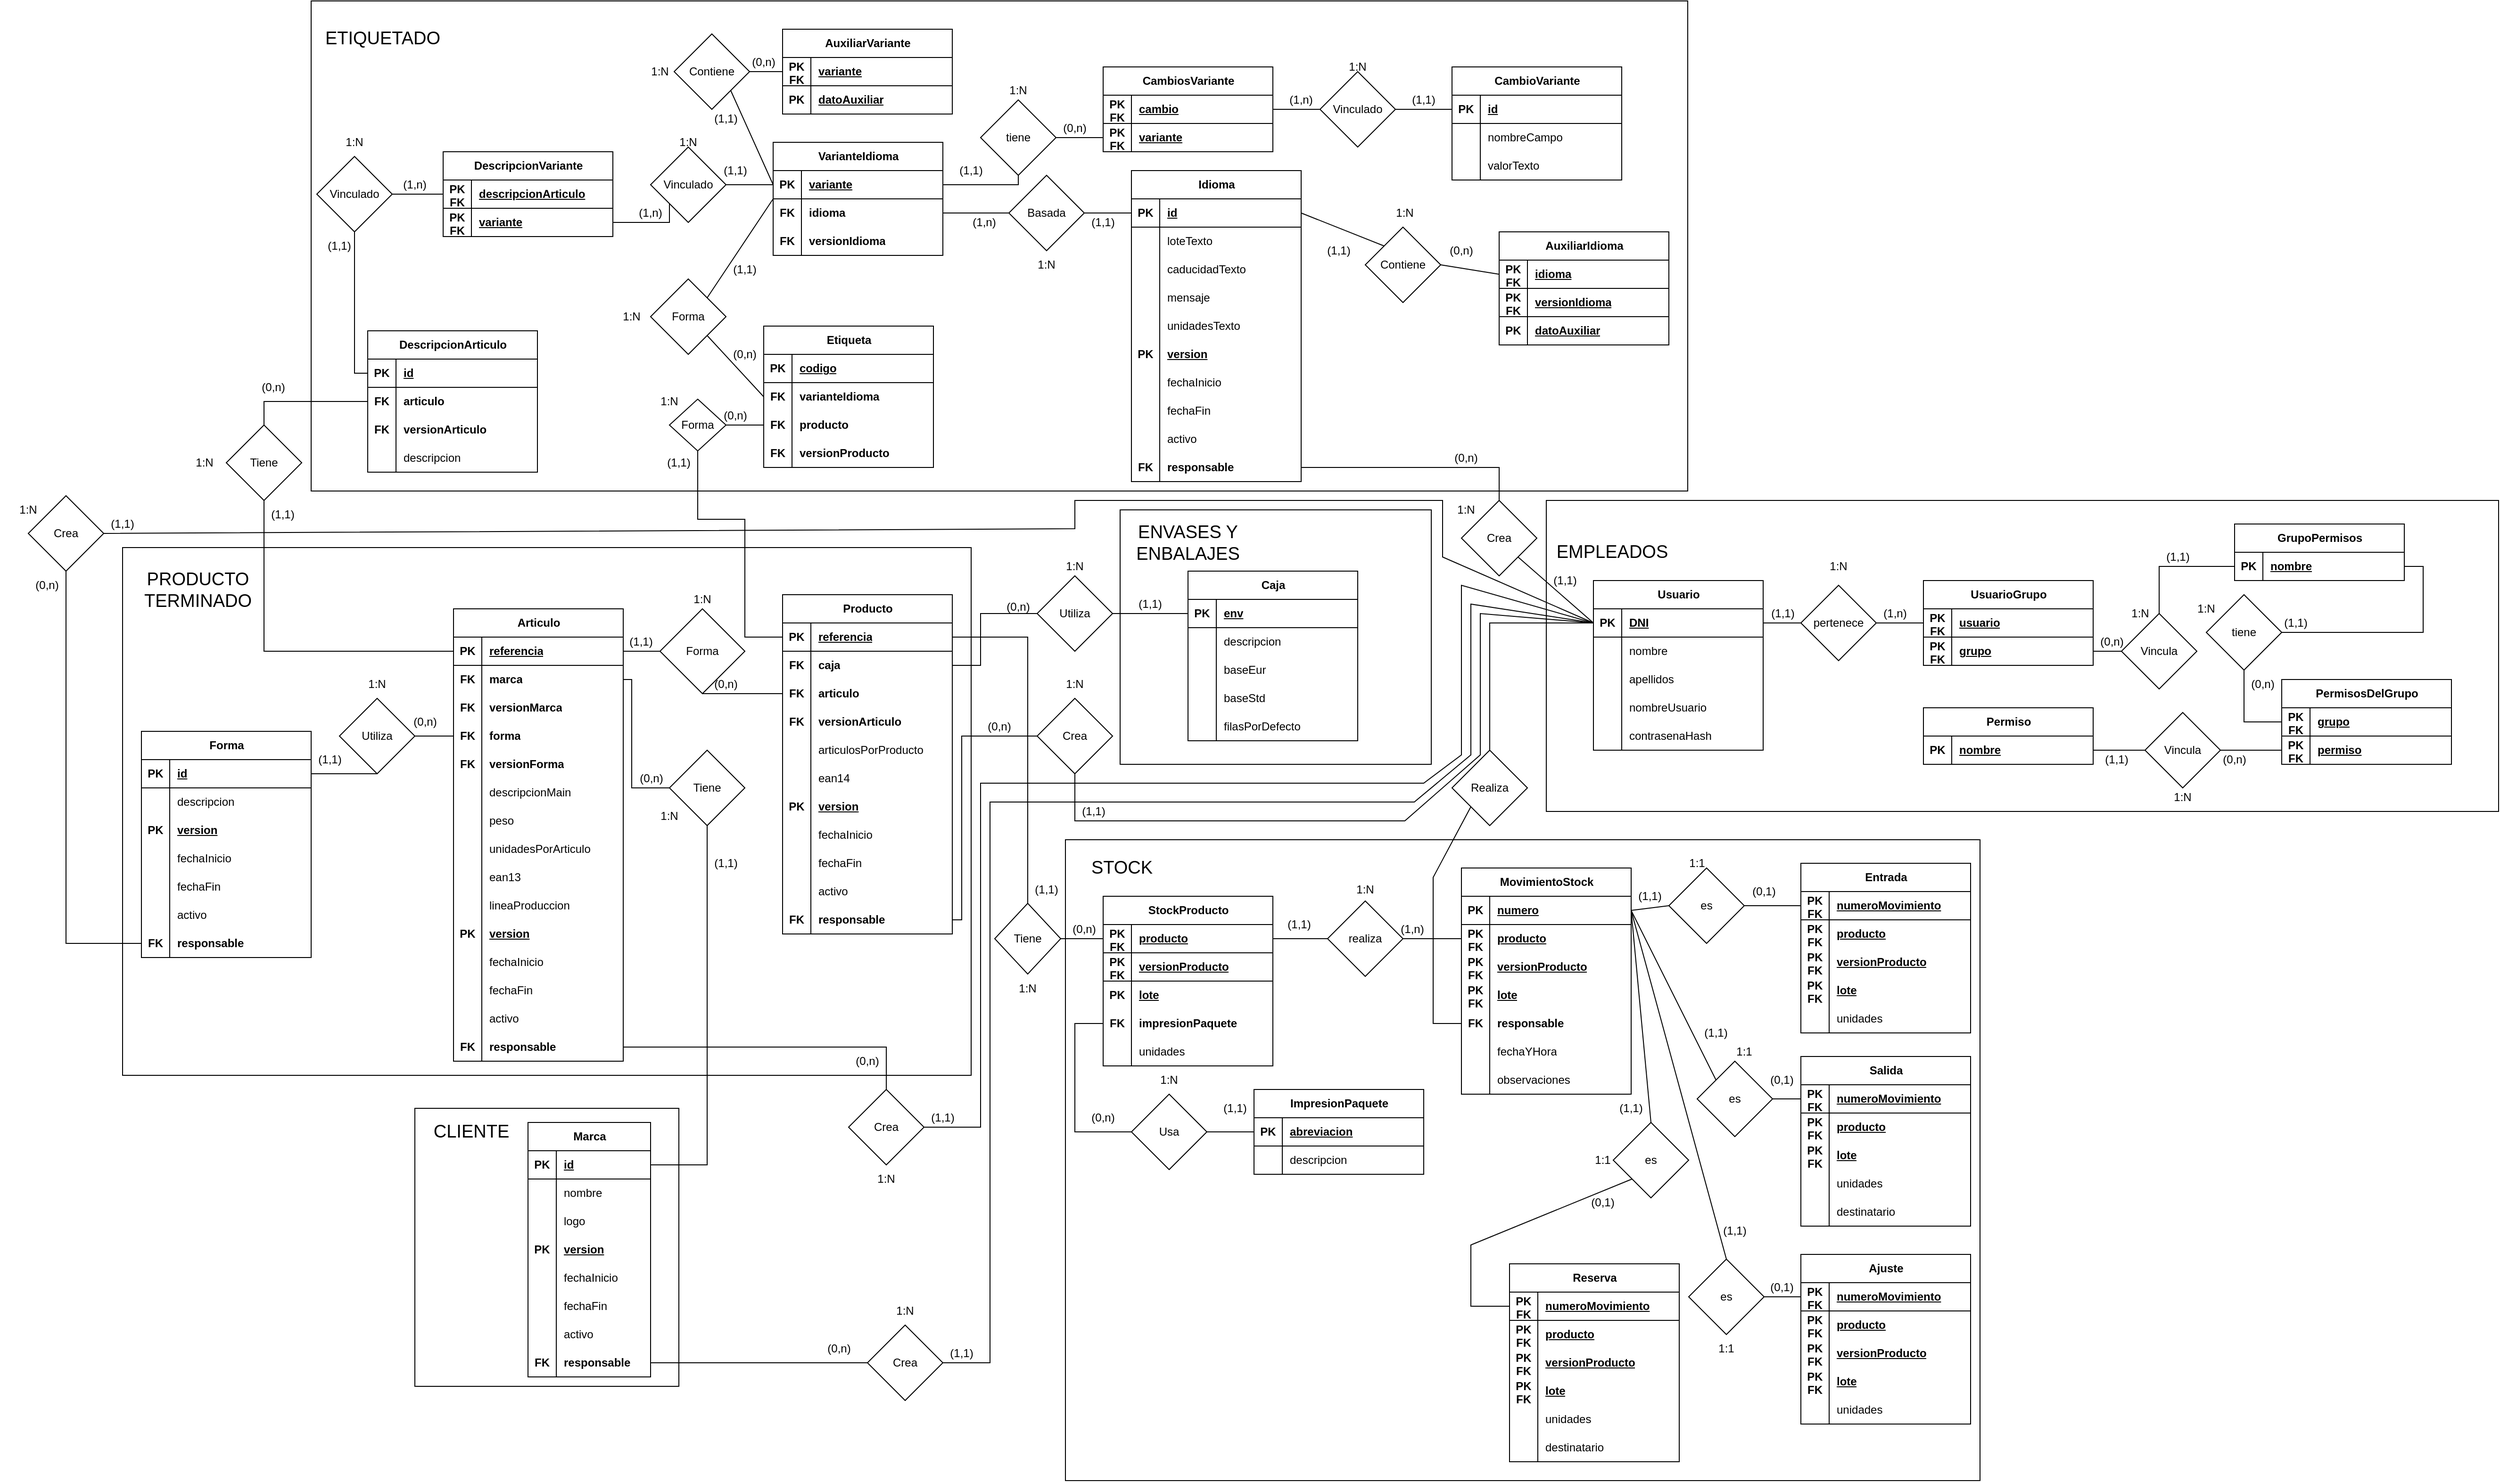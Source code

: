 <mxfile version="26.0.16" pages="2">
  <diagram id="C5RBs43oDa-KdzZeNtuy" name="Datos">
    <mxGraphModel dx="2593" dy="2542" grid="1" gridSize="10" guides="1" tooltips="1" connect="1" arrows="1" fold="1" page="1" pageScale="1" pageWidth="827" pageHeight="1169" math="0" shadow="0">
      <root>
        <mxCell id="WIyWlLk6GJQsqaUBKTNV-0" />
        <mxCell id="WIyWlLk6GJQsqaUBKTNV-1" parent="WIyWlLk6GJQsqaUBKTNV-0" />
        <mxCell id="XNytfzV0zI98V_hNxGgp-100" value="" style="rounded=0;whiteSpace=wrap;html=1;" parent="WIyWlLk6GJQsqaUBKTNV-1" vertex="1">
          <mxGeometry x="710" y="10" width="900" height="560" as="geometry" />
        </mxCell>
        <mxCell id="XNytfzV0zI98V_hNxGgp-101" value="" style="group" parent="WIyWlLk6GJQsqaUBKTNV-1" connectable="0" vertex="1">
          <mxGeometry x="880" y="70" width="360" height="230" as="geometry" />
        </mxCell>
        <mxCell id="XNytfzV0zI98V_hNxGgp-14" value="Utiliza" style="rhombus;whiteSpace=wrap;html=1;" parent="XNytfzV0zI98V_hNxGgp-101" vertex="1">
          <mxGeometry x="60" y="100" width="80" height="80" as="geometry" />
        </mxCell>
        <mxCell id="XNytfzV0zI98V_hNxGgp-17" value="(0,n)" style="text;html=1;align=center;verticalAlign=middle;whiteSpace=wrap;rounded=0;" parent="XNytfzV0zI98V_hNxGgp-101" vertex="1">
          <mxGeometry x="121" y="110" width="60" height="30" as="geometry" />
        </mxCell>
        <mxCell id="XNytfzV0zI98V_hNxGgp-18" value="(1,1)" style="text;html=1;align=center;verticalAlign=middle;whiteSpace=wrap;rounded=0;" parent="XNytfzV0zI98V_hNxGgp-101" vertex="1">
          <mxGeometry x="20" y="150" width="60" height="30" as="geometry" />
        </mxCell>
        <mxCell id="XNytfzV0zI98V_hNxGgp-20" value="1:N" style="text;html=1;align=center;verticalAlign=middle;whiteSpace=wrap;rounded=0;" parent="XNytfzV0zI98V_hNxGgp-101" vertex="1">
          <mxGeometry x="70" y="70" width="60" height="30" as="geometry" />
        </mxCell>
        <mxCell id="XNytfzV0zI98V_hNxGgp-52" value="Articulo" style="shape=table;startSize=30;container=1;collapsible=1;childLayout=tableLayout;fixedRows=1;rowLines=0;fontStyle=1;align=center;resizeLast=1;html=1;" parent="XNytfzV0zI98V_hNxGgp-101" vertex="1">
          <mxGeometry x="181" y="5" width="180" height="480" as="geometry" />
        </mxCell>
        <mxCell id="XNytfzV0zI98V_hNxGgp-53" value="" style="shape=tableRow;horizontal=0;startSize=0;swimlaneHead=0;swimlaneBody=0;fillColor=none;collapsible=0;dropTarget=0;points=[[0,0.5],[1,0.5]];portConstraint=eastwest;top=0;left=0;right=0;bottom=1;" parent="XNytfzV0zI98V_hNxGgp-52" vertex="1">
          <mxGeometry y="30" width="180" height="30" as="geometry" />
        </mxCell>
        <mxCell id="XNytfzV0zI98V_hNxGgp-54" value="PK" style="shape=partialRectangle;connectable=0;fillColor=none;top=0;left=0;bottom=0;right=0;fontStyle=1;overflow=hidden;whiteSpace=wrap;html=1;" parent="XNytfzV0zI98V_hNxGgp-53" vertex="1">
          <mxGeometry width="30" height="30" as="geometry">
            <mxRectangle width="30" height="30" as="alternateBounds" />
          </mxGeometry>
        </mxCell>
        <mxCell id="XNytfzV0zI98V_hNxGgp-55" value="referencia" style="shape=partialRectangle;connectable=0;fillColor=none;top=0;left=0;bottom=0;right=0;align=left;spacingLeft=6;fontStyle=5;overflow=hidden;whiteSpace=wrap;html=1;" parent="XNytfzV0zI98V_hNxGgp-53" vertex="1">
          <mxGeometry x="30" width="150" height="30" as="geometry">
            <mxRectangle width="150" height="30" as="alternateBounds" />
          </mxGeometry>
        </mxCell>
        <mxCell id="XNytfzV0zI98V_hNxGgp-56" value="" style="shape=tableRow;horizontal=0;startSize=0;swimlaneHead=0;swimlaneBody=0;fillColor=none;collapsible=0;dropTarget=0;points=[[0,0.5],[1,0.5]];portConstraint=eastwest;top=0;left=0;right=0;bottom=0;fontStyle=1;rounded=0;" parent="XNytfzV0zI98V_hNxGgp-52" vertex="1">
          <mxGeometry y="60" width="180" height="30" as="geometry" />
        </mxCell>
        <mxCell id="XNytfzV0zI98V_hNxGgp-57" value="FK" style="shape=partialRectangle;connectable=0;fillColor=none;top=0;left=0;bottom=0;right=0;editable=1;overflow=hidden;whiteSpace=wrap;html=1;fontStyle=1" parent="XNytfzV0zI98V_hNxGgp-56" vertex="1">
          <mxGeometry width="30" height="30" as="geometry">
            <mxRectangle width="30" height="30" as="alternateBounds" />
          </mxGeometry>
        </mxCell>
        <mxCell id="XNytfzV0zI98V_hNxGgp-58" value="marca" style="shape=partialRectangle;connectable=0;fillColor=none;top=0;left=0;bottom=0;right=0;align=left;spacingLeft=6;overflow=hidden;whiteSpace=wrap;html=1;fontStyle=1;strokeColor=default;" parent="XNytfzV0zI98V_hNxGgp-56" vertex="1">
          <mxGeometry x="30" width="150" height="30" as="geometry">
            <mxRectangle width="150" height="30" as="alternateBounds" />
          </mxGeometry>
        </mxCell>
        <mxCell id="P1ACtO_Hxg3UPQIXGBtV-21" style="shape=tableRow;horizontal=0;startSize=0;swimlaneHead=0;swimlaneBody=0;fillColor=none;collapsible=0;dropTarget=0;points=[[0,0.5],[1,0.5]];portConstraint=eastwest;top=0;left=0;right=0;bottom=0;fontStyle=1;rounded=0;" vertex="1" parent="XNytfzV0zI98V_hNxGgp-52">
          <mxGeometry y="90" width="180" height="30" as="geometry" />
        </mxCell>
        <mxCell id="P1ACtO_Hxg3UPQIXGBtV-22" value="FK" style="shape=partialRectangle;connectable=0;fillColor=none;top=0;left=0;bottom=0;right=0;editable=1;overflow=hidden;whiteSpace=wrap;html=1;fontStyle=1" vertex="1" parent="P1ACtO_Hxg3UPQIXGBtV-21">
          <mxGeometry width="30" height="30" as="geometry">
            <mxRectangle width="30" height="30" as="alternateBounds" />
          </mxGeometry>
        </mxCell>
        <mxCell id="P1ACtO_Hxg3UPQIXGBtV-23" value="versionMarca" style="shape=partialRectangle;connectable=0;fillColor=none;top=0;left=0;bottom=0;right=0;align=left;spacingLeft=6;overflow=hidden;whiteSpace=wrap;html=1;fontStyle=1;strokeColor=default;" vertex="1" parent="P1ACtO_Hxg3UPQIXGBtV-21">
          <mxGeometry x="30" width="150" height="30" as="geometry">
            <mxRectangle width="150" height="30" as="alternateBounds" />
          </mxGeometry>
        </mxCell>
        <mxCell id="XNytfzV0zI98V_hNxGgp-59" value="" style="shape=tableRow;horizontal=0;startSize=0;swimlaneHead=0;swimlaneBody=0;fillColor=none;collapsible=0;dropTarget=0;points=[[0,0.5],[1,0.5]];portConstraint=eastwest;top=0;left=0;right=0;bottom=0;fontStyle=1;swimlaneFillColor=#000000;strokeColor=default;" parent="XNytfzV0zI98V_hNxGgp-52" vertex="1">
          <mxGeometry y="120" width="180" height="30" as="geometry" />
        </mxCell>
        <mxCell id="XNytfzV0zI98V_hNxGgp-60" value="FK" style="shape=partialRectangle;connectable=0;fillColor=none;top=0;left=0;bottom=0;right=0;editable=1;overflow=hidden;whiteSpace=wrap;html=1;fontStyle=1" parent="XNytfzV0zI98V_hNxGgp-59" vertex="1">
          <mxGeometry width="30" height="30" as="geometry">
            <mxRectangle width="30" height="30" as="alternateBounds" />
          </mxGeometry>
        </mxCell>
        <mxCell id="XNytfzV0zI98V_hNxGgp-61" value="forma" style="shape=partialRectangle;connectable=0;fillColor=none;top=0;left=0;bottom=0;right=0;align=left;spacingLeft=6;overflow=hidden;whiteSpace=wrap;html=1;fontStyle=1" parent="XNytfzV0zI98V_hNxGgp-59" vertex="1">
          <mxGeometry x="30" width="150" height="30" as="geometry">
            <mxRectangle width="150" height="30" as="alternateBounds" />
          </mxGeometry>
        </mxCell>
        <mxCell id="P1ACtO_Hxg3UPQIXGBtV-65" style="shape=tableRow;horizontal=0;startSize=0;swimlaneHead=0;swimlaneBody=0;fillColor=none;collapsible=0;dropTarget=0;points=[[0,0.5],[1,0.5]];portConstraint=eastwest;top=0;left=0;right=0;bottom=0;fontStyle=1;swimlaneFillColor=#000000;strokeColor=default;" vertex="1" parent="XNytfzV0zI98V_hNxGgp-52">
          <mxGeometry y="150" width="180" height="30" as="geometry" />
        </mxCell>
        <mxCell id="P1ACtO_Hxg3UPQIXGBtV-66" value="FK" style="shape=partialRectangle;connectable=0;fillColor=none;top=0;left=0;bottom=0;right=0;editable=1;overflow=hidden;whiteSpace=wrap;html=1;fontStyle=1" vertex="1" parent="P1ACtO_Hxg3UPQIXGBtV-65">
          <mxGeometry width="30" height="30" as="geometry">
            <mxRectangle width="30" height="30" as="alternateBounds" />
          </mxGeometry>
        </mxCell>
        <mxCell id="P1ACtO_Hxg3UPQIXGBtV-67" value="versionForma" style="shape=partialRectangle;connectable=0;fillColor=none;top=0;left=0;bottom=0;right=0;align=left;spacingLeft=6;overflow=hidden;whiteSpace=wrap;html=1;fontStyle=1" vertex="1" parent="P1ACtO_Hxg3UPQIXGBtV-65">
          <mxGeometry x="30" width="150" height="30" as="geometry">
            <mxRectangle width="150" height="30" as="alternateBounds" />
          </mxGeometry>
        </mxCell>
        <mxCell id="XNytfzV0zI98V_hNxGgp-62" value="" style="shape=tableRow;horizontal=0;startSize=0;swimlaneHead=0;swimlaneBody=0;fillColor=none;collapsible=0;dropTarget=0;points=[[0,0.5],[1,0.5]];portConstraint=eastwest;top=0;left=0;right=0;bottom=0;" parent="XNytfzV0zI98V_hNxGgp-52" vertex="1">
          <mxGeometry y="180" width="180" height="30" as="geometry" />
        </mxCell>
        <mxCell id="XNytfzV0zI98V_hNxGgp-63" value="" style="shape=partialRectangle;connectable=0;fillColor=none;top=0;left=0;bottom=0;right=0;editable=1;overflow=hidden;whiteSpace=wrap;html=1;" parent="XNytfzV0zI98V_hNxGgp-62" vertex="1">
          <mxGeometry width="30" height="30" as="geometry">
            <mxRectangle width="30" height="30" as="alternateBounds" />
          </mxGeometry>
        </mxCell>
        <mxCell id="XNytfzV0zI98V_hNxGgp-64" value="descripcionMain" style="shape=partialRectangle;connectable=0;fillColor=none;top=0;left=0;bottom=0;right=0;align=left;spacingLeft=6;overflow=hidden;whiteSpace=wrap;html=1;fontStyle=0" parent="XNytfzV0zI98V_hNxGgp-62" vertex="1">
          <mxGeometry x="30" width="150" height="30" as="geometry">
            <mxRectangle width="150" height="30" as="alternateBounds" />
          </mxGeometry>
        </mxCell>
        <mxCell id="XNytfzV0zI98V_hNxGgp-65" style="shape=tableRow;horizontal=0;startSize=0;swimlaneHead=0;swimlaneBody=0;fillColor=none;collapsible=0;dropTarget=0;points=[[0,0.5],[1,0.5]];portConstraint=eastwest;top=0;left=0;right=0;bottom=0;" parent="XNytfzV0zI98V_hNxGgp-52" vertex="1">
          <mxGeometry y="210" width="180" height="30" as="geometry" />
        </mxCell>
        <mxCell id="XNytfzV0zI98V_hNxGgp-66" style="shape=partialRectangle;connectable=0;fillColor=none;top=0;left=0;bottom=0;right=0;editable=1;overflow=hidden;whiteSpace=wrap;html=1;" parent="XNytfzV0zI98V_hNxGgp-65" vertex="1">
          <mxGeometry width="30" height="30" as="geometry">
            <mxRectangle width="30" height="30" as="alternateBounds" />
          </mxGeometry>
        </mxCell>
        <mxCell id="XNytfzV0zI98V_hNxGgp-67" value="&lt;span style=&quot;font-weight: normal;&quot;&gt;peso&lt;/span&gt;" style="shape=partialRectangle;connectable=0;fillColor=none;top=0;left=0;bottom=0;right=0;align=left;spacingLeft=6;overflow=hidden;whiteSpace=wrap;html=1;fontStyle=1" parent="XNytfzV0zI98V_hNxGgp-65" vertex="1">
          <mxGeometry x="30" width="150" height="30" as="geometry">
            <mxRectangle width="150" height="30" as="alternateBounds" />
          </mxGeometry>
        </mxCell>
        <mxCell id="XNytfzV0zI98V_hNxGgp-68" style="shape=tableRow;horizontal=0;startSize=0;swimlaneHead=0;swimlaneBody=0;fillColor=none;collapsible=0;dropTarget=0;points=[[0,0.5],[1,0.5]];portConstraint=eastwest;top=0;left=0;right=0;bottom=0;" parent="XNytfzV0zI98V_hNxGgp-52" vertex="1">
          <mxGeometry y="240" width="180" height="30" as="geometry" />
        </mxCell>
        <mxCell id="XNytfzV0zI98V_hNxGgp-69" style="shape=partialRectangle;connectable=0;fillColor=none;top=0;left=0;bottom=0;right=0;editable=1;overflow=hidden;whiteSpace=wrap;html=1;" parent="XNytfzV0zI98V_hNxGgp-68" vertex="1">
          <mxGeometry width="30" height="30" as="geometry">
            <mxRectangle width="30" height="30" as="alternateBounds" />
          </mxGeometry>
        </mxCell>
        <mxCell id="XNytfzV0zI98V_hNxGgp-70" value="unidadesPorArticulo" style="shape=partialRectangle;connectable=0;fillColor=none;top=0;left=0;bottom=0;right=0;align=left;spacingLeft=6;overflow=hidden;whiteSpace=wrap;html=1;fontStyle=0" parent="XNytfzV0zI98V_hNxGgp-68" vertex="1">
          <mxGeometry x="30" width="150" height="30" as="geometry">
            <mxRectangle width="150" height="30" as="alternateBounds" />
          </mxGeometry>
        </mxCell>
        <mxCell id="XNytfzV0zI98V_hNxGgp-71" style="shape=tableRow;horizontal=0;startSize=0;swimlaneHead=0;swimlaneBody=0;fillColor=none;collapsible=0;dropTarget=0;points=[[0,0.5],[1,0.5]];portConstraint=eastwest;top=0;left=0;right=0;bottom=0;" parent="XNytfzV0zI98V_hNxGgp-52" vertex="1">
          <mxGeometry y="270" width="180" height="30" as="geometry" />
        </mxCell>
        <mxCell id="XNytfzV0zI98V_hNxGgp-72" style="shape=partialRectangle;connectable=0;fillColor=none;top=0;left=0;bottom=0;right=0;editable=1;overflow=hidden;whiteSpace=wrap;html=1;" parent="XNytfzV0zI98V_hNxGgp-71" vertex="1">
          <mxGeometry width="30" height="30" as="geometry">
            <mxRectangle width="30" height="30" as="alternateBounds" />
          </mxGeometry>
        </mxCell>
        <mxCell id="XNytfzV0zI98V_hNxGgp-73" value="ean13" style="shape=partialRectangle;connectable=0;fillColor=none;top=0;left=0;bottom=0;right=0;align=left;spacingLeft=6;overflow=hidden;whiteSpace=wrap;html=1;fontStyle=0" parent="XNytfzV0zI98V_hNxGgp-71" vertex="1">
          <mxGeometry x="30" width="150" height="30" as="geometry">
            <mxRectangle width="150" height="30" as="alternateBounds" />
          </mxGeometry>
        </mxCell>
        <mxCell id="XNytfzV0zI98V_hNxGgp-74" style="shape=tableRow;horizontal=0;startSize=0;swimlaneHead=0;swimlaneBody=0;fillColor=none;collapsible=0;dropTarget=0;points=[[0,0.5],[1,0.5]];portConstraint=eastwest;top=0;left=0;right=0;bottom=0;" parent="XNytfzV0zI98V_hNxGgp-52" vertex="1">
          <mxGeometry y="300" width="180" height="30" as="geometry" />
        </mxCell>
        <mxCell id="XNytfzV0zI98V_hNxGgp-75" style="shape=partialRectangle;connectable=0;fillColor=none;top=0;left=0;bottom=0;right=0;editable=1;overflow=hidden;whiteSpace=wrap;html=1;" parent="XNytfzV0zI98V_hNxGgp-74" vertex="1">
          <mxGeometry width="30" height="30" as="geometry">
            <mxRectangle width="30" height="30" as="alternateBounds" />
          </mxGeometry>
        </mxCell>
        <mxCell id="XNytfzV0zI98V_hNxGgp-76" value="lineaProduccion" style="shape=partialRectangle;connectable=0;fillColor=none;top=0;left=0;bottom=0;right=0;align=left;spacingLeft=6;overflow=hidden;whiteSpace=wrap;html=1;fontStyle=0" parent="XNytfzV0zI98V_hNxGgp-74" vertex="1">
          <mxGeometry x="30" width="150" height="30" as="geometry">
            <mxRectangle width="150" height="30" as="alternateBounds" />
          </mxGeometry>
        </mxCell>
        <mxCell id="P1ACtO_Hxg3UPQIXGBtV-9" style="shape=tableRow;horizontal=0;startSize=0;swimlaneHead=0;swimlaneBody=0;fillColor=none;collapsible=0;dropTarget=0;points=[[0,0.5],[1,0.5]];portConstraint=eastwest;top=0;left=0;right=0;bottom=0;" vertex="1" parent="XNytfzV0zI98V_hNxGgp-52">
          <mxGeometry y="330" width="180" height="30" as="geometry" />
        </mxCell>
        <mxCell id="P1ACtO_Hxg3UPQIXGBtV-10" value="PK" style="shape=partialRectangle;connectable=0;fillColor=none;top=0;left=0;bottom=0;right=0;editable=1;overflow=hidden;whiteSpace=wrap;html=1;fontStyle=1" vertex="1" parent="P1ACtO_Hxg3UPQIXGBtV-9">
          <mxGeometry width="30" height="30" as="geometry">
            <mxRectangle width="30" height="30" as="alternateBounds" />
          </mxGeometry>
        </mxCell>
        <mxCell id="P1ACtO_Hxg3UPQIXGBtV-11" value="version" style="shape=partialRectangle;connectable=0;fillColor=none;top=0;left=0;bottom=0;right=0;align=left;spacingLeft=6;overflow=hidden;whiteSpace=wrap;html=1;fontStyle=5" vertex="1" parent="P1ACtO_Hxg3UPQIXGBtV-9">
          <mxGeometry x="30" width="150" height="30" as="geometry">
            <mxRectangle width="150" height="30" as="alternateBounds" />
          </mxGeometry>
        </mxCell>
        <mxCell id="P1ACtO_Hxg3UPQIXGBtV-0" style="shape=tableRow;horizontal=0;startSize=0;swimlaneHead=0;swimlaneBody=0;fillColor=none;collapsible=0;dropTarget=0;points=[[0,0.5],[1,0.5]];portConstraint=eastwest;top=0;left=0;right=0;bottom=0;" vertex="1" parent="XNytfzV0zI98V_hNxGgp-52">
          <mxGeometry y="360" width="180" height="30" as="geometry" />
        </mxCell>
        <mxCell id="P1ACtO_Hxg3UPQIXGBtV-1" style="shape=partialRectangle;connectable=0;fillColor=none;top=0;left=0;bottom=0;right=0;editable=1;overflow=hidden;whiteSpace=wrap;html=1;" vertex="1" parent="P1ACtO_Hxg3UPQIXGBtV-0">
          <mxGeometry width="30" height="30" as="geometry">
            <mxRectangle width="30" height="30" as="alternateBounds" />
          </mxGeometry>
        </mxCell>
        <mxCell id="P1ACtO_Hxg3UPQIXGBtV-2" value="fechaInicio" style="shape=partialRectangle;connectable=0;fillColor=none;top=0;left=0;bottom=0;right=0;align=left;spacingLeft=6;overflow=hidden;whiteSpace=wrap;html=1;fontStyle=0" vertex="1" parent="P1ACtO_Hxg3UPQIXGBtV-0">
          <mxGeometry x="30" width="150" height="30" as="geometry">
            <mxRectangle width="150" height="30" as="alternateBounds" />
          </mxGeometry>
        </mxCell>
        <mxCell id="P1ACtO_Hxg3UPQIXGBtV-3" style="shape=tableRow;horizontal=0;startSize=0;swimlaneHead=0;swimlaneBody=0;fillColor=none;collapsible=0;dropTarget=0;points=[[0,0.5],[1,0.5]];portConstraint=eastwest;top=0;left=0;right=0;bottom=0;" vertex="1" parent="XNytfzV0zI98V_hNxGgp-52">
          <mxGeometry y="390" width="180" height="30" as="geometry" />
        </mxCell>
        <mxCell id="P1ACtO_Hxg3UPQIXGBtV-4" style="shape=partialRectangle;connectable=0;fillColor=none;top=0;left=0;bottom=0;right=0;editable=1;overflow=hidden;whiteSpace=wrap;html=1;" vertex="1" parent="P1ACtO_Hxg3UPQIXGBtV-3">
          <mxGeometry width="30" height="30" as="geometry">
            <mxRectangle width="30" height="30" as="alternateBounds" />
          </mxGeometry>
        </mxCell>
        <mxCell id="P1ACtO_Hxg3UPQIXGBtV-5" value="fechaFin" style="shape=partialRectangle;connectable=0;fillColor=none;top=0;left=0;bottom=0;right=0;align=left;spacingLeft=6;overflow=hidden;whiteSpace=wrap;html=1;fontStyle=0" vertex="1" parent="P1ACtO_Hxg3UPQIXGBtV-3">
          <mxGeometry x="30" width="150" height="30" as="geometry">
            <mxRectangle width="150" height="30" as="alternateBounds" />
          </mxGeometry>
        </mxCell>
        <mxCell id="P1ACtO_Hxg3UPQIXGBtV-6" style="shape=tableRow;horizontal=0;startSize=0;swimlaneHead=0;swimlaneBody=0;fillColor=none;collapsible=0;dropTarget=0;points=[[0,0.5],[1,0.5]];portConstraint=eastwest;top=0;left=0;right=0;bottom=0;" vertex="1" parent="XNytfzV0zI98V_hNxGgp-52">
          <mxGeometry y="420" width="180" height="30" as="geometry" />
        </mxCell>
        <mxCell id="P1ACtO_Hxg3UPQIXGBtV-7" style="shape=partialRectangle;connectable=0;fillColor=none;top=0;left=0;bottom=0;right=0;editable=1;overflow=hidden;whiteSpace=wrap;html=1;" vertex="1" parent="P1ACtO_Hxg3UPQIXGBtV-6">
          <mxGeometry width="30" height="30" as="geometry">
            <mxRectangle width="30" height="30" as="alternateBounds" />
          </mxGeometry>
        </mxCell>
        <mxCell id="P1ACtO_Hxg3UPQIXGBtV-8" value="activo" style="shape=partialRectangle;connectable=0;fillColor=none;top=0;left=0;bottom=0;right=0;align=left;spacingLeft=6;overflow=hidden;whiteSpace=wrap;html=1;fontStyle=0" vertex="1" parent="P1ACtO_Hxg3UPQIXGBtV-6">
          <mxGeometry x="30" width="150" height="30" as="geometry">
            <mxRectangle width="150" height="30" as="alternateBounds" />
          </mxGeometry>
        </mxCell>
        <mxCell id="P1ACtO_Hxg3UPQIXGBtV-98" style="shape=tableRow;horizontal=0;startSize=0;swimlaneHead=0;swimlaneBody=0;fillColor=none;collapsible=0;dropTarget=0;points=[[0,0.5],[1,0.5]];portConstraint=eastwest;top=0;left=0;right=0;bottom=0;" vertex="1" parent="XNytfzV0zI98V_hNxGgp-52">
          <mxGeometry y="450" width="180" height="30" as="geometry" />
        </mxCell>
        <mxCell id="P1ACtO_Hxg3UPQIXGBtV-99" value="FK" style="shape=partialRectangle;connectable=0;fillColor=none;top=0;left=0;bottom=0;right=0;editable=1;overflow=hidden;whiteSpace=wrap;html=1;fontStyle=1" vertex="1" parent="P1ACtO_Hxg3UPQIXGBtV-98">
          <mxGeometry width="30" height="30" as="geometry">
            <mxRectangle width="30" height="30" as="alternateBounds" />
          </mxGeometry>
        </mxCell>
        <mxCell id="P1ACtO_Hxg3UPQIXGBtV-100" value="&lt;b&gt;responsable&lt;/b&gt;" style="shape=partialRectangle;connectable=0;fillColor=none;top=0;left=0;bottom=0;right=0;align=left;spacingLeft=6;overflow=hidden;whiteSpace=wrap;html=1;fontStyle=0" vertex="1" parent="P1ACtO_Hxg3UPQIXGBtV-98">
          <mxGeometry x="30" width="150" height="30" as="geometry">
            <mxRectangle width="150" height="30" as="alternateBounds" />
          </mxGeometry>
        </mxCell>
        <mxCell id="XNytfzV0zI98V_hNxGgp-16" value="" style="endArrow=none;html=1;rounded=0;entryX=1;entryY=0.5;entryDx=0;entryDy=0;exitX=0;exitY=0.5;exitDx=0;exitDy=0;" parent="XNytfzV0zI98V_hNxGgp-101" source="XNytfzV0zI98V_hNxGgp-59" target="XNytfzV0zI98V_hNxGgp-14" edge="1">
          <mxGeometry width="50" height="50" relative="1" as="geometry">
            <mxPoint x="430" y="270" as="sourcePoint" />
            <mxPoint x="300" y="205" as="targetPoint" />
          </mxGeometry>
        </mxCell>
        <mxCell id="XNytfzV0zI98V_hNxGgp-1" value="PRODUCTO TERMINADO" style="text;html=1;align=center;verticalAlign=middle;whiteSpace=wrap;rounded=0;fontSize=19;" parent="WIyWlLk6GJQsqaUBKTNV-1" vertex="1">
          <mxGeometry x="730" y="25" width="120" height="60" as="geometry" />
        </mxCell>
        <mxCell id="XNytfzV0zI98V_hNxGgp-103" value="" style="rounded=0;whiteSpace=wrap;html=1;" parent="WIyWlLk6GJQsqaUBKTNV-1" vertex="1">
          <mxGeometry x="1020" y="605" width="280" height="295" as="geometry" />
        </mxCell>
        <mxCell id="XNytfzV0zI98V_hNxGgp-104" value="CLIENTE" style="text;html=1;align=center;verticalAlign=middle;whiteSpace=wrap;rounded=0;fontSize=19;" parent="WIyWlLk6GJQsqaUBKTNV-1" vertex="1">
          <mxGeometry x="1020" y="600" width="120" height="60" as="geometry" />
        </mxCell>
        <mxCell id="XNytfzV0zI98V_hNxGgp-109" value="Marca" style="shape=table;startSize=30;container=1;collapsible=1;childLayout=tableLayout;fixedRows=1;rowLines=0;fontStyle=1;align=center;resizeLast=1;html=1;" parent="WIyWlLk6GJQsqaUBKTNV-1" vertex="1">
          <mxGeometry x="1140" y="620" width="130" height="270" as="geometry" />
        </mxCell>
        <mxCell id="XNytfzV0zI98V_hNxGgp-110" value="" style="shape=tableRow;horizontal=0;startSize=0;swimlaneHead=0;swimlaneBody=0;fillColor=none;collapsible=0;dropTarget=0;points=[[0,0.5],[1,0.5]];portConstraint=eastwest;top=0;left=0;right=0;bottom=1;" parent="XNytfzV0zI98V_hNxGgp-109" vertex="1">
          <mxGeometry y="30" width="130" height="30" as="geometry" />
        </mxCell>
        <mxCell id="XNytfzV0zI98V_hNxGgp-111" value="PK" style="shape=partialRectangle;connectable=0;fillColor=none;top=0;left=0;bottom=0;right=0;fontStyle=1;overflow=hidden;whiteSpace=wrap;html=1;" parent="XNytfzV0zI98V_hNxGgp-110" vertex="1">
          <mxGeometry width="30" height="30" as="geometry">
            <mxRectangle width="30" height="30" as="alternateBounds" />
          </mxGeometry>
        </mxCell>
        <mxCell id="XNytfzV0zI98V_hNxGgp-112" value="id" style="shape=partialRectangle;connectable=0;fillColor=none;top=0;left=0;bottom=0;right=0;align=left;spacingLeft=6;fontStyle=5;overflow=hidden;whiteSpace=wrap;html=1;" parent="XNytfzV0zI98V_hNxGgp-110" vertex="1">
          <mxGeometry x="30" width="100" height="30" as="geometry">
            <mxRectangle width="100" height="30" as="alternateBounds" />
          </mxGeometry>
        </mxCell>
        <mxCell id="XNytfzV0zI98V_hNxGgp-113" value="" style="shape=tableRow;horizontal=0;startSize=0;swimlaneHead=0;swimlaneBody=0;fillColor=none;collapsible=0;dropTarget=0;points=[[0,0.5],[1,0.5]];portConstraint=eastwest;top=0;left=0;right=0;bottom=0;" parent="XNytfzV0zI98V_hNxGgp-109" vertex="1">
          <mxGeometry y="60" width="130" height="30" as="geometry" />
        </mxCell>
        <mxCell id="XNytfzV0zI98V_hNxGgp-114" value="" style="shape=partialRectangle;connectable=0;fillColor=none;top=0;left=0;bottom=0;right=0;editable=1;overflow=hidden;whiteSpace=wrap;html=1;" parent="XNytfzV0zI98V_hNxGgp-113" vertex="1">
          <mxGeometry width="30" height="30" as="geometry">
            <mxRectangle width="30" height="30" as="alternateBounds" />
          </mxGeometry>
        </mxCell>
        <mxCell id="XNytfzV0zI98V_hNxGgp-115" value="nombre" style="shape=partialRectangle;connectable=0;fillColor=none;top=0;left=0;bottom=0;right=0;align=left;spacingLeft=6;overflow=hidden;whiteSpace=wrap;html=1;" parent="XNytfzV0zI98V_hNxGgp-113" vertex="1">
          <mxGeometry x="30" width="100" height="30" as="geometry">
            <mxRectangle width="100" height="30" as="alternateBounds" />
          </mxGeometry>
        </mxCell>
        <mxCell id="XNytfzV0zI98V_hNxGgp-116" value="" style="shape=tableRow;horizontal=0;startSize=0;swimlaneHead=0;swimlaneBody=0;fillColor=none;collapsible=0;dropTarget=0;points=[[0,0.5],[1,0.5]];portConstraint=eastwest;top=0;left=0;right=0;bottom=0;" parent="XNytfzV0zI98V_hNxGgp-109" vertex="1">
          <mxGeometry y="90" width="130" height="30" as="geometry" />
        </mxCell>
        <mxCell id="XNytfzV0zI98V_hNxGgp-117" value="" style="shape=partialRectangle;connectable=0;fillColor=none;top=0;left=0;bottom=0;right=0;editable=1;overflow=hidden;whiteSpace=wrap;html=1;" parent="XNytfzV0zI98V_hNxGgp-116" vertex="1">
          <mxGeometry width="30" height="30" as="geometry">
            <mxRectangle width="30" height="30" as="alternateBounds" />
          </mxGeometry>
        </mxCell>
        <mxCell id="XNytfzV0zI98V_hNxGgp-118" value="logo" style="shape=partialRectangle;connectable=0;fillColor=none;top=0;left=0;bottom=0;right=0;align=left;spacingLeft=6;overflow=hidden;whiteSpace=wrap;html=1;" parent="XNytfzV0zI98V_hNxGgp-116" vertex="1">
          <mxGeometry x="30" width="100" height="30" as="geometry">
            <mxRectangle width="100" height="30" as="alternateBounds" />
          </mxGeometry>
        </mxCell>
        <mxCell id="P1ACtO_Hxg3UPQIXGBtV-18" style="shape=tableRow;horizontal=0;startSize=0;swimlaneHead=0;swimlaneBody=0;fillColor=none;collapsible=0;dropTarget=0;points=[[0,0.5],[1,0.5]];portConstraint=eastwest;top=0;left=0;right=0;bottom=0;" vertex="1" parent="XNytfzV0zI98V_hNxGgp-109">
          <mxGeometry y="120" width="130" height="30" as="geometry" />
        </mxCell>
        <mxCell id="P1ACtO_Hxg3UPQIXGBtV-19" value="PK" style="shape=partialRectangle;connectable=0;fillColor=none;top=0;left=0;bottom=0;right=0;editable=1;overflow=hidden;whiteSpace=wrap;html=1;fontStyle=1" vertex="1" parent="P1ACtO_Hxg3UPQIXGBtV-18">
          <mxGeometry width="30" height="30" as="geometry">
            <mxRectangle width="30" height="30" as="alternateBounds" />
          </mxGeometry>
        </mxCell>
        <mxCell id="P1ACtO_Hxg3UPQIXGBtV-20" value="version" style="shape=partialRectangle;connectable=0;fillColor=none;top=0;left=0;bottom=0;right=0;align=left;spacingLeft=6;overflow=hidden;whiteSpace=wrap;html=1;fontStyle=5" vertex="1" parent="P1ACtO_Hxg3UPQIXGBtV-18">
          <mxGeometry x="30" width="100" height="30" as="geometry">
            <mxRectangle width="100" height="30" as="alternateBounds" />
          </mxGeometry>
        </mxCell>
        <mxCell id="P1ACtO_Hxg3UPQIXGBtV-24" style="shape=tableRow;horizontal=0;startSize=0;swimlaneHead=0;swimlaneBody=0;fillColor=none;collapsible=0;dropTarget=0;points=[[0,0.5],[1,0.5]];portConstraint=eastwest;top=0;left=0;right=0;bottom=0;" vertex="1" parent="XNytfzV0zI98V_hNxGgp-109">
          <mxGeometry y="150" width="130" height="30" as="geometry" />
        </mxCell>
        <mxCell id="P1ACtO_Hxg3UPQIXGBtV-25" style="shape=partialRectangle;connectable=0;fillColor=none;top=0;left=0;bottom=0;right=0;editable=1;overflow=hidden;whiteSpace=wrap;html=1;fontStyle=1" vertex="1" parent="P1ACtO_Hxg3UPQIXGBtV-24">
          <mxGeometry width="30" height="30" as="geometry">
            <mxRectangle width="30" height="30" as="alternateBounds" />
          </mxGeometry>
        </mxCell>
        <mxCell id="P1ACtO_Hxg3UPQIXGBtV-26" value="fechaInicio" style="shape=partialRectangle;connectable=0;fillColor=none;top=0;left=0;bottom=0;right=0;align=left;spacingLeft=6;overflow=hidden;whiteSpace=wrap;html=1;fontStyle=0" vertex="1" parent="P1ACtO_Hxg3UPQIXGBtV-24">
          <mxGeometry x="30" width="100" height="30" as="geometry">
            <mxRectangle width="100" height="30" as="alternateBounds" />
          </mxGeometry>
        </mxCell>
        <mxCell id="P1ACtO_Hxg3UPQIXGBtV-27" style="shape=tableRow;horizontal=0;startSize=0;swimlaneHead=0;swimlaneBody=0;fillColor=none;collapsible=0;dropTarget=0;points=[[0,0.5],[1,0.5]];portConstraint=eastwest;top=0;left=0;right=0;bottom=0;" vertex="1" parent="XNytfzV0zI98V_hNxGgp-109">
          <mxGeometry y="180" width="130" height="30" as="geometry" />
        </mxCell>
        <mxCell id="P1ACtO_Hxg3UPQIXGBtV-28" style="shape=partialRectangle;connectable=0;fillColor=none;top=0;left=0;bottom=0;right=0;editable=1;overflow=hidden;whiteSpace=wrap;html=1;fontStyle=1" vertex="1" parent="P1ACtO_Hxg3UPQIXGBtV-27">
          <mxGeometry width="30" height="30" as="geometry">
            <mxRectangle width="30" height="30" as="alternateBounds" />
          </mxGeometry>
        </mxCell>
        <mxCell id="P1ACtO_Hxg3UPQIXGBtV-29" value="fechaFin" style="shape=partialRectangle;connectable=0;fillColor=none;top=0;left=0;bottom=0;right=0;align=left;spacingLeft=6;overflow=hidden;whiteSpace=wrap;html=1;fontStyle=0" vertex="1" parent="P1ACtO_Hxg3UPQIXGBtV-27">
          <mxGeometry x="30" width="100" height="30" as="geometry">
            <mxRectangle width="100" height="30" as="alternateBounds" />
          </mxGeometry>
        </mxCell>
        <mxCell id="P1ACtO_Hxg3UPQIXGBtV-30" style="shape=tableRow;horizontal=0;startSize=0;swimlaneHead=0;swimlaneBody=0;fillColor=none;collapsible=0;dropTarget=0;points=[[0,0.5],[1,0.5]];portConstraint=eastwest;top=0;left=0;right=0;bottom=0;" vertex="1" parent="XNytfzV0zI98V_hNxGgp-109">
          <mxGeometry y="210" width="130" height="30" as="geometry" />
        </mxCell>
        <mxCell id="P1ACtO_Hxg3UPQIXGBtV-31" style="shape=partialRectangle;connectable=0;fillColor=none;top=0;left=0;bottom=0;right=0;editable=1;overflow=hidden;whiteSpace=wrap;html=1;fontStyle=1" vertex="1" parent="P1ACtO_Hxg3UPQIXGBtV-30">
          <mxGeometry width="30" height="30" as="geometry">
            <mxRectangle width="30" height="30" as="alternateBounds" />
          </mxGeometry>
        </mxCell>
        <mxCell id="P1ACtO_Hxg3UPQIXGBtV-32" value="&lt;span style=&quot;font-weight: normal;&quot;&gt;activo&lt;/span&gt;" style="shape=partialRectangle;connectable=0;fillColor=none;top=0;left=0;bottom=0;right=0;align=left;spacingLeft=6;overflow=hidden;whiteSpace=wrap;html=1;fontStyle=1" vertex="1" parent="P1ACtO_Hxg3UPQIXGBtV-30">
          <mxGeometry x="30" width="100" height="30" as="geometry">
            <mxRectangle width="100" height="30" as="alternateBounds" />
          </mxGeometry>
        </mxCell>
        <mxCell id="P1ACtO_Hxg3UPQIXGBtV-102" style="shape=tableRow;horizontal=0;startSize=0;swimlaneHead=0;swimlaneBody=0;fillColor=none;collapsible=0;dropTarget=0;points=[[0,0.5],[1,0.5]];portConstraint=eastwest;top=0;left=0;right=0;bottom=0;" vertex="1" parent="XNytfzV0zI98V_hNxGgp-109">
          <mxGeometry y="240" width="130" height="30" as="geometry" />
        </mxCell>
        <mxCell id="P1ACtO_Hxg3UPQIXGBtV-103" value="FK" style="shape=partialRectangle;connectable=0;fillColor=none;top=0;left=0;bottom=0;right=0;editable=1;overflow=hidden;whiteSpace=wrap;html=1;fontStyle=1" vertex="1" parent="P1ACtO_Hxg3UPQIXGBtV-102">
          <mxGeometry width="30" height="30" as="geometry">
            <mxRectangle width="30" height="30" as="alternateBounds" />
          </mxGeometry>
        </mxCell>
        <mxCell id="P1ACtO_Hxg3UPQIXGBtV-104" value="responsable" style="shape=partialRectangle;connectable=0;fillColor=none;top=0;left=0;bottom=0;right=0;align=left;spacingLeft=6;overflow=hidden;whiteSpace=wrap;html=1;fontStyle=1" vertex="1" parent="P1ACtO_Hxg3UPQIXGBtV-102">
          <mxGeometry x="30" width="100" height="30" as="geometry">
            <mxRectangle width="100" height="30" as="alternateBounds" />
          </mxGeometry>
        </mxCell>
        <mxCell id="XNytfzV0zI98V_hNxGgp-122" value="Tiene" style="rhombus;whiteSpace=wrap;html=1;" parent="WIyWlLk6GJQsqaUBKTNV-1" vertex="1">
          <mxGeometry x="1290" y="225" width="80" height="80" as="geometry" />
        </mxCell>
        <mxCell id="XNytfzV0zI98V_hNxGgp-126" value="(1,1)" style="text;html=1;align=center;verticalAlign=middle;whiteSpace=wrap;rounded=0;" parent="WIyWlLk6GJQsqaUBKTNV-1" vertex="1">
          <mxGeometry x="1320" y="330" width="60" height="30" as="geometry" />
        </mxCell>
        <mxCell id="XNytfzV0zI98V_hNxGgp-128" value="(0,n)" style="text;html=1;align=center;verticalAlign=middle;whiteSpace=wrap;rounded=0;" parent="WIyWlLk6GJQsqaUBKTNV-1" vertex="1">
          <mxGeometry x="1241" y="240" width="60" height="30" as="geometry" />
        </mxCell>
        <mxCell id="XNytfzV0zI98V_hNxGgp-130" value="1:N" style="text;html=1;align=center;verticalAlign=middle;whiteSpace=wrap;rounded=0;" parent="WIyWlLk6GJQsqaUBKTNV-1" vertex="1">
          <mxGeometry x="1260" y="280" width="60" height="30" as="geometry" />
        </mxCell>
        <mxCell id="XNytfzV0zI98V_hNxGgp-131" value="" style="rounded=0;whiteSpace=wrap;html=1;" parent="WIyWlLk6GJQsqaUBKTNV-1" vertex="1">
          <mxGeometry x="1768" y="-30" width="330" height="270" as="geometry" />
        </mxCell>
        <mxCell id="XNytfzV0zI98V_hNxGgp-133" value="ENVASES Y ENBALAJES" style="text;html=1;align=center;verticalAlign=middle;whiteSpace=wrap;rounded=0;fontSize=19;" parent="WIyWlLk6GJQsqaUBKTNV-1" vertex="1">
          <mxGeometry x="1780" y="-25" width="120" height="60" as="geometry" />
        </mxCell>
        <mxCell id="XNytfzV0zI98V_hNxGgp-134" value="Caja" style="shape=table;startSize=30;container=1;collapsible=1;childLayout=tableLayout;fixedRows=1;rowLines=0;fontStyle=1;align=center;resizeLast=1;html=1;" parent="WIyWlLk6GJQsqaUBKTNV-1" vertex="1">
          <mxGeometry x="1840" y="35" width="180" height="180" as="geometry" />
        </mxCell>
        <mxCell id="XNytfzV0zI98V_hNxGgp-135" value="" style="shape=tableRow;horizontal=0;startSize=0;swimlaneHead=0;swimlaneBody=0;fillColor=none;collapsible=0;dropTarget=0;points=[[0,0.5],[1,0.5]];portConstraint=eastwest;top=0;left=0;right=0;bottom=1;" parent="XNytfzV0zI98V_hNxGgp-134" vertex="1">
          <mxGeometry y="30" width="180" height="30" as="geometry" />
        </mxCell>
        <mxCell id="XNytfzV0zI98V_hNxGgp-136" value="PK" style="shape=partialRectangle;connectable=0;fillColor=none;top=0;left=0;bottom=0;right=0;fontStyle=1;overflow=hidden;whiteSpace=wrap;html=1;" parent="XNytfzV0zI98V_hNxGgp-135" vertex="1">
          <mxGeometry width="30" height="30" as="geometry">
            <mxRectangle width="30" height="30" as="alternateBounds" />
          </mxGeometry>
        </mxCell>
        <mxCell id="XNytfzV0zI98V_hNxGgp-137" value="env" style="shape=partialRectangle;connectable=0;fillColor=none;top=0;left=0;bottom=0;right=0;align=left;spacingLeft=6;fontStyle=5;overflow=hidden;whiteSpace=wrap;html=1;" parent="XNytfzV0zI98V_hNxGgp-135" vertex="1">
          <mxGeometry x="30" width="150" height="30" as="geometry">
            <mxRectangle width="150" height="30" as="alternateBounds" />
          </mxGeometry>
        </mxCell>
        <mxCell id="XNytfzV0zI98V_hNxGgp-138" value="" style="shape=tableRow;horizontal=0;startSize=0;swimlaneHead=0;swimlaneBody=0;fillColor=none;collapsible=0;dropTarget=0;points=[[0,0.5],[1,0.5]];portConstraint=eastwest;top=0;left=0;right=0;bottom=0;" parent="XNytfzV0zI98V_hNxGgp-134" vertex="1">
          <mxGeometry y="60" width="180" height="30" as="geometry" />
        </mxCell>
        <mxCell id="XNytfzV0zI98V_hNxGgp-139" value="" style="shape=partialRectangle;connectable=0;fillColor=none;top=0;left=0;bottom=0;right=0;editable=1;overflow=hidden;whiteSpace=wrap;html=1;" parent="XNytfzV0zI98V_hNxGgp-138" vertex="1">
          <mxGeometry width="30" height="30" as="geometry">
            <mxRectangle width="30" height="30" as="alternateBounds" />
          </mxGeometry>
        </mxCell>
        <mxCell id="XNytfzV0zI98V_hNxGgp-140" value="descripcion" style="shape=partialRectangle;connectable=0;fillColor=none;top=0;left=0;bottom=0;right=0;align=left;spacingLeft=6;overflow=hidden;whiteSpace=wrap;html=1;" parent="XNytfzV0zI98V_hNxGgp-138" vertex="1">
          <mxGeometry x="30" width="150" height="30" as="geometry">
            <mxRectangle width="150" height="30" as="alternateBounds" />
          </mxGeometry>
        </mxCell>
        <mxCell id="XNytfzV0zI98V_hNxGgp-141" value="" style="shape=tableRow;horizontal=0;startSize=0;swimlaneHead=0;swimlaneBody=0;fillColor=none;collapsible=0;dropTarget=0;points=[[0,0.5],[1,0.5]];portConstraint=eastwest;top=0;left=0;right=0;bottom=0;" parent="XNytfzV0zI98V_hNxGgp-134" vertex="1">
          <mxGeometry y="90" width="180" height="30" as="geometry" />
        </mxCell>
        <mxCell id="XNytfzV0zI98V_hNxGgp-142" value="" style="shape=partialRectangle;connectable=0;fillColor=none;top=0;left=0;bottom=0;right=0;editable=1;overflow=hidden;whiteSpace=wrap;html=1;" parent="XNytfzV0zI98V_hNxGgp-141" vertex="1">
          <mxGeometry width="30" height="30" as="geometry">
            <mxRectangle width="30" height="30" as="alternateBounds" />
          </mxGeometry>
        </mxCell>
        <mxCell id="XNytfzV0zI98V_hNxGgp-143" value="baseEur" style="shape=partialRectangle;connectable=0;fillColor=none;top=0;left=0;bottom=0;right=0;align=left;spacingLeft=6;overflow=hidden;whiteSpace=wrap;html=1;" parent="XNytfzV0zI98V_hNxGgp-141" vertex="1">
          <mxGeometry x="30" width="150" height="30" as="geometry">
            <mxRectangle width="150" height="30" as="alternateBounds" />
          </mxGeometry>
        </mxCell>
        <mxCell id="XNytfzV0zI98V_hNxGgp-144" value="" style="shape=tableRow;horizontal=0;startSize=0;swimlaneHead=0;swimlaneBody=0;fillColor=none;collapsible=0;dropTarget=0;points=[[0,0.5],[1,0.5]];portConstraint=eastwest;top=0;left=0;right=0;bottom=0;" parent="XNytfzV0zI98V_hNxGgp-134" vertex="1">
          <mxGeometry y="120" width="180" height="30" as="geometry" />
        </mxCell>
        <mxCell id="XNytfzV0zI98V_hNxGgp-145" value="" style="shape=partialRectangle;connectable=0;fillColor=none;top=0;left=0;bottom=0;right=0;editable=1;overflow=hidden;whiteSpace=wrap;html=1;" parent="XNytfzV0zI98V_hNxGgp-144" vertex="1">
          <mxGeometry width="30" height="30" as="geometry">
            <mxRectangle width="30" height="30" as="alternateBounds" />
          </mxGeometry>
        </mxCell>
        <mxCell id="XNytfzV0zI98V_hNxGgp-146" value="baseStd" style="shape=partialRectangle;connectable=0;fillColor=none;top=0;left=0;bottom=0;right=0;align=left;spacingLeft=6;overflow=hidden;whiteSpace=wrap;html=1;" parent="XNytfzV0zI98V_hNxGgp-144" vertex="1">
          <mxGeometry x="30" width="150" height="30" as="geometry">
            <mxRectangle width="150" height="30" as="alternateBounds" />
          </mxGeometry>
        </mxCell>
        <mxCell id="XNytfzV0zI98V_hNxGgp-147" style="shape=tableRow;horizontal=0;startSize=0;swimlaneHead=0;swimlaneBody=0;fillColor=none;collapsible=0;dropTarget=0;points=[[0,0.5],[1,0.5]];portConstraint=eastwest;top=0;left=0;right=0;bottom=0;" parent="XNytfzV0zI98V_hNxGgp-134" vertex="1">
          <mxGeometry y="150" width="180" height="30" as="geometry" />
        </mxCell>
        <mxCell id="XNytfzV0zI98V_hNxGgp-148" style="shape=partialRectangle;connectable=0;fillColor=none;top=0;left=0;bottom=0;right=0;editable=1;overflow=hidden;whiteSpace=wrap;html=1;" parent="XNytfzV0zI98V_hNxGgp-147" vertex="1">
          <mxGeometry width="30" height="30" as="geometry">
            <mxRectangle width="30" height="30" as="alternateBounds" />
          </mxGeometry>
        </mxCell>
        <mxCell id="XNytfzV0zI98V_hNxGgp-149" value="filasPorDefecto" style="shape=partialRectangle;connectable=0;fillColor=none;top=0;left=0;bottom=0;right=0;align=left;spacingLeft=6;overflow=hidden;whiteSpace=wrap;html=1;" parent="XNytfzV0zI98V_hNxGgp-147" vertex="1">
          <mxGeometry x="30" width="150" height="30" as="geometry">
            <mxRectangle width="150" height="30" as="alternateBounds" />
          </mxGeometry>
        </mxCell>
        <mxCell id="XNytfzV0zI98V_hNxGgp-150" value="Producto" style="shape=table;startSize=30;container=1;collapsible=1;childLayout=tableLayout;fixedRows=1;rowLines=0;fontStyle=1;align=center;resizeLast=1;html=1;" parent="WIyWlLk6GJQsqaUBKTNV-1" vertex="1">
          <mxGeometry x="1410" y="60" width="180" height="360" as="geometry" />
        </mxCell>
        <mxCell id="XNytfzV0zI98V_hNxGgp-151" value="" style="shape=tableRow;horizontal=0;startSize=0;swimlaneHead=0;swimlaneBody=0;fillColor=none;collapsible=0;dropTarget=0;points=[[0,0.5],[1,0.5]];portConstraint=eastwest;top=0;left=0;right=0;bottom=1;" parent="XNytfzV0zI98V_hNxGgp-150" vertex="1">
          <mxGeometry y="30" width="180" height="30" as="geometry" />
        </mxCell>
        <mxCell id="XNytfzV0zI98V_hNxGgp-152" value="PK" style="shape=partialRectangle;connectable=0;fillColor=none;top=0;left=0;bottom=0;right=0;fontStyle=1;overflow=hidden;whiteSpace=wrap;html=1;" parent="XNytfzV0zI98V_hNxGgp-151" vertex="1">
          <mxGeometry width="30" height="30" as="geometry">
            <mxRectangle width="30" height="30" as="alternateBounds" />
          </mxGeometry>
        </mxCell>
        <mxCell id="XNytfzV0zI98V_hNxGgp-153" value="referencia" style="shape=partialRectangle;connectable=0;fillColor=none;top=0;left=0;bottom=0;right=0;align=left;spacingLeft=6;fontStyle=5;overflow=hidden;whiteSpace=wrap;html=1;" parent="XNytfzV0zI98V_hNxGgp-151" vertex="1">
          <mxGeometry x="30" width="150" height="30" as="geometry">
            <mxRectangle width="150" height="30" as="alternateBounds" />
          </mxGeometry>
        </mxCell>
        <mxCell id="XNytfzV0zI98V_hNxGgp-154" value="" style="shape=tableRow;horizontal=0;startSize=0;swimlaneHead=0;swimlaneBody=0;fillColor=none;collapsible=0;dropTarget=0;points=[[0,0.5],[1,0.5]];portConstraint=eastwest;top=0;left=0;right=0;bottom=0;" parent="XNytfzV0zI98V_hNxGgp-150" vertex="1">
          <mxGeometry y="60" width="180" height="30" as="geometry" />
        </mxCell>
        <mxCell id="XNytfzV0zI98V_hNxGgp-155" value="FK" style="shape=partialRectangle;connectable=0;fillColor=none;top=0;left=0;bottom=0;right=0;editable=1;overflow=hidden;whiteSpace=wrap;html=1;fontStyle=1" parent="XNytfzV0zI98V_hNxGgp-154" vertex="1">
          <mxGeometry width="30" height="30" as="geometry">
            <mxRectangle width="30" height="30" as="alternateBounds" />
          </mxGeometry>
        </mxCell>
        <mxCell id="XNytfzV0zI98V_hNxGgp-156" value="caja" style="shape=partialRectangle;connectable=0;fillColor=none;top=0;left=0;bottom=0;right=0;align=left;spacingLeft=6;overflow=hidden;whiteSpace=wrap;html=1;fontStyle=1" parent="XNytfzV0zI98V_hNxGgp-154" vertex="1">
          <mxGeometry x="30" width="150" height="30" as="geometry">
            <mxRectangle width="150" height="30" as="alternateBounds" />
          </mxGeometry>
        </mxCell>
        <mxCell id="XNytfzV0zI98V_hNxGgp-157" value="" style="shape=tableRow;horizontal=0;startSize=0;swimlaneHead=0;swimlaneBody=0;fillColor=none;collapsible=0;dropTarget=0;points=[[0,0.5],[1,0.5]];portConstraint=eastwest;top=0;left=0;right=0;bottom=0;" parent="XNytfzV0zI98V_hNxGgp-150" vertex="1">
          <mxGeometry y="90" width="180" height="30" as="geometry" />
        </mxCell>
        <mxCell id="XNytfzV0zI98V_hNxGgp-158" value="FK" style="shape=partialRectangle;connectable=0;fillColor=none;top=0;left=0;bottom=0;right=0;editable=1;overflow=hidden;whiteSpace=wrap;html=1;fontStyle=1" parent="XNytfzV0zI98V_hNxGgp-157" vertex="1">
          <mxGeometry width="30" height="30" as="geometry">
            <mxRectangle width="30" height="30" as="alternateBounds" />
          </mxGeometry>
        </mxCell>
        <mxCell id="XNytfzV0zI98V_hNxGgp-159" value="articulo" style="shape=partialRectangle;connectable=0;fillColor=none;top=0;left=0;bottom=0;right=0;align=left;spacingLeft=6;overflow=hidden;whiteSpace=wrap;html=1;fontStyle=1" parent="XNytfzV0zI98V_hNxGgp-157" vertex="1">
          <mxGeometry x="30" width="150" height="30" as="geometry">
            <mxRectangle width="150" height="30" as="alternateBounds" />
          </mxGeometry>
        </mxCell>
        <mxCell id="P1ACtO_Hxg3UPQIXGBtV-15" style="shape=tableRow;horizontal=0;startSize=0;swimlaneHead=0;swimlaneBody=0;fillColor=none;collapsible=0;dropTarget=0;points=[[0,0.5],[1,0.5]];portConstraint=eastwest;top=0;left=0;right=0;bottom=0;" vertex="1" parent="XNytfzV0zI98V_hNxGgp-150">
          <mxGeometry y="120" width="180" height="30" as="geometry" />
        </mxCell>
        <mxCell id="P1ACtO_Hxg3UPQIXGBtV-16" value="FK" style="shape=partialRectangle;connectable=0;fillColor=none;top=0;left=0;bottom=0;right=0;editable=1;overflow=hidden;whiteSpace=wrap;html=1;fontStyle=1" vertex="1" parent="P1ACtO_Hxg3UPQIXGBtV-15">
          <mxGeometry width="30" height="30" as="geometry">
            <mxRectangle width="30" height="30" as="alternateBounds" />
          </mxGeometry>
        </mxCell>
        <mxCell id="P1ACtO_Hxg3UPQIXGBtV-17" value="versionArticulo" style="shape=partialRectangle;connectable=0;fillColor=none;top=0;left=0;bottom=0;right=0;align=left;spacingLeft=6;overflow=hidden;whiteSpace=wrap;html=1;fontStyle=1" vertex="1" parent="P1ACtO_Hxg3UPQIXGBtV-15">
          <mxGeometry x="30" width="150" height="30" as="geometry">
            <mxRectangle width="150" height="30" as="alternateBounds" />
          </mxGeometry>
        </mxCell>
        <mxCell id="XNytfzV0zI98V_hNxGgp-160" value="" style="shape=tableRow;horizontal=0;startSize=0;swimlaneHead=0;swimlaneBody=0;fillColor=none;collapsible=0;dropTarget=0;points=[[0,0.5],[1,0.5]];portConstraint=eastwest;top=0;left=0;right=0;bottom=0;" parent="XNytfzV0zI98V_hNxGgp-150" vertex="1">
          <mxGeometry y="150" width="180" height="30" as="geometry" />
        </mxCell>
        <mxCell id="XNytfzV0zI98V_hNxGgp-161" value="" style="shape=partialRectangle;connectable=0;fillColor=none;top=0;left=0;bottom=0;right=0;editable=1;overflow=hidden;whiteSpace=wrap;html=1;" parent="XNytfzV0zI98V_hNxGgp-160" vertex="1">
          <mxGeometry width="30" height="30" as="geometry">
            <mxRectangle width="30" height="30" as="alternateBounds" />
          </mxGeometry>
        </mxCell>
        <mxCell id="XNytfzV0zI98V_hNxGgp-162" value="articulosPorProducto" style="shape=partialRectangle;connectable=0;fillColor=none;top=0;left=0;bottom=0;right=0;align=left;spacingLeft=6;overflow=hidden;whiteSpace=wrap;html=1;" parent="XNytfzV0zI98V_hNxGgp-160" vertex="1">
          <mxGeometry x="30" width="150" height="30" as="geometry">
            <mxRectangle width="150" height="30" as="alternateBounds" />
          </mxGeometry>
        </mxCell>
        <mxCell id="XNytfzV0zI98V_hNxGgp-163" style="shape=tableRow;horizontal=0;startSize=0;swimlaneHead=0;swimlaneBody=0;fillColor=none;collapsible=0;dropTarget=0;points=[[0,0.5],[1,0.5]];portConstraint=eastwest;top=0;left=0;right=0;bottom=0;" parent="XNytfzV0zI98V_hNxGgp-150" vertex="1">
          <mxGeometry y="180" width="180" height="30" as="geometry" />
        </mxCell>
        <mxCell id="XNytfzV0zI98V_hNxGgp-164" style="shape=partialRectangle;connectable=0;fillColor=none;top=0;left=0;bottom=0;right=0;editable=1;overflow=hidden;whiteSpace=wrap;html=1;" parent="XNytfzV0zI98V_hNxGgp-163" vertex="1">
          <mxGeometry width="30" height="30" as="geometry">
            <mxRectangle width="30" height="30" as="alternateBounds" />
          </mxGeometry>
        </mxCell>
        <mxCell id="XNytfzV0zI98V_hNxGgp-165" value="ean14" style="shape=partialRectangle;connectable=0;fillColor=none;top=0;left=0;bottom=0;right=0;align=left;spacingLeft=6;overflow=hidden;whiteSpace=wrap;html=1;" parent="XNytfzV0zI98V_hNxGgp-163" vertex="1">
          <mxGeometry x="30" width="150" height="30" as="geometry">
            <mxRectangle width="150" height="30" as="alternateBounds" />
          </mxGeometry>
        </mxCell>
        <mxCell id="P1ACtO_Hxg3UPQIXGBtV-68" style="shape=tableRow;horizontal=0;startSize=0;swimlaneHead=0;swimlaneBody=0;fillColor=none;collapsible=0;dropTarget=0;points=[[0,0.5],[1,0.5]];portConstraint=eastwest;top=0;left=0;right=0;bottom=0;" vertex="1" parent="XNytfzV0zI98V_hNxGgp-150">
          <mxGeometry y="210" width="180" height="30" as="geometry" />
        </mxCell>
        <mxCell id="P1ACtO_Hxg3UPQIXGBtV-69" value="PK" style="shape=partialRectangle;connectable=0;fillColor=none;top=0;left=0;bottom=0;right=0;editable=1;overflow=hidden;whiteSpace=wrap;html=1;fontStyle=1" vertex="1" parent="P1ACtO_Hxg3UPQIXGBtV-68">
          <mxGeometry width="30" height="30" as="geometry">
            <mxRectangle width="30" height="30" as="alternateBounds" />
          </mxGeometry>
        </mxCell>
        <mxCell id="P1ACtO_Hxg3UPQIXGBtV-70" value="&lt;b&gt;&lt;u&gt;version&lt;/u&gt;&lt;/b&gt;" style="shape=partialRectangle;connectable=0;fillColor=none;top=0;left=0;bottom=0;right=0;align=left;spacingLeft=6;overflow=hidden;whiteSpace=wrap;html=1;" vertex="1" parent="P1ACtO_Hxg3UPQIXGBtV-68">
          <mxGeometry x="30" width="150" height="30" as="geometry">
            <mxRectangle width="150" height="30" as="alternateBounds" />
          </mxGeometry>
        </mxCell>
        <mxCell id="P1ACtO_Hxg3UPQIXGBtV-71" style="shape=tableRow;horizontal=0;startSize=0;swimlaneHead=0;swimlaneBody=0;fillColor=none;collapsible=0;dropTarget=0;points=[[0,0.5],[1,0.5]];portConstraint=eastwest;top=0;left=0;right=0;bottom=0;" vertex="1" parent="XNytfzV0zI98V_hNxGgp-150">
          <mxGeometry y="240" width="180" height="30" as="geometry" />
        </mxCell>
        <mxCell id="P1ACtO_Hxg3UPQIXGBtV-72" style="shape=partialRectangle;connectable=0;fillColor=none;top=0;left=0;bottom=0;right=0;editable=1;overflow=hidden;whiteSpace=wrap;html=1;fontStyle=1" vertex="1" parent="P1ACtO_Hxg3UPQIXGBtV-71">
          <mxGeometry width="30" height="30" as="geometry">
            <mxRectangle width="30" height="30" as="alternateBounds" />
          </mxGeometry>
        </mxCell>
        <mxCell id="P1ACtO_Hxg3UPQIXGBtV-73" value="fechaInicio" style="shape=partialRectangle;connectable=0;fillColor=none;top=0;left=0;bottom=0;right=0;align=left;spacingLeft=6;overflow=hidden;whiteSpace=wrap;html=1;" vertex="1" parent="P1ACtO_Hxg3UPQIXGBtV-71">
          <mxGeometry x="30" width="150" height="30" as="geometry">
            <mxRectangle width="150" height="30" as="alternateBounds" />
          </mxGeometry>
        </mxCell>
        <mxCell id="P1ACtO_Hxg3UPQIXGBtV-74" style="shape=tableRow;horizontal=0;startSize=0;swimlaneHead=0;swimlaneBody=0;fillColor=none;collapsible=0;dropTarget=0;points=[[0,0.5],[1,0.5]];portConstraint=eastwest;top=0;left=0;right=0;bottom=0;" vertex="1" parent="XNytfzV0zI98V_hNxGgp-150">
          <mxGeometry y="270" width="180" height="30" as="geometry" />
        </mxCell>
        <mxCell id="P1ACtO_Hxg3UPQIXGBtV-75" style="shape=partialRectangle;connectable=0;fillColor=none;top=0;left=0;bottom=0;right=0;editable=1;overflow=hidden;whiteSpace=wrap;html=1;fontStyle=1" vertex="1" parent="P1ACtO_Hxg3UPQIXGBtV-74">
          <mxGeometry width="30" height="30" as="geometry">
            <mxRectangle width="30" height="30" as="alternateBounds" />
          </mxGeometry>
        </mxCell>
        <mxCell id="P1ACtO_Hxg3UPQIXGBtV-76" value="fechaFin" style="shape=partialRectangle;connectable=0;fillColor=none;top=0;left=0;bottom=0;right=0;align=left;spacingLeft=6;overflow=hidden;whiteSpace=wrap;html=1;" vertex="1" parent="P1ACtO_Hxg3UPQIXGBtV-74">
          <mxGeometry x="30" width="150" height="30" as="geometry">
            <mxRectangle width="150" height="30" as="alternateBounds" />
          </mxGeometry>
        </mxCell>
        <mxCell id="P1ACtO_Hxg3UPQIXGBtV-77" style="shape=tableRow;horizontal=0;startSize=0;swimlaneHead=0;swimlaneBody=0;fillColor=none;collapsible=0;dropTarget=0;points=[[0,0.5],[1,0.5]];portConstraint=eastwest;top=0;left=0;right=0;bottom=0;" vertex="1" parent="XNytfzV0zI98V_hNxGgp-150">
          <mxGeometry y="300" width="180" height="30" as="geometry" />
        </mxCell>
        <mxCell id="P1ACtO_Hxg3UPQIXGBtV-78" style="shape=partialRectangle;connectable=0;fillColor=none;top=0;left=0;bottom=0;right=0;editable=1;overflow=hidden;whiteSpace=wrap;html=1;fontStyle=1" vertex="1" parent="P1ACtO_Hxg3UPQIXGBtV-77">
          <mxGeometry width="30" height="30" as="geometry">
            <mxRectangle width="30" height="30" as="alternateBounds" />
          </mxGeometry>
        </mxCell>
        <mxCell id="P1ACtO_Hxg3UPQIXGBtV-79" value="activo" style="shape=partialRectangle;connectable=0;fillColor=none;top=0;left=0;bottom=0;right=0;align=left;spacingLeft=6;overflow=hidden;whiteSpace=wrap;html=1;" vertex="1" parent="P1ACtO_Hxg3UPQIXGBtV-77">
          <mxGeometry x="30" width="150" height="30" as="geometry">
            <mxRectangle width="150" height="30" as="alternateBounds" />
          </mxGeometry>
        </mxCell>
        <mxCell id="P1ACtO_Hxg3UPQIXGBtV-141" style="shape=tableRow;horizontal=0;startSize=0;swimlaneHead=0;swimlaneBody=0;fillColor=none;collapsible=0;dropTarget=0;points=[[0,0.5],[1,0.5]];portConstraint=eastwest;top=0;left=0;right=0;bottom=0;" vertex="1" parent="XNytfzV0zI98V_hNxGgp-150">
          <mxGeometry y="330" width="180" height="30" as="geometry" />
        </mxCell>
        <mxCell id="P1ACtO_Hxg3UPQIXGBtV-142" value="FK" style="shape=partialRectangle;connectable=0;fillColor=none;top=0;left=0;bottom=0;right=0;editable=1;overflow=hidden;whiteSpace=wrap;html=1;fontStyle=1" vertex="1" parent="P1ACtO_Hxg3UPQIXGBtV-141">
          <mxGeometry width="30" height="30" as="geometry">
            <mxRectangle width="30" height="30" as="alternateBounds" />
          </mxGeometry>
        </mxCell>
        <mxCell id="P1ACtO_Hxg3UPQIXGBtV-143" value="responsable" style="shape=partialRectangle;connectable=0;fillColor=none;top=0;left=0;bottom=0;right=0;align=left;spacingLeft=6;overflow=hidden;whiteSpace=wrap;html=1;fontStyle=1" vertex="1" parent="P1ACtO_Hxg3UPQIXGBtV-141">
          <mxGeometry x="30" width="150" height="30" as="geometry">
            <mxRectangle width="150" height="30" as="alternateBounds" />
          </mxGeometry>
        </mxCell>
        <mxCell id="XNytfzV0zI98V_hNxGgp-166" value="Forma" style="rhombus;whiteSpace=wrap;html=1;" parent="WIyWlLk6GJQsqaUBKTNV-1" vertex="1">
          <mxGeometry x="1280" y="75" width="90" height="90" as="geometry" />
        </mxCell>
        <mxCell id="XNytfzV0zI98V_hNxGgp-172" value="(0,n)" style="text;html=1;align=center;verticalAlign=middle;whiteSpace=wrap;rounded=0;" parent="WIyWlLk6GJQsqaUBKTNV-1" vertex="1">
          <mxGeometry x="1320" y="140" width="60" height="30" as="geometry" />
        </mxCell>
        <mxCell id="XNytfzV0zI98V_hNxGgp-174" value="1:N" style="text;html=1;align=center;verticalAlign=middle;whiteSpace=wrap;rounded=0;" parent="WIyWlLk6GJQsqaUBKTNV-1" vertex="1">
          <mxGeometry x="1295" y="50" width="60" height="30" as="geometry" />
        </mxCell>
        <mxCell id="XNytfzV0zI98V_hNxGgp-175" value="Utiliza" style="rhombus;whiteSpace=wrap;html=1;" parent="WIyWlLk6GJQsqaUBKTNV-1" vertex="1">
          <mxGeometry x="1680" y="40" width="80" height="80" as="geometry" />
        </mxCell>
        <mxCell id="XNytfzV0zI98V_hNxGgp-177" value="" style="endArrow=none;html=1;rounded=0;entryX=1;entryY=0.5;entryDx=0;entryDy=0;exitX=0;exitY=0.5;exitDx=0;exitDy=0;" parent="WIyWlLk6GJQsqaUBKTNV-1" source="XNytfzV0zI98V_hNxGgp-175" target="XNytfzV0zI98V_hNxGgp-154" edge="1">
          <mxGeometry width="50" height="50" relative="1" as="geometry">
            <mxPoint x="1350" y="80" as="sourcePoint" />
            <mxPoint x="1400" y="30" as="targetPoint" />
            <Array as="points">
              <mxPoint x="1620" y="80" />
              <mxPoint x="1620" y="135" />
            </Array>
          </mxGeometry>
        </mxCell>
        <mxCell id="XNytfzV0zI98V_hNxGgp-179" value="1:N" style="text;html=1;align=center;verticalAlign=middle;whiteSpace=wrap;rounded=0;" parent="WIyWlLk6GJQsqaUBKTNV-1" vertex="1">
          <mxGeometry x="1690" y="15" width="60" height="30" as="geometry" />
        </mxCell>
        <mxCell id="XNytfzV0zI98V_hNxGgp-180" value="(0,n)" style="text;html=1;align=center;verticalAlign=middle;whiteSpace=wrap;rounded=0;" parent="WIyWlLk6GJQsqaUBKTNV-1" vertex="1">
          <mxGeometry x="1635" y="60" width="50" height="25" as="geometry" />
        </mxCell>
        <mxCell id="XNytfzV0zI98V_hNxGgp-171" value="(1,1)" style="text;html=1;align=center;verticalAlign=middle;whiteSpace=wrap;rounded=0;" parent="WIyWlLk6GJQsqaUBKTNV-1" vertex="1">
          <mxGeometry x="1230" y="95" width="60" height="30" as="geometry" />
        </mxCell>
        <mxCell id="XNytfzV0zI98V_hNxGgp-188" value="" style="endArrow=none;html=1;rounded=0;entryX=0.5;entryY=1;entryDx=0;entryDy=0;exitX=1;exitY=0.5;exitDx=0;exitDy=0;" parent="WIyWlLk6GJQsqaUBKTNV-1" source="XNytfzV0zI98V_hNxGgp-110" target="XNytfzV0zI98V_hNxGgp-122" edge="1">
          <mxGeometry width="50" height="50" relative="1" as="geometry">
            <mxPoint x="1340" y="500" as="sourcePoint" />
            <mxPoint x="1760" y="270" as="targetPoint" />
            <Array as="points">
              <mxPoint x="1330" y="665" />
            </Array>
          </mxGeometry>
        </mxCell>
        <mxCell id="XNytfzV0zI98V_hNxGgp-189" value="" style="rounded=0;whiteSpace=wrap;html=1;" parent="WIyWlLk6GJQsqaUBKTNV-1" vertex="1">
          <mxGeometry x="910" y="-570" width="1460" height="520" as="geometry" />
        </mxCell>
        <mxCell id="XNytfzV0zI98V_hNxGgp-194" value="ETIQUETADO" style="text;html=1;align=center;verticalAlign=middle;whiteSpace=wrap;rounded=0;fontSize=19;" parent="WIyWlLk6GJQsqaUBKTNV-1" vertex="1">
          <mxGeometry x="926" y="-560" width="120" height="60" as="geometry" />
        </mxCell>
        <mxCell id="XNytfzV0zI98V_hNxGgp-195" value="DescripcionArticulo" style="shape=table;startSize=30;container=1;collapsible=1;childLayout=tableLayout;fixedRows=1;rowLines=0;fontStyle=1;align=center;resizeLast=1;html=1;" parent="WIyWlLk6GJQsqaUBKTNV-1" vertex="1">
          <mxGeometry x="970" y="-220" width="180" height="150" as="geometry" />
        </mxCell>
        <mxCell id="XNytfzV0zI98V_hNxGgp-196" value="" style="shape=tableRow;horizontal=0;startSize=0;swimlaneHead=0;swimlaneBody=0;fillColor=none;collapsible=0;dropTarget=0;points=[[0,0.5],[1,0.5]];portConstraint=eastwest;top=0;left=0;right=0;bottom=1;" parent="XNytfzV0zI98V_hNxGgp-195" vertex="1">
          <mxGeometry y="30" width="180" height="30" as="geometry" />
        </mxCell>
        <mxCell id="XNytfzV0zI98V_hNxGgp-197" value="PK" style="shape=partialRectangle;connectable=0;fillColor=none;top=0;left=0;bottom=0;right=0;fontStyle=1;overflow=hidden;whiteSpace=wrap;html=1;" parent="XNytfzV0zI98V_hNxGgp-196" vertex="1">
          <mxGeometry width="30" height="30" as="geometry">
            <mxRectangle width="30" height="30" as="alternateBounds" />
          </mxGeometry>
        </mxCell>
        <mxCell id="XNytfzV0zI98V_hNxGgp-198" value="id" style="shape=partialRectangle;connectable=0;fillColor=none;top=0;left=0;bottom=0;right=0;align=left;spacingLeft=6;fontStyle=5;overflow=hidden;whiteSpace=wrap;html=1;" parent="XNytfzV0zI98V_hNxGgp-196" vertex="1">
          <mxGeometry x="30" width="150" height="30" as="geometry">
            <mxRectangle width="150" height="30" as="alternateBounds" />
          </mxGeometry>
        </mxCell>
        <mxCell id="XNytfzV0zI98V_hNxGgp-199" value="" style="shape=tableRow;horizontal=0;startSize=0;swimlaneHead=0;swimlaneBody=0;fillColor=none;collapsible=0;dropTarget=0;points=[[0,0.5],[1,0.5]];portConstraint=eastwest;top=0;left=0;right=0;bottom=0;" parent="XNytfzV0zI98V_hNxGgp-195" vertex="1">
          <mxGeometry y="60" width="180" height="30" as="geometry" />
        </mxCell>
        <mxCell id="XNytfzV0zI98V_hNxGgp-200" value="FK" style="shape=partialRectangle;connectable=0;fillColor=none;top=0;left=0;bottom=0;right=0;editable=1;overflow=hidden;whiteSpace=wrap;html=1;fontStyle=1" parent="XNytfzV0zI98V_hNxGgp-199" vertex="1">
          <mxGeometry width="30" height="30" as="geometry">
            <mxRectangle width="30" height="30" as="alternateBounds" />
          </mxGeometry>
        </mxCell>
        <mxCell id="XNytfzV0zI98V_hNxGgp-201" value="articulo" style="shape=partialRectangle;connectable=0;fillColor=none;top=0;left=0;bottom=0;right=0;align=left;spacingLeft=6;overflow=hidden;whiteSpace=wrap;html=1;fontStyle=1" parent="XNytfzV0zI98V_hNxGgp-199" vertex="1">
          <mxGeometry x="30" width="150" height="30" as="geometry">
            <mxRectangle width="150" height="30" as="alternateBounds" />
          </mxGeometry>
        </mxCell>
        <mxCell id="P1ACtO_Hxg3UPQIXGBtV-12" style="shape=tableRow;horizontal=0;startSize=0;swimlaneHead=0;swimlaneBody=0;fillColor=none;collapsible=0;dropTarget=0;points=[[0,0.5],[1,0.5]];portConstraint=eastwest;top=0;left=0;right=0;bottom=0;" vertex="1" parent="XNytfzV0zI98V_hNxGgp-195">
          <mxGeometry y="90" width="180" height="30" as="geometry" />
        </mxCell>
        <mxCell id="P1ACtO_Hxg3UPQIXGBtV-13" value="FK" style="shape=partialRectangle;connectable=0;fillColor=none;top=0;left=0;bottom=0;right=0;editable=1;overflow=hidden;whiteSpace=wrap;html=1;fontStyle=1" vertex="1" parent="P1ACtO_Hxg3UPQIXGBtV-12">
          <mxGeometry width="30" height="30" as="geometry">
            <mxRectangle width="30" height="30" as="alternateBounds" />
          </mxGeometry>
        </mxCell>
        <mxCell id="P1ACtO_Hxg3UPQIXGBtV-14" value="versionArticulo" style="shape=partialRectangle;connectable=0;fillColor=none;top=0;left=0;bottom=0;right=0;align=left;spacingLeft=6;overflow=hidden;whiteSpace=wrap;html=1;fontStyle=1" vertex="1" parent="P1ACtO_Hxg3UPQIXGBtV-12">
          <mxGeometry x="30" width="150" height="30" as="geometry">
            <mxRectangle width="150" height="30" as="alternateBounds" />
          </mxGeometry>
        </mxCell>
        <mxCell id="XNytfzV0zI98V_hNxGgp-205" value="" style="shape=tableRow;horizontal=0;startSize=0;swimlaneHead=0;swimlaneBody=0;fillColor=none;collapsible=0;dropTarget=0;points=[[0,0.5],[1,0.5]];portConstraint=eastwest;top=0;left=0;right=0;bottom=0;" parent="XNytfzV0zI98V_hNxGgp-195" vertex="1">
          <mxGeometry y="120" width="180" height="30" as="geometry" />
        </mxCell>
        <mxCell id="XNytfzV0zI98V_hNxGgp-206" value="" style="shape=partialRectangle;connectable=0;fillColor=none;top=0;left=0;bottom=0;right=0;editable=1;overflow=hidden;whiteSpace=wrap;html=1;" parent="XNytfzV0zI98V_hNxGgp-205" vertex="1">
          <mxGeometry width="30" height="30" as="geometry">
            <mxRectangle width="30" height="30" as="alternateBounds" />
          </mxGeometry>
        </mxCell>
        <mxCell id="XNytfzV0zI98V_hNxGgp-207" value="descripcion" style="shape=partialRectangle;connectable=0;fillColor=none;top=0;left=0;bottom=0;right=0;align=left;spacingLeft=6;overflow=hidden;whiteSpace=wrap;html=1;" parent="XNytfzV0zI98V_hNxGgp-205" vertex="1">
          <mxGeometry x="30" width="150" height="30" as="geometry">
            <mxRectangle width="150" height="30" as="alternateBounds" />
          </mxGeometry>
        </mxCell>
        <mxCell id="XNytfzV0zI98V_hNxGgp-26" value="Forma" style="shape=table;startSize=30;container=1;collapsible=1;childLayout=tableLayout;fixedRows=1;rowLines=0;fontStyle=1;align=center;resizeLast=1;html=1;" parent="WIyWlLk6GJQsqaUBKTNV-1" vertex="1">
          <mxGeometry x="730" y="205" width="180" height="240" as="geometry" />
        </mxCell>
        <mxCell id="XNytfzV0zI98V_hNxGgp-27" value="" style="shape=tableRow;horizontal=0;startSize=0;swimlaneHead=0;swimlaneBody=0;fillColor=none;collapsible=0;dropTarget=0;points=[[0,0.5],[1,0.5]];portConstraint=eastwest;top=0;left=0;right=0;bottom=1;" parent="XNytfzV0zI98V_hNxGgp-26" vertex="1">
          <mxGeometry y="30" width="180" height="30" as="geometry" />
        </mxCell>
        <mxCell id="XNytfzV0zI98V_hNxGgp-28" value="PK" style="shape=partialRectangle;connectable=0;fillColor=none;top=0;left=0;bottom=0;right=0;fontStyle=1;overflow=hidden;whiteSpace=wrap;html=1;" parent="XNytfzV0zI98V_hNxGgp-27" vertex="1">
          <mxGeometry width="30" height="30" as="geometry">
            <mxRectangle width="30" height="30" as="alternateBounds" />
          </mxGeometry>
        </mxCell>
        <mxCell id="XNytfzV0zI98V_hNxGgp-29" value="id" style="shape=partialRectangle;connectable=0;fillColor=none;top=0;left=0;bottom=0;right=0;align=left;spacingLeft=6;fontStyle=5;overflow=hidden;whiteSpace=wrap;html=1;" parent="XNytfzV0zI98V_hNxGgp-27" vertex="1">
          <mxGeometry x="30" width="150" height="30" as="geometry">
            <mxRectangle width="150" height="30" as="alternateBounds" />
          </mxGeometry>
        </mxCell>
        <mxCell id="XNytfzV0zI98V_hNxGgp-30" value="" style="shape=tableRow;horizontal=0;startSize=0;swimlaneHead=0;swimlaneBody=0;fillColor=none;collapsible=0;dropTarget=0;points=[[0,0.5],[1,0.5]];portConstraint=eastwest;top=0;left=0;right=0;bottom=0;" parent="XNytfzV0zI98V_hNxGgp-26" vertex="1">
          <mxGeometry y="60" width="180" height="30" as="geometry" />
        </mxCell>
        <mxCell id="XNytfzV0zI98V_hNxGgp-31" value="" style="shape=partialRectangle;connectable=0;fillColor=none;top=0;left=0;bottom=0;right=0;editable=1;overflow=hidden;whiteSpace=wrap;html=1;" parent="XNytfzV0zI98V_hNxGgp-30" vertex="1">
          <mxGeometry width="30" height="30" as="geometry">
            <mxRectangle width="30" height="30" as="alternateBounds" />
          </mxGeometry>
        </mxCell>
        <mxCell id="XNytfzV0zI98V_hNxGgp-32" value="descripcion" style="shape=partialRectangle;connectable=0;fillColor=none;top=0;left=0;bottom=0;right=0;align=left;spacingLeft=6;overflow=hidden;whiteSpace=wrap;html=1;" parent="XNytfzV0zI98V_hNxGgp-30" vertex="1">
          <mxGeometry x="30" width="150" height="30" as="geometry">
            <mxRectangle width="150" height="30" as="alternateBounds" />
          </mxGeometry>
        </mxCell>
        <mxCell id="P1ACtO_Hxg3UPQIXGBtV-53" style="shape=tableRow;horizontal=0;startSize=0;swimlaneHead=0;swimlaneBody=0;fillColor=none;collapsible=0;dropTarget=0;points=[[0,0.5],[1,0.5]];portConstraint=eastwest;top=0;left=0;right=0;bottom=0;" vertex="1" parent="XNytfzV0zI98V_hNxGgp-26">
          <mxGeometry y="90" width="180" height="30" as="geometry" />
        </mxCell>
        <mxCell id="P1ACtO_Hxg3UPQIXGBtV-54" value="&lt;b&gt;PK&lt;/b&gt;" style="shape=partialRectangle;connectable=0;fillColor=none;top=0;left=0;bottom=0;right=0;editable=1;overflow=hidden;whiteSpace=wrap;html=1;" vertex="1" parent="P1ACtO_Hxg3UPQIXGBtV-53">
          <mxGeometry width="30" height="30" as="geometry">
            <mxRectangle width="30" height="30" as="alternateBounds" />
          </mxGeometry>
        </mxCell>
        <mxCell id="P1ACtO_Hxg3UPQIXGBtV-55" value="&lt;b&gt;&lt;u&gt;version&lt;/u&gt;&lt;/b&gt;" style="shape=partialRectangle;connectable=0;fillColor=none;top=0;left=0;bottom=0;right=0;align=left;spacingLeft=6;overflow=hidden;whiteSpace=wrap;html=1;" vertex="1" parent="P1ACtO_Hxg3UPQIXGBtV-53">
          <mxGeometry x="30" width="150" height="30" as="geometry">
            <mxRectangle width="150" height="30" as="alternateBounds" />
          </mxGeometry>
        </mxCell>
        <mxCell id="P1ACtO_Hxg3UPQIXGBtV-56" style="shape=tableRow;horizontal=0;startSize=0;swimlaneHead=0;swimlaneBody=0;fillColor=none;collapsible=0;dropTarget=0;points=[[0,0.5],[1,0.5]];portConstraint=eastwest;top=0;left=0;right=0;bottom=0;" vertex="1" parent="XNytfzV0zI98V_hNxGgp-26">
          <mxGeometry y="120" width="180" height="30" as="geometry" />
        </mxCell>
        <mxCell id="P1ACtO_Hxg3UPQIXGBtV-57" style="shape=partialRectangle;connectable=0;fillColor=none;top=0;left=0;bottom=0;right=0;editable=1;overflow=hidden;whiteSpace=wrap;html=1;" vertex="1" parent="P1ACtO_Hxg3UPQIXGBtV-56">
          <mxGeometry width="30" height="30" as="geometry">
            <mxRectangle width="30" height="30" as="alternateBounds" />
          </mxGeometry>
        </mxCell>
        <mxCell id="P1ACtO_Hxg3UPQIXGBtV-58" value="fechaInicio" style="shape=partialRectangle;connectable=0;fillColor=none;top=0;left=0;bottom=0;right=0;align=left;spacingLeft=6;overflow=hidden;whiteSpace=wrap;html=1;" vertex="1" parent="P1ACtO_Hxg3UPQIXGBtV-56">
          <mxGeometry x="30" width="150" height="30" as="geometry">
            <mxRectangle width="150" height="30" as="alternateBounds" />
          </mxGeometry>
        </mxCell>
        <mxCell id="P1ACtO_Hxg3UPQIXGBtV-59" style="shape=tableRow;horizontal=0;startSize=0;swimlaneHead=0;swimlaneBody=0;fillColor=none;collapsible=0;dropTarget=0;points=[[0,0.5],[1,0.5]];portConstraint=eastwest;top=0;left=0;right=0;bottom=0;" vertex="1" parent="XNytfzV0zI98V_hNxGgp-26">
          <mxGeometry y="150" width="180" height="30" as="geometry" />
        </mxCell>
        <mxCell id="P1ACtO_Hxg3UPQIXGBtV-60" style="shape=partialRectangle;connectable=0;fillColor=none;top=0;left=0;bottom=0;right=0;editable=1;overflow=hidden;whiteSpace=wrap;html=1;" vertex="1" parent="P1ACtO_Hxg3UPQIXGBtV-59">
          <mxGeometry width="30" height="30" as="geometry">
            <mxRectangle width="30" height="30" as="alternateBounds" />
          </mxGeometry>
        </mxCell>
        <mxCell id="P1ACtO_Hxg3UPQIXGBtV-61" value="fechaFin" style="shape=partialRectangle;connectable=0;fillColor=none;top=0;left=0;bottom=0;right=0;align=left;spacingLeft=6;overflow=hidden;whiteSpace=wrap;html=1;" vertex="1" parent="P1ACtO_Hxg3UPQIXGBtV-59">
          <mxGeometry x="30" width="150" height="30" as="geometry">
            <mxRectangle width="150" height="30" as="alternateBounds" />
          </mxGeometry>
        </mxCell>
        <mxCell id="P1ACtO_Hxg3UPQIXGBtV-62" style="shape=tableRow;horizontal=0;startSize=0;swimlaneHead=0;swimlaneBody=0;fillColor=none;collapsible=0;dropTarget=0;points=[[0,0.5],[1,0.5]];portConstraint=eastwest;top=0;left=0;right=0;bottom=0;" vertex="1" parent="XNytfzV0zI98V_hNxGgp-26">
          <mxGeometry y="180" width="180" height="30" as="geometry" />
        </mxCell>
        <mxCell id="P1ACtO_Hxg3UPQIXGBtV-63" style="shape=partialRectangle;connectable=0;fillColor=none;top=0;left=0;bottom=0;right=0;editable=1;overflow=hidden;whiteSpace=wrap;html=1;" vertex="1" parent="P1ACtO_Hxg3UPQIXGBtV-62">
          <mxGeometry width="30" height="30" as="geometry">
            <mxRectangle width="30" height="30" as="alternateBounds" />
          </mxGeometry>
        </mxCell>
        <mxCell id="P1ACtO_Hxg3UPQIXGBtV-64" value="activo" style="shape=partialRectangle;connectable=0;fillColor=none;top=0;left=0;bottom=0;right=0;align=left;spacingLeft=6;overflow=hidden;whiteSpace=wrap;html=1;" vertex="1" parent="P1ACtO_Hxg3UPQIXGBtV-62">
          <mxGeometry x="30" width="150" height="30" as="geometry">
            <mxRectangle width="150" height="30" as="alternateBounds" />
          </mxGeometry>
        </mxCell>
        <mxCell id="P1ACtO_Hxg3UPQIXGBtV-117" style="shape=tableRow;horizontal=0;startSize=0;swimlaneHead=0;swimlaneBody=0;fillColor=none;collapsible=0;dropTarget=0;points=[[0,0.5],[1,0.5]];portConstraint=eastwest;top=0;left=0;right=0;bottom=0;" vertex="1" parent="XNytfzV0zI98V_hNxGgp-26">
          <mxGeometry y="210" width="180" height="30" as="geometry" />
        </mxCell>
        <mxCell id="P1ACtO_Hxg3UPQIXGBtV-118" value="FK" style="shape=partialRectangle;connectable=0;fillColor=none;top=0;left=0;bottom=0;right=0;editable=1;overflow=hidden;whiteSpace=wrap;html=1;fontStyle=1" vertex="1" parent="P1ACtO_Hxg3UPQIXGBtV-117">
          <mxGeometry width="30" height="30" as="geometry">
            <mxRectangle width="30" height="30" as="alternateBounds" />
          </mxGeometry>
        </mxCell>
        <mxCell id="P1ACtO_Hxg3UPQIXGBtV-119" value="responsable" style="shape=partialRectangle;connectable=0;fillColor=none;top=0;left=0;bottom=0;right=0;align=left;spacingLeft=6;overflow=hidden;whiteSpace=wrap;html=1;fontStyle=1" vertex="1" parent="P1ACtO_Hxg3UPQIXGBtV-117">
          <mxGeometry x="30" width="150" height="30" as="geometry">
            <mxRectangle width="150" height="30" as="alternateBounds" />
          </mxGeometry>
        </mxCell>
        <mxCell id="XNytfzV0zI98V_hNxGgp-186" value="" style="endArrow=none;html=1;rounded=0;entryX=0.5;entryY=1;entryDx=0;entryDy=0;exitX=1;exitY=0.5;exitDx=0;exitDy=0;" parent="WIyWlLk6GJQsqaUBKTNV-1" source="XNytfzV0zI98V_hNxGgp-27" target="XNytfzV0zI98V_hNxGgp-14" edge="1">
          <mxGeometry width="50" height="50" relative="1" as="geometry">
            <mxPoint x="880" y="370" as="sourcePoint" />
            <mxPoint x="930" y="320" as="targetPoint" />
          </mxGeometry>
        </mxCell>
        <mxCell id="XNytfzV0zI98V_hNxGgp-208" value="Tiene" style="rhombus;whiteSpace=wrap;html=1;" parent="WIyWlLk6GJQsqaUBKTNV-1" vertex="1">
          <mxGeometry x="820" y="-120" width="80" height="80" as="geometry" />
        </mxCell>
        <mxCell id="XNytfzV0zI98V_hNxGgp-211" value="(1,1)" style="text;html=1;align=center;verticalAlign=middle;whiteSpace=wrap;rounded=0;" parent="WIyWlLk6GJQsqaUBKTNV-1" vertex="1">
          <mxGeometry x="850" y="-40" width="60" height="30" as="geometry" />
        </mxCell>
        <mxCell id="XNytfzV0zI98V_hNxGgp-212" value="(0,n)" style="text;html=1;align=center;verticalAlign=middle;whiteSpace=wrap;rounded=0;" parent="WIyWlLk6GJQsqaUBKTNV-1" vertex="1">
          <mxGeometry x="840" y="-175" width="60" height="30" as="geometry" />
        </mxCell>
        <mxCell id="XNytfzV0zI98V_hNxGgp-213" value="1:N" style="text;html=1;align=center;verticalAlign=middle;whiteSpace=wrap;rounded=0;" parent="WIyWlLk6GJQsqaUBKTNV-1" vertex="1">
          <mxGeometry x="767" y="-95" width="60" height="30" as="geometry" />
        </mxCell>
        <mxCell id="XNytfzV0zI98V_hNxGgp-214" value="" style="endArrow=none;html=1;rounded=0;exitX=0;exitY=0.5;exitDx=0;exitDy=0;entryX=0.5;entryY=1;entryDx=0;entryDy=0;" parent="WIyWlLk6GJQsqaUBKTNV-1" source="XNytfzV0zI98V_hNxGgp-53" target="XNytfzV0zI98V_hNxGgp-208" edge="1">
          <mxGeometry width="50" height="50" relative="1" as="geometry">
            <mxPoint x="1040" y="20" as="sourcePoint" />
            <mxPoint x="1090" y="-30" as="targetPoint" />
            <Array as="points">
              <mxPoint x="860" y="120" />
            </Array>
          </mxGeometry>
        </mxCell>
        <mxCell id="XNytfzV0zI98V_hNxGgp-215" value="" style="endArrow=none;html=1;rounded=0;entryX=0;entryY=0.5;entryDx=0;entryDy=0;exitX=0.5;exitY=0;exitDx=0;exitDy=0;" parent="WIyWlLk6GJQsqaUBKTNV-1" source="XNytfzV0zI98V_hNxGgp-208" target="XNytfzV0zI98V_hNxGgp-199" edge="1">
          <mxGeometry width="50" height="50" relative="1" as="geometry">
            <mxPoint x="780" y="-160" as="sourcePoint" />
            <mxPoint x="830" y="-210" as="targetPoint" />
            <Array as="points">
              <mxPoint x="860" y="-145" />
            </Array>
          </mxGeometry>
        </mxCell>
        <mxCell id="XNytfzV0zI98V_hNxGgp-216" value="" style="endArrow=none;html=1;rounded=0;entryX=1;entryY=0.5;entryDx=0;entryDy=0;exitX=0;exitY=0.5;exitDx=0;exitDy=0;" parent="WIyWlLk6GJQsqaUBKTNV-1" source="XNytfzV0zI98V_hNxGgp-122" target="XNytfzV0zI98V_hNxGgp-56" edge="1">
          <mxGeometry width="50" height="50" relative="1" as="geometry">
            <mxPoint x="1290" y="270" as="sourcePoint" />
            <mxPoint x="1350" y="240" as="targetPoint" />
            <Array as="points">
              <mxPoint x="1250" y="265" />
              <mxPoint x="1250" y="150" />
            </Array>
          </mxGeometry>
        </mxCell>
        <mxCell id="XNytfzV0zI98V_hNxGgp-217" value="" style="endArrow=none;html=1;rounded=0;entryX=0;entryY=0.5;entryDx=0;entryDy=0;exitX=1;exitY=0.5;exitDx=0;exitDy=0;" parent="WIyWlLk6GJQsqaUBKTNV-1" source="XNytfzV0zI98V_hNxGgp-53" target="XNytfzV0zI98V_hNxGgp-166" edge="1">
          <mxGeometry width="50" height="50" relative="1" as="geometry">
            <mxPoint x="1240" y="200" as="sourcePoint" />
            <mxPoint x="1290" y="150" as="targetPoint" />
          </mxGeometry>
        </mxCell>
        <mxCell id="XNytfzV0zI98V_hNxGgp-218" value="" style="endArrow=none;html=1;rounded=0;entryX=0.5;entryY=1;entryDx=0;entryDy=0;exitX=0;exitY=0.5;exitDx=0;exitDy=0;" parent="WIyWlLk6GJQsqaUBKTNV-1" source="XNytfzV0zI98V_hNxGgp-157" target="XNytfzV0zI98V_hNxGgp-166" edge="1">
          <mxGeometry width="50" height="50" relative="1" as="geometry">
            <mxPoint x="1240" y="200" as="sourcePoint" />
            <mxPoint x="1290" y="150" as="targetPoint" />
          </mxGeometry>
        </mxCell>
        <mxCell id="XNytfzV0zI98V_hNxGgp-219" value="" style="endArrow=none;html=1;rounded=0;entryX=1;entryY=0.5;entryDx=0;entryDy=0;exitX=0;exitY=0.5;exitDx=0;exitDy=0;" parent="WIyWlLk6GJQsqaUBKTNV-1" source="XNytfzV0zI98V_hNxGgp-135" target="XNytfzV0zI98V_hNxGgp-175" edge="1">
          <mxGeometry width="50" height="50" relative="1" as="geometry">
            <mxPoint x="1540" y="170" as="sourcePoint" />
            <mxPoint x="1590" y="120" as="targetPoint" />
          </mxGeometry>
        </mxCell>
        <mxCell id="XNytfzV0zI98V_hNxGgp-220" value="Idioma" style="shape=table;startSize=30;container=1;collapsible=1;childLayout=tableLayout;fixedRows=1;rowLines=0;fontStyle=1;align=center;resizeLast=1;html=1;" parent="WIyWlLk6GJQsqaUBKTNV-1" vertex="1">
          <mxGeometry x="1780" y="-390" width="180" height="330" as="geometry" />
        </mxCell>
        <mxCell id="XNytfzV0zI98V_hNxGgp-221" value="" style="shape=tableRow;horizontal=0;startSize=0;swimlaneHead=0;swimlaneBody=0;fillColor=none;collapsible=0;dropTarget=0;points=[[0,0.5],[1,0.5]];portConstraint=eastwest;top=0;left=0;right=0;bottom=1;" parent="XNytfzV0zI98V_hNxGgp-220" vertex="1">
          <mxGeometry y="30" width="180" height="30" as="geometry" />
        </mxCell>
        <mxCell id="XNytfzV0zI98V_hNxGgp-222" value="PK" style="shape=partialRectangle;connectable=0;fillColor=none;top=0;left=0;bottom=0;right=0;fontStyle=1;overflow=hidden;whiteSpace=wrap;html=1;" parent="XNytfzV0zI98V_hNxGgp-221" vertex="1">
          <mxGeometry width="30" height="30" as="geometry">
            <mxRectangle width="30" height="30" as="alternateBounds" />
          </mxGeometry>
        </mxCell>
        <mxCell id="XNytfzV0zI98V_hNxGgp-223" value="id" style="shape=partialRectangle;connectable=0;fillColor=none;top=0;left=0;bottom=0;right=0;align=left;spacingLeft=6;fontStyle=5;overflow=hidden;whiteSpace=wrap;html=1;" parent="XNytfzV0zI98V_hNxGgp-221" vertex="1">
          <mxGeometry x="30" width="150" height="30" as="geometry">
            <mxRectangle width="150" height="30" as="alternateBounds" />
          </mxGeometry>
        </mxCell>
        <mxCell id="XNytfzV0zI98V_hNxGgp-227" value="" style="shape=tableRow;horizontal=0;startSize=0;swimlaneHead=0;swimlaneBody=0;fillColor=none;collapsible=0;dropTarget=0;points=[[0,0.5],[1,0.5]];portConstraint=eastwest;top=0;left=0;right=0;bottom=0;" parent="XNytfzV0zI98V_hNxGgp-220" vertex="1">
          <mxGeometry y="60" width="180" height="30" as="geometry" />
        </mxCell>
        <mxCell id="XNytfzV0zI98V_hNxGgp-228" value="" style="shape=partialRectangle;connectable=0;fillColor=none;top=0;left=0;bottom=0;right=0;editable=1;overflow=hidden;whiteSpace=wrap;html=1;" parent="XNytfzV0zI98V_hNxGgp-227" vertex="1">
          <mxGeometry width="30" height="30" as="geometry">
            <mxRectangle width="30" height="30" as="alternateBounds" />
          </mxGeometry>
        </mxCell>
        <mxCell id="XNytfzV0zI98V_hNxGgp-229" value="loteTexto" style="shape=partialRectangle;connectable=0;fillColor=none;top=0;left=0;bottom=0;right=0;align=left;spacingLeft=6;overflow=hidden;whiteSpace=wrap;html=1;" parent="XNytfzV0zI98V_hNxGgp-227" vertex="1">
          <mxGeometry x="30" width="150" height="30" as="geometry">
            <mxRectangle width="150" height="30" as="alternateBounds" />
          </mxGeometry>
        </mxCell>
        <mxCell id="XNytfzV0zI98V_hNxGgp-230" value="" style="shape=tableRow;horizontal=0;startSize=0;swimlaneHead=0;swimlaneBody=0;fillColor=none;collapsible=0;dropTarget=0;points=[[0,0.5],[1,0.5]];portConstraint=eastwest;top=0;left=0;right=0;bottom=0;" parent="XNytfzV0zI98V_hNxGgp-220" vertex="1">
          <mxGeometry y="90" width="180" height="30" as="geometry" />
        </mxCell>
        <mxCell id="XNytfzV0zI98V_hNxGgp-231" value="" style="shape=partialRectangle;connectable=0;fillColor=none;top=0;left=0;bottom=0;right=0;editable=1;overflow=hidden;whiteSpace=wrap;html=1;" parent="XNytfzV0zI98V_hNxGgp-230" vertex="1">
          <mxGeometry width="30" height="30" as="geometry">
            <mxRectangle width="30" height="30" as="alternateBounds" />
          </mxGeometry>
        </mxCell>
        <mxCell id="XNytfzV0zI98V_hNxGgp-232" value="caducidadTexto" style="shape=partialRectangle;connectable=0;fillColor=none;top=0;left=0;bottom=0;right=0;align=left;spacingLeft=6;overflow=hidden;whiteSpace=wrap;html=1;" parent="XNytfzV0zI98V_hNxGgp-230" vertex="1">
          <mxGeometry x="30" width="150" height="30" as="geometry">
            <mxRectangle width="150" height="30" as="alternateBounds" />
          </mxGeometry>
        </mxCell>
        <mxCell id="XNytfzV0zI98V_hNxGgp-236" style="shape=tableRow;horizontal=0;startSize=0;swimlaneHead=0;swimlaneBody=0;fillColor=none;collapsible=0;dropTarget=0;points=[[0,0.5],[1,0.5]];portConstraint=eastwest;top=0;left=0;right=0;bottom=0;" parent="XNytfzV0zI98V_hNxGgp-220" vertex="1">
          <mxGeometry y="120" width="180" height="30" as="geometry" />
        </mxCell>
        <mxCell id="XNytfzV0zI98V_hNxGgp-237" style="shape=partialRectangle;connectable=0;fillColor=none;top=0;left=0;bottom=0;right=0;editable=1;overflow=hidden;whiteSpace=wrap;html=1;" parent="XNytfzV0zI98V_hNxGgp-236" vertex="1">
          <mxGeometry width="30" height="30" as="geometry">
            <mxRectangle width="30" height="30" as="alternateBounds" />
          </mxGeometry>
        </mxCell>
        <mxCell id="XNytfzV0zI98V_hNxGgp-238" value="mensaje" style="shape=partialRectangle;connectable=0;fillColor=none;top=0;left=0;bottom=0;right=0;align=left;spacingLeft=6;overflow=hidden;whiteSpace=wrap;html=1;" parent="XNytfzV0zI98V_hNxGgp-236" vertex="1">
          <mxGeometry x="30" width="150" height="30" as="geometry">
            <mxRectangle width="150" height="30" as="alternateBounds" />
          </mxGeometry>
        </mxCell>
        <mxCell id="XNytfzV0zI98V_hNxGgp-326" style="shape=tableRow;horizontal=0;startSize=0;swimlaneHead=0;swimlaneBody=0;fillColor=none;collapsible=0;dropTarget=0;points=[[0,0.5],[1,0.5]];portConstraint=eastwest;top=0;left=0;right=0;bottom=0;" parent="XNytfzV0zI98V_hNxGgp-220" vertex="1">
          <mxGeometry y="150" width="180" height="30" as="geometry" />
        </mxCell>
        <mxCell id="XNytfzV0zI98V_hNxGgp-327" style="shape=partialRectangle;connectable=0;fillColor=none;top=0;left=0;bottom=0;right=0;editable=1;overflow=hidden;whiteSpace=wrap;html=1;" parent="XNytfzV0zI98V_hNxGgp-326" vertex="1">
          <mxGeometry width="30" height="30" as="geometry">
            <mxRectangle width="30" height="30" as="alternateBounds" />
          </mxGeometry>
        </mxCell>
        <mxCell id="XNytfzV0zI98V_hNxGgp-328" value="unidadesTexto" style="shape=partialRectangle;connectable=0;fillColor=none;top=0;left=0;bottom=0;right=0;align=left;spacingLeft=6;overflow=hidden;whiteSpace=wrap;html=1;" parent="XNytfzV0zI98V_hNxGgp-326" vertex="1">
          <mxGeometry x="30" width="150" height="30" as="geometry">
            <mxRectangle width="150" height="30" as="alternateBounds" />
          </mxGeometry>
        </mxCell>
        <mxCell id="P1ACtO_Hxg3UPQIXGBtV-33" style="shape=tableRow;horizontal=0;startSize=0;swimlaneHead=0;swimlaneBody=0;fillColor=none;collapsible=0;dropTarget=0;points=[[0,0.5],[1,0.5]];portConstraint=eastwest;top=0;left=0;right=0;bottom=0;" vertex="1" parent="XNytfzV0zI98V_hNxGgp-220">
          <mxGeometry y="180" width="180" height="30" as="geometry" />
        </mxCell>
        <mxCell id="P1ACtO_Hxg3UPQIXGBtV-34" value="PK" style="shape=partialRectangle;connectable=0;fillColor=none;top=0;left=0;bottom=0;right=0;editable=1;overflow=hidden;whiteSpace=wrap;html=1;fontStyle=1" vertex="1" parent="P1ACtO_Hxg3UPQIXGBtV-33">
          <mxGeometry width="30" height="30" as="geometry">
            <mxRectangle width="30" height="30" as="alternateBounds" />
          </mxGeometry>
        </mxCell>
        <mxCell id="P1ACtO_Hxg3UPQIXGBtV-35" value="version" style="shape=partialRectangle;connectable=0;fillColor=none;top=0;left=0;bottom=0;right=0;align=left;spacingLeft=6;overflow=hidden;whiteSpace=wrap;html=1;fontStyle=5" vertex="1" parent="P1ACtO_Hxg3UPQIXGBtV-33">
          <mxGeometry x="30" width="150" height="30" as="geometry">
            <mxRectangle width="150" height="30" as="alternateBounds" />
          </mxGeometry>
        </mxCell>
        <mxCell id="P1ACtO_Hxg3UPQIXGBtV-36" style="shape=tableRow;horizontal=0;startSize=0;swimlaneHead=0;swimlaneBody=0;fillColor=none;collapsible=0;dropTarget=0;points=[[0,0.5],[1,0.5]];portConstraint=eastwest;top=0;left=0;right=0;bottom=0;" vertex="1" parent="XNytfzV0zI98V_hNxGgp-220">
          <mxGeometry y="210" width="180" height="30" as="geometry" />
        </mxCell>
        <mxCell id="P1ACtO_Hxg3UPQIXGBtV-37" style="shape=partialRectangle;connectable=0;fillColor=none;top=0;left=0;bottom=0;right=0;editable=1;overflow=hidden;whiteSpace=wrap;html=1;fontStyle=1" vertex="1" parent="P1ACtO_Hxg3UPQIXGBtV-36">
          <mxGeometry width="30" height="30" as="geometry">
            <mxRectangle width="30" height="30" as="alternateBounds" />
          </mxGeometry>
        </mxCell>
        <mxCell id="P1ACtO_Hxg3UPQIXGBtV-38" value="fechaInicio" style="shape=partialRectangle;connectable=0;fillColor=none;top=0;left=0;bottom=0;right=0;align=left;spacingLeft=6;overflow=hidden;whiteSpace=wrap;html=1;fontStyle=0" vertex="1" parent="P1ACtO_Hxg3UPQIXGBtV-36">
          <mxGeometry x="30" width="150" height="30" as="geometry">
            <mxRectangle width="150" height="30" as="alternateBounds" />
          </mxGeometry>
        </mxCell>
        <mxCell id="P1ACtO_Hxg3UPQIXGBtV-39" style="shape=tableRow;horizontal=0;startSize=0;swimlaneHead=0;swimlaneBody=0;fillColor=none;collapsible=0;dropTarget=0;points=[[0,0.5],[1,0.5]];portConstraint=eastwest;top=0;left=0;right=0;bottom=0;" vertex="1" parent="XNytfzV0zI98V_hNxGgp-220">
          <mxGeometry y="240" width="180" height="30" as="geometry" />
        </mxCell>
        <mxCell id="P1ACtO_Hxg3UPQIXGBtV-40" style="shape=partialRectangle;connectable=0;fillColor=none;top=0;left=0;bottom=0;right=0;editable=1;overflow=hidden;whiteSpace=wrap;html=1;fontStyle=1" vertex="1" parent="P1ACtO_Hxg3UPQIXGBtV-39">
          <mxGeometry width="30" height="30" as="geometry">
            <mxRectangle width="30" height="30" as="alternateBounds" />
          </mxGeometry>
        </mxCell>
        <mxCell id="P1ACtO_Hxg3UPQIXGBtV-41" value="fechaFin" style="shape=partialRectangle;connectable=0;fillColor=none;top=0;left=0;bottom=0;right=0;align=left;spacingLeft=6;overflow=hidden;whiteSpace=wrap;html=1;fontStyle=0" vertex="1" parent="P1ACtO_Hxg3UPQIXGBtV-39">
          <mxGeometry x="30" width="150" height="30" as="geometry">
            <mxRectangle width="150" height="30" as="alternateBounds" />
          </mxGeometry>
        </mxCell>
        <mxCell id="P1ACtO_Hxg3UPQIXGBtV-42" style="shape=tableRow;horizontal=0;startSize=0;swimlaneHead=0;swimlaneBody=0;fillColor=none;collapsible=0;dropTarget=0;points=[[0,0.5],[1,0.5]];portConstraint=eastwest;top=0;left=0;right=0;bottom=0;" vertex="1" parent="XNytfzV0zI98V_hNxGgp-220">
          <mxGeometry y="270" width="180" height="30" as="geometry" />
        </mxCell>
        <mxCell id="P1ACtO_Hxg3UPQIXGBtV-43" style="shape=partialRectangle;connectable=0;fillColor=none;top=0;left=0;bottom=0;right=0;editable=1;overflow=hidden;whiteSpace=wrap;html=1;fontStyle=1" vertex="1" parent="P1ACtO_Hxg3UPQIXGBtV-42">
          <mxGeometry width="30" height="30" as="geometry">
            <mxRectangle width="30" height="30" as="alternateBounds" />
          </mxGeometry>
        </mxCell>
        <mxCell id="P1ACtO_Hxg3UPQIXGBtV-44" value="activo" style="shape=partialRectangle;connectable=0;fillColor=none;top=0;left=0;bottom=0;right=0;align=left;spacingLeft=6;overflow=hidden;whiteSpace=wrap;html=1;fontStyle=0" vertex="1" parent="P1ACtO_Hxg3UPQIXGBtV-42">
          <mxGeometry x="30" width="150" height="30" as="geometry">
            <mxRectangle width="150" height="30" as="alternateBounds" />
          </mxGeometry>
        </mxCell>
        <mxCell id="P1ACtO_Hxg3UPQIXGBtV-127" style="shape=tableRow;horizontal=0;startSize=0;swimlaneHead=0;swimlaneBody=0;fillColor=none;collapsible=0;dropTarget=0;points=[[0,0.5],[1,0.5]];portConstraint=eastwest;top=0;left=0;right=0;bottom=0;" vertex="1" parent="XNytfzV0zI98V_hNxGgp-220">
          <mxGeometry y="300" width="180" height="30" as="geometry" />
        </mxCell>
        <mxCell id="P1ACtO_Hxg3UPQIXGBtV-128" value="FK" style="shape=partialRectangle;connectable=0;fillColor=none;top=0;left=0;bottom=0;right=0;editable=1;overflow=hidden;whiteSpace=wrap;html=1;fontStyle=1" vertex="1" parent="P1ACtO_Hxg3UPQIXGBtV-127">
          <mxGeometry width="30" height="30" as="geometry">
            <mxRectangle width="30" height="30" as="alternateBounds" />
          </mxGeometry>
        </mxCell>
        <mxCell id="P1ACtO_Hxg3UPQIXGBtV-129" value="responsable" style="shape=partialRectangle;connectable=0;fillColor=none;top=0;left=0;bottom=0;right=0;align=left;spacingLeft=6;overflow=hidden;whiteSpace=wrap;html=1;fontStyle=1" vertex="1" parent="P1ACtO_Hxg3UPQIXGBtV-127">
          <mxGeometry x="30" width="150" height="30" as="geometry">
            <mxRectangle width="150" height="30" as="alternateBounds" />
          </mxGeometry>
        </mxCell>
        <mxCell id="XNytfzV0zI98V_hNxGgp-246" value="DescripcionVariante" style="shape=table;startSize=30;container=1;collapsible=1;childLayout=tableLayout;fixedRows=1;rowLines=0;fontStyle=1;align=center;resizeLast=1;html=1;" parent="WIyWlLk6GJQsqaUBKTNV-1" vertex="1">
          <mxGeometry x="1050" y="-410" width="180" height="90" as="geometry" />
        </mxCell>
        <mxCell id="XNytfzV0zI98V_hNxGgp-247" value="" style="shape=tableRow;horizontal=0;startSize=0;swimlaneHead=0;swimlaneBody=0;fillColor=none;collapsible=0;dropTarget=0;points=[[0,0.5],[1,0.5]];portConstraint=eastwest;top=0;left=0;right=0;bottom=1;" parent="XNytfzV0zI98V_hNxGgp-246" vertex="1">
          <mxGeometry y="30" width="180" height="30" as="geometry" />
        </mxCell>
        <mxCell id="XNytfzV0zI98V_hNxGgp-248" value="PK FK" style="shape=partialRectangle;connectable=0;fillColor=none;top=0;left=0;bottom=0;right=0;fontStyle=1;overflow=hidden;whiteSpace=wrap;html=1;" parent="XNytfzV0zI98V_hNxGgp-247" vertex="1">
          <mxGeometry width="30" height="30" as="geometry">
            <mxRectangle width="30" height="30" as="alternateBounds" />
          </mxGeometry>
        </mxCell>
        <mxCell id="XNytfzV0zI98V_hNxGgp-249" value="descripcionArticulo" style="shape=partialRectangle;connectable=0;fillColor=none;top=0;left=0;bottom=0;right=0;align=left;spacingLeft=6;fontStyle=5;overflow=hidden;whiteSpace=wrap;html=1;" parent="XNytfzV0zI98V_hNxGgp-247" vertex="1">
          <mxGeometry x="30" width="150" height="30" as="geometry">
            <mxRectangle width="150" height="30" as="alternateBounds" />
          </mxGeometry>
        </mxCell>
        <mxCell id="XNytfzV0zI98V_hNxGgp-250" value="" style="shape=tableRow;horizontal=0;startSize=0;swimlaneHead=0;swimlaneBody=0;fillColor=none;collapsible=0;dropTarget=0;points=[[0,0.5],[1,0.5]];portConstraint=eastwest;top=0;left=0;right=0;bottom=0;" parent="XNytfzV0zI98V_hNxGgp-246" vertex="1">
          <mxGeometry y="60" width="180" height="30" as="geometry" />
        </mxCell>
        <mxCell id="XNytfzV0zI98V_hNxGgp-251" value="PK FK" style="shape=partialRectangle;connectable=0;fillColor=none;top=0;left=0;bottom=0;right=0;editable=1;overflow=hidden;whiteSpace=wrap;html=1;fontStyle=1" parent="XNytfzV0zI98V_hNxGgp-250" vertex="1">
          <mxGeometry width="30" height="30" as="geometry">
            <mxRectangle width="30" height="30" as="alternateBounds" />
          </mxGeometry>
        </mxCell>
        <mxCell id="XNytfzV0zI98V_hNxGgp-252" value="variante" style="shape=partialRectangle;connectable=0;fillColor=none;top=0;left=0;bottom=0;right=0;align=left;spacingLeft=6;overflow=hidden;whiteSpace=wrap;html=1;fontStyle=5" parent="XNytfzV0zI98V_hNxGgp-250" vertex="1">
          <mxGeometry x="30" width="150" height="30" as="geometry">
            <mxRectangle width="150" height="30" as="alternateBounds" />
          </mxGeometry>
        </mxCell>
        <mxCell id="XNytfzV0zI98V_hNxGgp-259" value="Vinculado" style="rhombus;whiteSpace=wrap;html=1;" parent="WIyWlLk6GJQsqaUBKTNV-1" vertex="1">
          <mxGeometry x="916" y="-405" width="80" height="80" as="geometry" />
        </mxCell>
        <mxCell id="XNytfzV0zI98V_hNxGgp-260" value="" style="endArrow=none;html=1;rounded=0;exitX=0;exitY=0.5;exitDx=0;exitDy=0;entryX=0.5;entryY=1;entryDx=0;entryDy=0;" parent="WIyWlLk6GJQsqaUBKTNV-1" source="XNytfzV0zI98V_hNxGgp-196" target="XNytfzV0zI98V_hNxGgp-259" edge="1">
          <mxGeometry width="50" height="50" relative="1" as="geometry">
            <mxPoint x="1180" y="-220" as="sourcePoint" />
            <mxPoint x="1230" y="-270" as="targetPoint" />
            <Array as="points">
              <mxPoint x="956" y="-175" />
            </Array>
          </mxGeometry>
        </mxCell>
        <mxCell id="XNytfzV0zI98V_hNxGgp-261" value="" style="endArrow=none;html=1;rounded=0;entryX=1;entryY=0.5;entryDx=0;entryDy=0;exitX=0;exitY=0.5;exitDx=0;exitDy=0;" parent="WIyWlLk6GJQsqaUBKTNV-1" source="XNytfzV0zI98V_hNxGgp-247" target="XNytfzV0zI98V_hNxGgp-259" edge="1">
          <mxGeometry width="50" height="50" relative="1" as="geometry">
            <mxPoint x="1090" y="-240" as="sourcePoint" />
            <mxPoint x="1140" y="-290" as="targetPoint" />
          </mxGeometry>
        </mxCell>
        <mxCell id="XNytfzV0zI98V_hNxGgp-262" value="(1,n)" style="text;html=1;align=center;verticalAlign=middle;whiteSpace=wrap;rounded=0;" parent="WIyWlLk6GJQsqaUBKTNV-1" vertex="1">
          <mxGeometry x="990" y="-390" width="60" height="30" as="geometry" />
        </mxCell>
        <mxCell id="XNytfzV0zI98V_hNxGgp-264" value="(1,1)" style="text;html=1;align=center;verticalAlign=middle;whiteSpace=wrap;rounded=0;" parent="WIyWlLk6GJQsqaUBKTNV-1" vertex="1">
          <mxGeometry x="910" y="-325" width="60" height="30" as="geometry" />
        </mxCell>
        <mxCell id="XNytfzV0zI98V_hNxGgp-265" value="1:N" style="text;html=1;align=center;verticalAlign=middle;whiteSpace=wrap;rounded=0;" parent="WIyWlLk6GJQsqaUBKTNV-1" vertex="1">
          <mxGeometry x="926" y="-435" width="60" height="30" as="geometry" />
        </mxCell>
        <mxCell id="XNytfzV0zI98V_hNxGgp-266" value="Vinculado" style="rhombus;whiteSpace=wrap;html=1;" parent="WIyWlLk6GJQsqaUBKTNV-1" vertex="1">
          <mxGeometry x="1270" y="-415" width="80" height="80" as="geometry" />
        </mxCell>
        <mxCell id="XNytfzV0zI98V_hNxGgp-267" value="" style="endArrow=none;html=1;rounded=0;entryX=1;entryY=0.5;entryDx=0;entryDy=0;exitX=0;exitY=1;exitDx=0;exitDy=0;" parent="WIyWlLk6GJQsqaUBKTNV-1" source="XNytfzV0zI98V_hNxGgp-266" target="XNytfzV0zI98V_hNxGgp-250" edge="1">
          <mxGeometry width="50" height="50" relative="1" as="geometry">
            <mxPoint x="1180" y="-220" as="sourcePoint" />
            <mxPoint x="1230" y="-270" as="targetPoint" />
            <Array as="points">
              <mxPoint x="1290" y="-335" />
            </Array>
          </mxGeometry>
        </mxCell>
        <mxCell id="XNytfzV0zI98V_hNxGgp-269" value="(1,n)" style="text;html=1;align=center;verticalAlign=middle;whiteSpace=wrap;rounded=0;" parent="WIyWlLk6GJQsqaUBKTNV-1" vertex="1">
          <mxGeometry x="1240" y="-360" width="60" height="30" as="geometry" />
        </mxCell>
        <mxCell id="XNytfzV0zI98V_hNxGgp-271" value="1:N" style="text;html=1;align=center;verticalAlign=middle;whiteSpace=wrap;rounded=0;" parent="WIyWlLk6GJQsqaUBKTNV-1" vertex="1">
          <mxGeometry x="1280" y="-435" width="60" height="30" as="geometry" />
        </mxCell>
        <mxCell id="XNytfzV0zI98V_hNxGgp-275" value="CambioVariante" style="shape=table;startSize=30;container=1;collapsible=1;childLayout=tableLayout;fixedRows=1;rowLines=0;fontStyle=1;align=center;resizeLast=1;html=1;" parent="WIyWlLk6GJQsqaUBKTNV-1" vertex="1">
          <mxGeometry x="2120" y="-500" width="180" height="120" as="geometry" />
        </mxCell>
        <mxCell id="XNytfzV0zI98V_hNxGgp-276" value="" style="shape=tableRow;horizontal=0;startSize=0;swimlaneHead=0;swimlaneBody=0;fillColor=none;collapsible=0;dropTarget=0;points=[[0,0.5],[1,0.5]];portConstraint=eastwest;top=0;left=0;right=0;bottom=1;" parent="XNytfzV0zI98V_hNxGgp-275" vertex="1">
          <mxGeometry y="30" width="180" height="30" as="geometry" />
        </mxCell>
        <mxCell id="XNytfzV0zI98V_hNxGgp-277" value="PK" style="shape=partialRectangle;connectable=0;fillColor=none;top=0;left=0;bottom=0;right=0;fontStyle=1;overflow=hidden;whiteSpace=wrap;html=1;" parent="XNytfzV0zI98V_hNxGgp-276" vertex="1">
          <mxGeometry width="30" height="30" as="geometry">
            <mxRectangle width="30" height="30" as="alternateBounds" />
          </mxGeometry>
        </mxCell>
        <mxCell id="XNytfzV0zI98V_hNxGgp-278" value="id" style="shape=partialRectangle;connectable=0;fillColor=none;top=0;left=0;bottom=0;right=0;align=left;spacingLeft=6;fontStyle=5;overflow=hidden;whiteSpace=wrap;html=1;" parent="XNytfzV0zI98V_hNxGgp-276" vertex="1">
          <mxGeometry x="30" width="150" height="30" as="geometry">
            <mxRectangle width="150" height="30" as="alternateBounds" />
          </mxGeometry>
        </mxCell>
        <mxCell id="XNytfzV0zI98V_hNxGgp-282" value="" style="shape=tableRow;horizontal=0;startSize=0;swimlaneHead=0;swimlaneBody=0;fillColor=none;collapsible=0;dropTarget=0;points=[[0,0.5],[1,0.5]];portConstraint=eastwest;top=0;left=0;right=0;bottom=0;" parent="XNytfzV0zI98V_hNxGgp-275" vertex="1">
          <mxGeometry y="60" width="180" height="30" as="geometry" />
        </mxCell>
        <mxCell id="XNytfzV0zI98V_hNxGgp-283" value="" style="shape=partialRectangle;connectable=0;fillColor=none;top=0;left=0;bottom=0;right=0;editable=1;overflow=hidden;whiteSpace=wrap;html=1;" parent="XNytfzV0zI98V_hNxGgp-282" vertex="1">
          <mxGeometry width="30" height="30" as="geometry">
            <mxRectangle width="30" height="30" as="alternateBounds" />
          </mxGeometry>
        </mxCell>
        <mxCell id="XNytfzV0zI98V_hNxGgp-284" value="nombreCampo" style="shape=partialRectangle;connectable=0;fillColor=none;top=0;left=0;bottom=0;right=0;align=left;spacingLeft=6;overflow=hidden;whiteSpace=wrap;html=1;" parent="XNytfzV0zI98V_hNxGgp-282" vertex="1">
          <mxGeometry x="30" width="150" height="30" as="geometry">
            <mxRectangle width="150" height="30" as="alternateBounds" />
          </mxGeometry>
        </mxCell>
        <mxCell id="XNytfzV0zI98V_hNxGgp-285" value="" style="shape=tableRow;horizontal=0;startSize=0;swimlaneHead=0;swimlaneBody=0;fillColor=none;collapsible=0;dropTarget=0;points=[[0,0.5],[1,0.5]];portConstraint=eastwest;top=0;left=0;right=0;bottom=0;" parent="XNytfzV0zI98V_hNxGgp-275" vertex="1">
          <mxGeometry y="90" width="180" height="30" as="geometry" />
        </mxCell>
        <mxCell id="XNytfzV0zI98V_hNxGgp-286" value="" style="shape=partialRectangle;connectable=0;fillColor=none;top=0;left=0;bottom=0;right=0;editable=1;overflow=hidden;whiteSpace=wrap;html=1;" parent="XNytfzV0zI98V_hNxGgp-285" vertex="1">
          <mxGeometry width="30" height="30" as="geometry">
            <mxRectangle width="30" height="30" as="alternateBounds" />
          </mxGeometry>
        </mxCell>
        <mxCell id="XNytfzV0zI98V_hNxGgp-287" value="valorTexto" style="shape=partialRectangle;connectable=0;fillColor=none;top=0;left=0;bottom=0;right=0;align=left;spacingLeft=6;overflow=hidden;whiteSpace=wrap;html=1;" parent="XNytfzV0zI98V_hNxGgp-285" vertex="1">
          <mxGeometry x="30" width="150" height="30" as="geometry">
            <mxRectangle width="150" height="30" as="alternateBounds" />
          </mxGeometry>
        </mxCell>
        <mxCell id="XNytfzV0zI98V_hNxGgp-297" value="VarianteIdioma" style="shape=table;startSize=30;container=1;collapsible=1;childLayout=tableLayout;fixedRows=1;rowLines=0;fontStyle=1;align=center;resizeLast=1;html=1;" parent="WIyWlLk6GJQsqaUBKTNV-1" vertex="1">
          <mxGeometry x="1400" y="-420" width="180" height="120" as="geometry" />
        </mxCell>
        <mxCell id="XNytfzV0zI98V_hNxGgp-298" value="" style="shape=tableRow;horizontal=0;startSize=0;swimlaneHead=0;swimlaneBody=0;fillColor=none;collapsible=0;dropTarget=0;points=[[0,0.5],[1,0.5]];portConstraint=eastwest;top=0;left=0;right=0;bottom=1;" parent="XNytfzV0zI98V_hNxGgp-297" vertex="1">
          <mxGeometry y="30" width="180" height="30" as="geometry" />
        </mxCell>
        <mxCell id="XNytfzV0zI98V_hNxGgp-299" value="PK" style="shape=partialRectangle;connectable=0;fillColor=none;top=0;left=0;bottom=0;right=0;fontStyle=1;overflow=hidden;whiteSpace=wrap;html=1;" parent="XNytfzV0zI98V_hNxGgp-298" vertex="1">
          <mxGeometry width="30" height="30" as="geometry">
            <mxRectangle width="30" height="30" as="alternateBounds" />
          </mxGeometry>
        </mxCell>
        <mxCell id="XNytfzV0zI98V_hNxGgp-300" value="variante" style="shape=partialRectangle;connectable=0;fillColor=none;top=0;left=0;bottom=0;right=0;align=left;spacingLeft=6;fontStyle=5;overflow=hidden;whiteSpace=wrap;html=1;" parent="XNytfzV0zI98V_hNxGgp-298" vertex="1">
          <mxGeometry x="30" width="150" height="30" as="geometry">
            <mxRectangle width="150" height="30" as="alternateBounds" />
          </mxGeometry>
        </mxCell>
        <mxCell id="XNytfzV0zI98V_hNxGgp-301" value="" style="shape=tableRow;horizontal=0;startSize=0;swimlaneHead=0;swimlaneBody=0;fillColor=none;collapsible=0;dropTarget=0;points=[[0,0.5],[1,0.5]];portConstraint=eastwest;top=0;left=0;right=0;bottom=0;" parent="XNytfzV0zI98V_hNxGgp-297" vertex="1">
          <mxGeometry y="60" width="180" height="30" as="geometry" />
        </mxCell>
        <mxCell id="XNytfzV0zI98V_hNxGgp-302" value="FK" style="shape=partialRectangle;connectable=0;fillColor=none;top=0;left=0;bottom=0;right=0;editable=1;overflow=hidden;whiteSpace=wrap;html=1;fontStyle=1" parent="XNytfzV0zI98V_hNxGgp-301" vertex="1">
          <mxGeometry width="30" height="30" as="geometry">
            <mxRectangle width="30" height="30" as="alternateBounds" />
          </mxGeometry>
        </mxCell>
        <mxCell id="XNytfzV0zI98V_hNxGgp-303" value="idioma" style="shape=partialRectangle;connectable=0;fillColor=none;top=0;left=0;bottom=0;right=0;align=left;spacingLeft=6;overflow=hidden;whiteSpace=wrap;html=1;fontStyle=1" parent="XNytfzV0zI98V_hNxGgp-301" vertex="1">
          <mxGeometry x="30" width="150" height="30" as="geometry">
            <mxRectangle width="150" height="30" as="alternateBounds" />
          </mxGeometry>
        </mxCell>
        <mxCell id="P1ACtO_Hxg3UPQIXGBtV-50" style="shape=tableRow;horizontal=0;startSize=0;swimlaneHead=0;swimlaneBody=0;fillColor=none;collapsible=0;dropTarget=0;points=[[0,0.5],[1,0.5]];portConstraint=eastwest;top=0;left=0;right=0;bottom=0;" vertex="1" parent="XNytfzV0zI98V_hNxGgp-297">
          <mxGeometry y="90" width="180" height="30" as="geometry" />
        </mxCell>
        <mxCell id="P1ACtO_Hxg3UPQIXGBtV-51" value="FK" style="shape=partialRectangle;connectable=0;fillColor=none;top=0;left=0;bottom=0;right=0;editable=1;overflow=hidden;whiteSpace=wrap;html=1;fontStyle=1" vertex="1" parent="P1ACtO_Hxg3UPQIXGBtV-50">
          <mxGeometry width="30" height="30" as="geometry">
            <mxRectangle width="30" height="30" as="alternateBounds" />
          </mxGeometry>
        </mxCell>
        <mxCell id="P1ACtO_Hxg3UPQIXGBtV-52" value="versionIdioma" style="shape=partialRectangle;connectable=0;fillColor=none;top=0;left=0;bottom=0;right=0;align=left;spacingLeft=6;overflow=hidden;whiteSpace=wrap;html=1;fontStyle=1" vertex="1" parent="P1ACtO_Hxg3UPQIXGBtV-50">
          <mxGeometry x="30" width="150" height="30" as="geometry">
            <mxRectangle width="150" height="30" as="alternateBounds" />
          </mxGeometry>
        </mxCell>
        <mxCell id="XNytfzV0zI98V_hNxGgp-310" value="CambiosVariante" style="shape=table;startSize=30;container=1;collapsible=1;childLayout=tableLayout;fixedRows=1;rowLines=0;fontStyle=1;align=center;resizeLast=1;html=1;" parent="WIyWlLk6GJQsqaUBKTNV-1" vertex="1">
          <mxGeometry x="1750" y="-500" width="180" height="90" as="geometry" />
        </mxCell>
        <mxCell id="XNytfzV0zI98V_hNxGgp-323" style="shape=tableRow;horizontal=0;startSize=0;swimlaneHead=0;swimlaneBody=0;fillColor=none;collapsible=0;dropTarget=0;points=[[0,0.5],[1,0.5]];portConstraint=eastwest;top=0;left=0;right=0;bottom=1;" parent="XNytfzV0zI98V_hNxGgp-310" vertex="1">
          <mxGeometry y="30" width="180" height="30" as="geometry" />
        </mxCell>
        <mxCell id="XNytfzV0zI98V_hNxGgp-324" value="PK FK" style="shape=partialRectangle;connectable=0;fillColor=none;top=0;left=0;bottom=0;right=0;fontStyle=1;overflow=hidden;whiteSpace=wrap;html=1;" parent="XNytfzV0zI98V_hNxGgp-323" vertex="1">
          <mxGeometry width="30" height="30" as="geometry">
            <mxRectangle width="30" height="30" as="alternateBounds" />
          </mxGeometry>
        </mxCell>
        <mxCell id="XNytfzV0zI98V_hNxGgp-325" value="cambio" style="shape=partialRectangle;connectable=0;fillColor=none;top=0;left=0;bottom=0;right=0;align=left;spacingLeft=6;fontStyle=5;overflow=hidden;whiteSpace=wrap;html=1;" parent="XNytfzV0zI98V_hNxGgp-323" vertex="1">
          <mxGeometry x="30" width="150" height="30" as="geometry">
            <mxRectangle width="150" height="30" as="alternateBounds" />
          </mxGeometry>
        </mxCell>
        <mxCell id="XNytfzV0zI98V_hNxGgp-314" value="" style="shape=tableRow;horizontal=0;startSize=0;swimlaneHead=0;swimlaneBody=0;fillColor=none;collapsible=0;dropTarget=0;points=[[0,0.5],[1,0.5]];portConstraint=eastwest;top=0;left=0;right=0;bottom=0;" parent="XNytfzV0zI98V_hNxGgp-310" vertex="1">
          <mxGeometry y="60" width="180" height="30" as="geometry" />
        </mxCell>
        <mxCell id="XNytfzV0zI98V_hNxGgp-315" value="PK FK" style="shape=partialRectangle;connectable=0;fillColor=none;top=0;left=0;bottom=0;right=0;editable=1;overflow=hidden;whiteSpace=wrap;html=1;fontStyle=1" parent="XNytfzV0zI98V_hNxGgp-314" vertex="1">
          <mxGeometry width="30" height="30" as="geometry">
            <mxRectangle width="30" height="30" as="alternateBounds" />
          </mxGeometry>
        </mxCell>
        <mxCell id="XNytfzV0zI98V_hNxGgp-316" value="variante" style="shape=partialRectangle;connectable=0;fillColor=none;top=0;left=0;bottom=0;right=0;align=left;spacingLeft=6;overflow=hidden;whiteSpace=wrap;html=1;fontStyle=5" parent="XNytfzV0zI98V_hNxGgp-314" vertex="1">
          <mxGeometry x="30" width="150" height="30" as="geometry">
            <mxRectangle width="150" height="30" as="alternateBounds" />
          </mxGeometry>
        </mxCell>
        <mxCell id="XNytfzV0zI98V_hNxGgp-329" value="tiene" style="rhombus;whiteSpace=wrap;html=1;" parent="WIyWlLk6GJQsqaUBKTNV-1" vertex="1">
          <mxGeometry x="1620" y="-465" width="80" height="80" as="geometry" />
        </mxCell>
        <mxCell id="XNytfzV0zI98V_hNxGgp-330" value="" style="endArrow=none;html=1;rounded=0;exitX=1;exitY=0.5;exitDx=0;exitDy=0;entryX=0.5;entryY=1;entryDx=0;entryDy=0;" parent="WIyWlLk6GJQsqaUBKTNV-1" source="XNytfzV0zI98V_hNxGgp-298" target="XNytfzV0zI98V_hNxGgp-329" edge="1">
          <mxGeometry width="50" height="50" relative="1" as="geometry">
            <mxPoint x="1720" y="-360" as="sourcePoint" />
            <mxPoint x="1770" y="-410" as="targetPoint" />
            <Array as="points">
              <mxPoint x="1660" y="-375" />
            </Array>
          </mxGeometry>
        </mxCell>
        <mxCell id="XNytfzV0zI98V_hNxGgp-331" value="" style="endArrow=none;html=1;rounded=0;entryX=1;entryY=0.5;entryDx=0;entryDy=0;exitX=0;exitY=0.5;exitDx=0;exitDy=0;" parent="WIyWlLk6GJQsqaUBKTNV-1" source="XNytfzV0zI98V_hNxGgp-314" target="XNytfzV0zI98V_hNxGgp-329" edge="1">
          <mxGeometry width="50" height="50" relative="1" as="geometry">
            <mxPoint x="1670" y="-330" as="sourcePoint" />
            <mxPoint x="1720" y="-380" as="targetPoint" />
          </mxGeometry>
        </mxCell>
        <mxCell id="XNytfzV0zI98V_hNxGgp-332" value="(0,n)" style="text;html=1;align=center;verticalAlign=middle;whiteSpace=wrap;rounded=0;" parent="WIyWlLk6GJQsqaUBKTNV-1" vertex="1">
          <mxGeometry x="1690" y="-450" width="60" height="30" as="geometry" />
        </mxCell>
        <mxCell id="XNytfzV0zI98V_hNxGgp-333" value="(1,1)" style="text;html=1;align=center;verticalAlign=middle;whiteSpace=wrap;rounded=0;" parent="WIyWlLk6GJQsqaUBKTNV-1" vertex="1">
          <mxGeometry x="1580" y="-405" width="60" height="30" as="geometry" />
        </mxCell>
        <mxCell id="XNytfzV0zI98V_hNxGgp-334" value="1:N" style="text;html=1;align=center;verticalAlign=middle;whiteSpace=wrap;rounded=0;" parent="WIyWlLk6GJQsqaUBKTNV-1" vertex="1">
          <mxGeometry x="1630" y="-490" width="60" height="30" as="geometry" />
        </mxCell>
        <mxCell id="XNytfzV0zI98V_hNxGgp-335" value="Vinculado" style="rhombus;whiteSpace=wrap;html=1;" parent="WIyWlLk6GJQsqaUBKTNV-1" vertex="1">
          <mxGeometry x="1980" y="-495" width="80" height="80" as="geometry" />
        </mxCell>
        <mxCell id="XNytfzV0zI98V_hNxGgp-336" value="" style="endArrow=none;html=1;rounded=0;entryX=1;entryY=0.5;entryDx=0;entryDy=0;exitX=0;exitY=0.5;exitDx=0;exitDy=0;" parent="WIyWlLk6GJQsqaUBKTNV-1" source="XNytfzV0zI98V_hNxGgp-335" target="XNytfzV0zI98V_hNxGgp-323" edge="1">
          <mxGeometry width="50" height="50" relative="1" as="geometry">
            <mxPoint x="1960" y="-310" as="sourcePoint" />
            <mxPoint x="2010" y="-360" as="targetPoint" />
          </mxGeometry>
        </mxCell>
        <mxCell id="XNytfzV0zI98V_hNxGgp-337" value="" style="endArrow=none;html=1;rounded=0;entryX=1;entryY=0.5;entryDx=0;entryDy=0;exitX=0;exitY=0.5;exitDx=0;exitDy=0;" parent="WIyWlLk6GJQsqaUBKTNV-1" source="XNytfzV0zI98V_hNxGgp-276" target="XNytfzV0zI98V_hNxGgp-335" edge="1">
          <mxGeometry width="50" height="50" relative="1" as="geometry">
            <mxPoint x="1690" y="-380" as="sourcePoint" />
            <mxPoint x="1740" y="-430" as="targetPoint" />
          </mxGeometry>
        </mxCell>
        <mxCell id="XNytfzV0zI98V_hNxGgp-338" value="(1,1)" style="text;html=1;align=center;verticalAlign=middle;whiteSpace=wrap;rounded=0;" parent="WIyWlLk6GJQsqaUBKTNV-1" vertex="1">
          <mxGeometry x="2060" y="-480" width="60" height="30" as="geometry" />
        </mxCell>
        <mxCell id="XNytfzV0zI98V_hNxGgp-339" value="(1,n)" style="text;html=1;align=center;verticalAlign=middle;whiteSpace=wrap;rounded=0;" parent="WIyWlLk6GJQsqaUBKTNV-1" vertex="1">
          <mxGeometry x="1930" y="-480" width="60" height="30" as="geometry" />
        </mxCell>
        <mxCell id="XNytfzV0zI98V_hNxGgp-340" value="1:N" style="text;html=1;align=center;verticalAlign=middle;whiteSpace=wrap;rounded=0;" parent="WIyWlLk6GJQsqaUBKTNV-1" vertex="1">
          <mxGeometry x="1990" y="-515" width="60" height="30" as="geometry" />
        </mxCell>
        <mxCell id="XNytfzV0zI98V_hNxGgp-341" value="Basada" style="rhombus;whiteSpace=wrap;html=1;" parent="WIyWlLk6GJQsqaUBKTNV-1" vertex="1">
          <mxGeometry x="1650" y="-385" width="80" height="80" as="geometry" />
        </mxCell>
        <mxCell id="XNytfzV0zI98V_hNxGgp-344" value="(1,1)" style="text;html=1;align=center;verticalAlign=middle;whiteSpace=wrap;rounded=0;" parent="WIyWlLk6GJQsqaUBKTNV-1" vertex="1">
          <mxGeometry x="1720" y="-350" width="60" height="30" as="geometry" />
        </mxCell>
        <mxCell id="XNytfzV0zI98V_hNxGgp-345" value="(1,n)" style="text;html=1;align=center;verticalAlign=middle;whiteSpace=wrap;rounded=0;" parent="WIyWlLk6GJQsqaUBKTNV-1" vertex="1">
          <mxGeometry x="1594" y="-350" width="60" height="30" as="geometry" />
        </mxCell>
        <mxCell id="XNytfzV0zI98V_hNxGgp-347" value="1:N" style="text;html=1;align=center;verticalAlign=middle;whiteSpace=wrap;rounded=0;" parent="WIyWlLk6GJQsqaUBKTNV-1" vertex="1">
          <mxGeometry x="1660" y="-305" width="60" height="30" as="geometry" />
        </mxCell>
        <mxCell id="XNytfzV0zI98V_hNxGgp-348" value="" style="endArrow=none;html=1;rounded=0;entryX=1;entryY=0.5;entryDx=0;entryDy=0;exitX=0;exitY=0.5;exitDx=0;exitDy=0;" parent="WIyWlLk6GJQsqaUBKTNV-1" source="XNytfzV0zI98V_hNxGgp-298" target="XNytfzV0zI98V_hNxGgp-266" edge="1">
          <mxGeometry width="50" height="50" relative="1" as="geometry">
            <mxPoint x="1420" y="-270" as="sourcePoint" />
            <mxPoint x="1470" y="-320" as="targetPoint" />
          </mxGeometry>
        </mxCell>
        <mxCell id="XNytfzV0zI98V_hNxGgp-349" value="(1,1)" style="text;html=1;align=center;verticalAlign=middle;whiteSpace=wrap;rounded=0;" parent="WIyWlLk6GJQsqaUBKTNV-1" vertex="1">
          <mxGeometry x="1330" y="-405" width="60" height="30" as="geometry" />
        </mxCell>
        <mxCell id="XNytfzV0zI98V_hNxGgp-350" value="Etiqueta" style="shape=table;startSize=30;container=1;collapsible=1;childLayout=tableLayout;fixedRows=1;rowLines=0;fontStyle=1;align=center;resizeLast=1;html=1;" parent="WIyWlLk6GJQsqaUBKTNV-1" vertex="1">
          <mxGeometry x="1390" y="-225" width="180" height="150" as="geometry" />
        </mxCell>
        <mxCell id="XNytfzV0zI98V_hNxGgp-351" value="" style="shape=tableRow;horizontal=0;startSize=0;swimlaneHead=0;swimlaneBody=0;fillColor=none;collapsible=0;dropTarget=0;points=[[0,0.5],[1,0.5]];portConstraint=eastwest;top=0;left=0;right=0;bottom=1;" parent="XNytfzV0zI98V_hNxGgp-350" vertex="1">
          <mxGeometry y="30" width="180" height="30" as="geometry" />
        </mxCell>
        <mxCell id="XNytfzV0zI98V_hNxGgp-352" value="PK" style="shape=partialRectangle;connectable=0;fillColor=none;top=0;left=0;bottom=0;right=0;fontStyle=1;overflow=hidden;whiteSpace=wrap;html=1;" parent="XNytfzV0zI98V_hNxGgp-351" vertex="1">
          <mxGeometry width="30" height="30" as="geometry">
            <mxRectangle width="30" height="30" as="alternateBounds" />
          </mxGeometry>
        </mxCell>
        <mxCell id="XNytfzV0zI98V_hNxGgp-353" value="codigo" style="shape=partialRectangle;connectable=0;fillColor=none;top=0;left=0;bottom=0;right=0;align=left;spacingLeft=6;fontStyle=5;overflow=hidden;whiteSpace=wrap;html=1;" parent="XNytfzV0zI98V_hNxGgp-351" vertex="1">
          <mxGeometry x="30" width="150" height="30" as="geometry">
            <mxRectangle width="150" height="30" as="alternateBounds" />
          </mxGeometry>
        </mxCell>
        <mxCell id="XNytfzV0zI98V_hNxGgp-354" value="" style="shape=tableRow;horizontal=0;startSize=0;swimlaneHead=0;swimlaneBody=0;fillColor=none;collapsible=0;dropTarget=0;points=[[0,0.5],[1,0.5]];portConstraint=eastwest;top=0;left=0;right=0;bottom=0;" parent="XNytfzV0zI98V_hNxGgp-350" vertex="1">
          <mxGeometry y="60" width="180" height="30" as="geometry" />
        </mxCell>
        <mxCell id="XNytfzV0zI98V_hNxGgp-355" value="FK" style="shape=partialRectangle;connectable=0;fillColor=none;top=0;left=0;bottom=0;right=0;editable=1;overflow=hidden;whiteSpace=wrap;html=1;fontStyle=1" parent="XNytfzV0zI98V_hNxGgp-354" vertex="1">
          <mxGeometry width="30" height="30" as="geometry">
            <mxRectangle width="30" height="30" as="alternateBounds" />
          </mxGeometry>
        </mxCell>
        <mxCell id="XNytfzV0zI98V_hNxGgp-356" value="varianteIdioma" style="shape=partialRectangle;connectable=0;fillColor=none;top=0;left=0;bottom=0;right=0;align=left;spacingLeft=6;overflow=hidden;whiteSpace=wrap;html=1;fontStyle=1" parent="XNytfzV0zI98V_hNxGgp-354" vertex="1">
          <mxGeometry x="30" width="150" height="30" as="geometry">
            <mxRectangle width="150" height="30" as="alternateBounds" />
          </mxGeometry>
        </mxCell>
        <mxCell id="XNytfzV0zI98V_hNxGgp-357" value="" style="shape=tableRow;horizontal=0;startSize=0;swimlaneHead=0;swimlaneBody=0;fillColor=none;collapsible=0;dropTarget=0;points=[[0,0.5],[1,0.5]];portConstraint=eastwest;top=0;left=0;right=0;bottom=0;" parent="XNytfzV0zI98V_hNxGgp-350" vertex="1">
          <mxGeometry y="90" width="180" height="30" as="geometry" />
        </mxCell>
        <mxCell id="XNytfzV0zI98V_hNxGgp-358" value="FK" style="shape=partialRectangle;connectable=0;fillColor=none;top=0;left=0;bottom=0;right=0;editable=1;overflow=hidden;whiteSpace=wrap;html=1;fontStyle=1" parent="XNytfzV0zI98V_hNxGgp-357" vertex="1">
          <mxGeometry width="30" height="30" as="geometry">
            <mxRectangle width="30" height="30" as="alternateBounds" />
          </mxGeometry>
        </mxCell>
        <mxCell id="XNytfzV0zI98V_hNxGgp-359" value="producto" style="shape=partialRectangle;connectable=0;fillColor=none;top=0;left=0;bottom=0;right=0;align=left;spacingLeft=6;overflow=hidden;whiteSpace=wrap;html=1;fontStyle=1" parent="XNytfzV0zI98V_hNxGgp-357" vertex="1">
          <mxGeometry x="30" width="150" height="30" as="geometry">
            <mxRectangle width="150" height="30" as="alternateBounds" />
          </mxGeometry>
        </mxCell>
        <mxCell id="P1ACtO_Hxg3UPQIXGBtV-95" style="shape=tableRow;horizontal=0;startSize=0;swimlaneHead=0;swimlaneBody=0;fillColor=none;collapsible=0;dropTarget=0;points=[[0,0.5],[1,0.5]];portConstraint=eastwest;top=0;left=0;right=0;bottom=0;" vertex="1" parent="XNytfzV0zI98V_hNxGgp-350">
          <mxGeometry y="120" width="180" height="30" as="geometry" />
        </mxCell>
        <mxCell id="P1ACtO_Hxg3UPQIXGBtV-96" value="FK" style="shape=partialRectangle;connectable=0;fillColor=none;top=0;left=0;bottom=0;right=0;editable=1;overflow=hidden;whiteSpace=wrap;html=1;fontStyle=1" vertex="1" parent="P1ACtO_Hxg3UPQIXGBtV-95">
          <mxGeometry width="30" height="30" as="geometry">
            <mxRectangle width="30" height="30" as="alternateBounds" />
          </mxGeometry>
        </mxCell>
        <mxCell id="P1ACtO_Hxg3UPQIXGBtV-97" value="versionProducto" style="shape=partialRectangle;connectable=0;fillColor=none;top=0;left=0;bottom=0;right=0;align=left;spacingLeft=6;overflow=hidden;whiteSpace=wrap;html=1;fontStyle=1" vertex="1" parent="P1ACtO_Hxg3UPQIXGBtV-95">
          <mxGeometry x="30" width="150" height="30" as="geometry">
            <mxRectangle width="150" height="30" as="alternateBounds" />
          </mxGeometry>
        </mxCell>
        <mxCell id="XNytfzV0zI98V_hNxGgp-363" value="" style="endArrow=none;html=1;rounded=0;entryX=1;entryY=0;entryDx=0;entryDy=0;" parent="WIyWlLk6GJQsqaUBKTNV-1" target="XNytfzV0zI98V_hNxGgp-364" edge="1">
          <mxGeometry width="50" height="50" relative="1" as="geometry">
            <mxPoint x="1400" y="-360" as="sourcePoint" />
            <mxPoint x="1310" y="-190" as="targetPoint" />
          </mxGeometry>
        </mxCell>
        <mxCell id="XNytfzV0zI98V_hNxGgp-364" value="Forma" style="rhombus;whiteSpace=wrap;html=1;" parent="WIyWlLk6GJQsqaUBKTNV-1" vertex="1">
          <mxGeometry x="1270" y="-275" width="80" height="80" as="geometry" />
        </mxCell>
        <mxCell id="XNytfzV0zI98V_hNxGgp-365" value="" style="endArrow=none;html=1;rounded=0;entryX=1;entryY=1;entryDx=0;entryDy=0;exitX=0;exitY=0.5;exitDx=0;exitDy=0;" parent="WIyWlLk6GJQsqaUBKTNV-1" source="XNytfzV0zI98V_hNxGgp-354" target="XNytfzV0zI98V_hNxGgp-364" edge="1">
          <mxGeometry width="50" height="50" relative="1" as="geometry">
            <mxPoint x="1250" y="-90" as="sourcePoint" />
            <mxPoint x="1300" y="-140" as="targetPoint" />
          </mxGeometry>
        </mxCell>
        <mxCell id="XNytfzV0zI98V_hNxGgp-366" value="(0,n)" style="text;html=1;align=center;verticalAlign=middle;whiteSpace=wrap;rounded=0;" parent="WIyWlLk6GJQsqaUBKTNV-1" vertex="1">
          <mxGeometry x="1340" y="-210" width="60" height="30" as="geometry" />
        </mxCell>
        <mxCell id="XNytfzV0zI98V_hNxGgp-367" value="(1,1)" style="text;html=1;align=center;verticalAlign=middle;whiteSpace=wrap;rounded=0;" parent="WIyWlLk6GJQsqaUBKTNV-1" vertex="1">
          <mxGeometry x="1340" y="-300" width="60" height="30" as="geometry" />
        </mxCell>
        <mxCell id="XNytfzV0zI98V_hNxGgp-368" value="1:N" style="text;html=1;align=center;verticalAlign=middle;whiteSpace=wrap;rounded=0;" parent="WIyWlLk6GJQsqaUBKTNV-1" vertex="1">
          <mxGeometry x="1220" y="-250" width="60" height="30" as="geometry" />
        </mxCell>
        <mxCell id="XNytfzV0zI98V_hNxGgp-369" value="AuxiliarIdioma" style="shape=table;startSize=30;container=1;collapsible=1;childLayout=tableLayout;fixedRows=1;rowLines=0;fontStyle=1;align=center;resizeLast=1;html=1;" parent="WIyWlLk6GJQsqaUBKTNV-1" vertex="1">
          <mxGeometry x="2170" y="-325" width="180" height="120" as="geometry" />
        </mxCell>
        <mxCell id="XNytfzV0zI98V_hNxGgp-370" value="" style="shape=tableRow;horizontal=0;startSize=0;swimlaneHead=0;swimlaneBody=0;fillColor=none;collapsible=0;dropTarget=0;points=[[0,0.5],[1,0.5]];portConstraint=eastwest;top=0;left=0;right=0;bottom=1;" parent="XNytfzV0zI98V_hNxGgp-369" vertex="1">
          <mxGeometry y="30" width="180" height="30" as="geometry" />
        </mxCell>
        <mxCell id="XNytfzV0zI98V_hNxGgp-371" value="PK FK" style="shape=partialRectangle;connectable=0;fillColor=none;top=0;left=0;bottom=0;right=0;fontStyle=1;overflow=hidden;whiteSpace=wrap;html=1;" parent="XNytfzV0zI98V_hNxGgp-370" vertex="1">
          <mxGeometry width="30" height="30" as="geometry">
            <mxRectangle width="30" height="30" as="alternateBounds" />
          </mxGeometry>
        </mxCell>
        <mxCell id="XNytfzV0zI98V_hNxGgp-372" value="idioma" style="shape=partialRectangle;connectable=0;fillColor=none;top=0;left=0;bottom=0;right=0;align=left;spacingLeft=6;fontStyle=5;overflow=hidden;whiteSpace=wrap;html=1;" parent="XNytfzV0zI98V_hNxGgp-370" vertex="1">
          <mxGeometry x="30" width="150" height="30" as="geometry">
            <mxRectangle width="150" height="30" as="alternateBounds" />
          </mxGeometry>
        </mxCell>
        <mxCell id="P1ACtO_Hxg3UPQIXGBtV-47" style="shape=tableRow;horizontal=0;startSize=0;swimlaneHead=0;swimlaneBody=0;fillColor=none;collapsible=0;dropTarget=0;points=[[0,0.5],[1,0.5]];portConstraint=eastwest;top=0;left=0;right=0;bottom=1;" vertex="1" parent="XNytfzV0zI98V_hNxGgp-369">
          <mxGeometry y="60" width="180" height="30" as="geometry" />
        </mxCell>
        <mxCell id="P1ACtO_Hxg3UPQIXGBtV-48" value="PK&lt;div&gt;FK&lt;/div&gt;" style="shape=partialRectangle;connectable=0;fillColor=none;top=0;left=0;bottom=0;right=0;fontStyle=1;overflow=hidden;whiteSpace=wrap;html=1;" vertex="1" parent="P1ACtO_Hxg3UPQIXGBtV-47">
          <mxGeometry width="30" height="30" as="geometry">
            <mxRectangle width="30" height="30" as="alternateBounds" />
          </mxGeometry>
        </mxCell>
        <mxCell id="P1ACtO_Hxg3UPQIXGBtV-49" value="versionIdioma" style="shape=partialRectangle;connectable=0;fillColor=none;top=0;left=0;bottom=0;right=0;align=left;spacingLeft=6;fontStyle=5;overflow=hidden;whiteSpace=wrap;html=1;" vertex="1" parent="P1ACtO_Hxg3UPQIXGBtV-47">
          <mxGeometry x="30" width="150" height="30" as="geometry">
            <mxRectangle width="150" height="30" as="alternateBounds" />
          </mxGeometry>
        </mxCell>
        <mxCell id="XNytfzV0zI98V_hNxGgp-373" value="" style="shape=tableRow;horizontal=0;startSize=0;swimlaneHead=0;swimlaneBody=0;fillColor=none;collapsible=0;dropTarget=0;points=[[0,0.5],[1,0.5]];portConstraint=eastwest;top=0;left=0;right=0;bottom=0;" parent="XNytfzV0zI98V_hNxGgp-369" vertex="1">
          <mxGeometry y="90" width="180" height="30" as="geometry" />
        </mxCell>
        <mxCell id="XNytfzV0zI98V_hNxGgp-374" value="PK" style="shape=partialRectangle;connectable=0;fillColor=none;top=0;left=0;bottom=0;right=0;editable=1;overflow=hidden;whiteSpace=wrap;html=1;fontStyle=1" parent="XNytfzV0zI98V_hNxGgp-373" vertex="1">
          <mxGeometry width="30" height="30" as="geometry">
            <mxRectangle width="30" height="30" as="alternateBounds" />
          </mxGeometry>
        </mxCell>
        <mxCell id="XNytfzV0zI98V_hNxGgp-375" value="datoAuxiliar" style="shape=partialRectangle;connectable=0;fillColor=none;top=0;left=0;bottom=0;right=0;align=left;spacingLeft=6;overflow=hidden;whiteSpace=wrap;html=1;fontStyle=5" parent="XNytfzV0zI98V_hNxGgp-373" vertex="1">
          <mxGeometry x="30" width="150" height="30" as="geometry">
            <mxRectangle width="150" height="30" as="alternateBounds" />
          </mxGeometry>
        </mxCell>
        <mxCell id="XNytfzV0zI98V_hNxGgp-382" value="Contiene" style="rhombus;whiteSpace=wrap;html=1;" parent="WIyWlLk6GJQsqaUBKTNV-1" vertex="1">
          <mxGeometry x="2028" y="-330" width="80" height="80" as="geometry" />
        </mxCell>
        <mxCell id="XNytfzV0zI98V_hNxGgp-383" value="" style="endArrow=none;html=1;rounded=0;entryX=0;entryY=0;entryDx=0;entryDy=0;exitX=1;exitY=0.5;exitDx=0;exitDy=0;" parent="WIyWlLk6GJQsqaUBKTNV-1" source="XNytfzV0zI98V_hNxGgp-221" target="XNytfzV0zI98V_hNxGgp-382" edge="1">
          <mxGeometry width="50" height="50" relative="1" as="geometry">
            <mxPoint x="2070" y="-100" as="sourcePoint" />
            <mxPoint x="2120" y="-150" as="targetPoint" />
          </mxGeometry>
        </mxCell>
        <mxCell id="XNytfzV0zI98V_hNxGgp-384" value="" style="endArrow=none;html=1;rounded=0;entryX=1;entryY=0.5;entryDx=0;entryDy=0;exitX=0;exitY=0.5;exitDx=0;exitDy=0;" parent="WIyWlLk6GJQsqaUBKTNV-1" source="XNytfzV0zI98V_hNxGgp-370" target="XNytfzV0zI98V_hNxGgp-382" edge="1">
          <mxGeometry width="50" height="50" relative="1" as="geometry">
            <mxPoint x="2120" y="-180" as="sourcePoint" />
            <mxPoint x="2170" y="-230" as="targetPoint" />
          </mxGeometry>
        </mxCell>
        <mxCell id="XNytfzV0zI98V_hNxGgp-385" value="(0,n)" style="text;html=1;align=center;verticalAlign=middle;whiteSpace=wrap;rounded=0;" parent="WIyWlLk6GJQsqaUBKTNV-1" vertex="1">
          <mxGeometry x="2100" y="-320" width="60" height="30" as="geometry" />
        </mxCell>
        <mxCell id="XNytfzV0zI98V_hNxGgp-386" value="(1,1)" style="text;html=1;align=center;verticalAlign=middle;whiteSpace=wrap;rounded=0;" parent="WIyWlLk6GJQsqaUBKTNV-1" vertex="1">
          <mxGeometry x="1970" y="-320" width="60" height="30" as="geometry" />
        </mxCell>
        <mxCell id="XNytfzV0zI98V_hNxGgp-387" value="1:N" style="text;html=1;align=center;verticalAlign=middle;whiteSpace=wrap;rounded=0;" parent="WIyWlLk6GJQsqaUBKTNV-1" vertex="1">
          <mxGeometry x="2040" y="-360" width="60" height="30" as="geometry" />
        </mxCell>
        <mxCell id="XNytfzV0zI98V_hNxGgp-388" value="Forma" style="rhombus;whiteSpace=wrap;html=1;" parent="WIyWlLk6GJQsqaUBKTNV-1" vertex="1">
          <mxGeometry x="1290" y="-147.5" width="60" height="55" as="geometry" />
        </mxCell>
        <mxCell id="XNytfzV0zI98V_hNxGgp-390" value="" style="endArrow=none;html=1;rounded=0;exitX=0;exitY=0.5;exitDx=0;exitDy=0;entryX=0.5;entryY=1;entryDx=0;entryDy=0;" parent="WIyWlLk6GJQsqaUBKTNV-1" source="XNytfzV0zI98V_hNxGgp-151" target="XNytfzV0zI98V_hNxGgp-388" edge="1">
          <mxGeometry width="50" height="50" relative="1" as="geometry">
            <mxPoint x="1420" y="20" as="sourcePoint" />
            <mxPoint x="1470" y="-30" as="targetPoint" />
            <Array as="points">
              <mxPoint x="1370" y="105" />
              <mxPoint x="1370" y="-20" />
              <mxPoint x="1320" y="-20" />
            </Array>
          </mxGeometry>
        </mxCell>
        <mxCell id="XNytfzV0zI98V_hNxGgp-391" value="1:N" style="text;html=1;align=center;verticalAlign=middle;whiteSpace=wrap;rounded=0;" parent="WIyWlLk6GJQsqaUBKTNV-1" vertex="1">
          <mxGeometry x="1260" y="-160" width="60" height="30" as="geometry" />
        </mxCell>
        <mxCell id="XNytfzV0zI98V_hNxGgp-392" value="(0,n)" style="text;html=1;align=center;verticalAlign=middle;whiteSpace=wrap;rounded=0;" parent="WIyWlLk6GJQsqaUBKTNV-1" vertex="1">
          <mxGeometry x="1330" y="-145" width="60" height="30" as="geometry" />
        </mxCell>
        <mxCell id="XNytfzV0zI98V_hNxGgp-393" value="(1,1)" style="text;html=1;align=center;verticalAlign=middle;whiteSpace=wrap;rounded=0;" parent="WIyWlLk6GJQsqaUBKTNV-1" vertex="1">
          <mxGeometry x="1270" y="-95" width="60" height="30" as="geometry" />
        </mxCell>
        <mxCell id="XNytfzV0zI98V_hNxGgp-394" value="AuxiliarVariante" style="shape=table;startSize=30;container=1;collapsible=1;childLayout=tableLayout;fixedRows=1;rowLines=0;fontStyle=1;align=center;resizeLast=1;html=1;" parent="WIyWlLk6GJQsqaUBKTNV-1" vertex="1">
          <mxGeometry x="1410" y="-540" width="180" height="90" as="geometry" />
        </mxCell>
        <mxCell id="XNytfzV0zI98V_hNxGgp-395" value="" style="shape=tableRow;horizontal=0;startSize=0;swimlaneHead=0;swimlaneBody=0;fillColor=none;collapsible=0;dropTarget=0;points=[[0,0.5],[1,0.5]];portConstraint=eastwest;top=0;left=0;right=0;bottom=1;" parent="XNytfzV0zI98V_hNxGgp-394" vertex="1">
          <mxGeometry y="30" width="180" height="30" as="geometry" />
        </mxCell>
        <mxCell id="XNytfzV0zI98V_hNxGgp-396" value="PK&lt;div&gt;FK&lt;/div&gt;" style="shape=partialRectangle;connectable=0;fillColor=none;top=0;left=0;bottom=0;right=0;fontStyle=1;overflow=hidden;whiteSpace=wrap;html=1;" parent="XNytfzV0zI98V_hNxGgp-395" vertex="1">
          <mxGeometry width="30" height="30" as="geometry">
            <mxRectangle width="30" height="30" as="alternateBounds" />
          </mxGeometry>
        </mxCell>
        <mxCell id="XNytfzV0zI98V_hNxGgp-397" value="variante" style="shape=partialRectangle;connectable=0;fillColor=none;top=0;left=0;bottom=0;right=0;align=left;spacingLeft=6;fontStyle=5;overflow=hidden;whiteSpace=wrap;html=1;" parent="XNytfzV0zI98V_hNxGgp-395" vertex="1">
          <mxGeometry x="30" width="150" height="30" as="geometry">
            <mxRectangle width="150" height="30" as="alternateBounds" />
          </mxGeometry>
        </mxCell>
        <mxCell id="XNytfzV0zI98V_hNxGgp-398" value="" style="shape=tableRow;horizontal=0;startSize=0;swimlaneHead=0;swimlaneBody=0;fillColor=none;collapsible=0;dropTarget=0;points=[[0,0.5],[1,0.5]];portConstraint=eastwest;top=0;left=0;right=0;bottom=0;" parent="XNytfzV0zI98V_hNxGgp-394" vertex="1">
          <mxGeometry y="60" width="180" height="30" as="geometry" />
        </mxCell>
        <mxCell id="XNytfzV0zI98V_hNxGgp-399" value="PK" style="shape=partialRectangle;connectable=0;fillColor=none;top=0;left=0;bottom=0;right=0;editable=1;overflow=hidden;whiteSpace=wrap;html=1;fontStyle=1" parent="XNytfzV0zI98V_hNxGgp-398" vertex="1">
          <mxGeometry width="30" height="30" as="geometry">
            <mxRectangle width="30" height="30" as="alternateBounds" />
          </mxGeometry>
        </mxCell>
        <mxCell id="XNytfzV0zI98V_hNxGgp-400" value="datoAuxiliar" style="shape=partialRectangle;connectable=0;fillColor=none;top=0;left=0;bottom=0;right=0;align=left;spacingLeft=6;overflow=hidden;whiteSpace=wrap;html=1;fontStyle=5" parent="XNytfzV0zI98V_hNxGgp-398" vertex="1">
          <mxGeometry x="30" width="150" height="30" as="geometry">
            <mxRectangle width="150" height="30" as="alternateBounds" />
          </mxGeometry>
        </mxCell>
        <mxCell id="XNytfzV0zI98V_hNxGgp-407" value="Contiene" style="rhombus;whiteSpace=wrap;html=1;" parent="WIyWlLk6GJQsqaUBKTNV-1" vertex="1">
          <mxGeometry x="1295" y="-535" width="80" height="80" as="geometry" />
        </mxCell>
        <mxCell id="XNytfzV0zI98V_hNxGgp-409" value="" style="endArrow=none;html=1;rounded=0;entryX=1;entryY=1;entryDx=0;entryDy=0;exitX=0;exitY=0.5;exitDx=0;exitDy=0;" parent="WIyWlLk6GJQsqaUBKTNV-1" source="XNytfzV0zI98V_hNxGgp-298" target="XNytfzV0zI98V_hNxGgp-407" edge="1">
          <mxGeometry width="50" height="50" relative="1" as="geometry">
            <mxPoint x="1390" y="-410" as="sourcePoint" />
            <mxPoint x="1440" y="-460" as="targetPoint" />
          </mxGeometry>
        </mxCell>
        <mxCell id="XNytfzV0zI98V_hNxGgp-410" value="" style="endArrow=none;html=1;rounded=0;entryX=0;entryY=0.5;entryDx=0;entryDy=0;exitX=1;exitY=0.5;exitDx=0;exitDy=0;" parent="WIyWlLk6GJQsqaUBKTNV-1" source="XNytfzV0zI98V_hNxGgp-407" target="XNytfzV0zI98V_hNxGgp-395" edge="1">
          <mxGeometry width="50" height="50" relative="1" as="geometry">
            <mxPoint x="1270" y="-550" as="sourcePoint" />
            <mxPoint x="1320" y="-600" as="targetPoint" />
          </mxGeometry>
        </mxCell>
        <mxCell id="XNytfzV0zI98V_hNxGgp-411" value="(0,n)" style="text;html=1;align=center;verticalAlign=middle;whiteSpace=wrap;rounded=0;" parent="WIyWlLk6GJQsqaUBKTNV-1" vertex="1">
          <mxGeometry x="1360" y="-520" width="60" height="30" as="geometry" />
        </mxCell>
        <mxCell id="XNytfzV0zI98V_hNxGgp-413" value="(1,1)" style="text;html=1;align=center;verticalAlign=middle;whiteSpace=wrap;rounded=0;" parent="WIyWlLk6GJQsqaUBKTNV-1" vertex="1">
          <mxGeometry x="1320" y="-460" width="60" height="30" as="geometry" />
        </mxCell>
        <mxCell id="XNytfzV0zI98V_hNxGgp-414" value="1:N" style="text;html=1;align=center;verticalAlign=middle;whiteSpace=wrap;rounded=0;" parent="WIyWlLk6GJQsqaUBKTNV-1" vertex="1">
          <mxGeometry x="1250" y="-510" width="60" height="30" as="geometry" />
        </mxCell>
        <mxCell id="XNytfzV0zI98V_hNxGgp-415" value="" style="rounded=0;whiteSpace=wrap;html=1;" parent="WIyWlLk6GJQsqaUBKTNV-1" vertex="1">
          <mxGeometry x="1710" y="320" width="970" height="680" as="geometry" />
        </mxCell>
        <mxCell id="XNytfzV0zI98V_hNxGgp-416" value="(1,1)" style="text;html=1;align=center;verticalAlign=middle;whiteSpace=wrap;rounded=0;" parent="WIyWlLk6GJQsqaUBKTNV-1" vertex="1">
          <mxGeometry x="1770" y="55" width="60" height="30" as="geometry" />
        </mxCell>
        <mxCell id="XNytfzV0zI98V_hNxGgp-419" value="STOCK" style="text;html=1;align=center;verticalAlign=middle;whiteSpace=wrap;rounded=0;fontSize=19;" parent="WIyWlLk6GJQsqaUBKTNV-1" vertex="1">
          <mxGeometry x="1710" y="320" width="120" height="60" as="geometry" />
        </mxCell>
        <mxCell id="XNytfzV0zI98V_hNxGgp-420" value="StockProducto" style="shape=table;startSize=30;container=1;collapsible=1;childLayout=tableLayout;fixedRows=1;rowLines=0;fontStyle=1;align=center;resizeLast=1;html=1;" parent="WIyWlLk6GJQsqaUBKTNV-1" vertex="1">
          <mxGeometry x="1750" y="380" width="180" height="180" as="geometry" />
        </mxCell>
        <mxCell id="XNytfzV0zI98V_hNxGgp-421" value="" style="shape=tableRow;horizontal=0;startSize=0;swimlaneHead=0;swimlaneBody=0;fillColor=none;collapsible=0;dropTarget=0;points=[[0,0.5],[1,0.5]];portConstraint=eastwest;top=0;left=0;right=0;bottom=1;" parent="XNytfzV0zI98V_hNxGgp-420" vertex="1">
          <mxGeometry y="30" width="180" height="30" as="geometry" />
        </mxCell>
        <mxCell id="XNytfzV0zI98V_hNxGgp-422" value="PK&lt;div&gt;FK&lt;/div&gt;" style="shape=partialRectangle;connectable=0;fillColor=none;top=0;left=0;bottom=0;right=0;fontStyle=1;overflow=hidden;whiteSpace=wrap;html=1;" parent="XNytfzV0zI98V_hNxGgp-421" vertex="1">
          <mxGeometry width="30" height="30" as="geometry">
            <mxRectangle width="30" height="30" as="alternateBounds" />
          </mxGeometry>
        </mxCell>
        <mxCell id="XNytfzV0zI98V_hNxGgp-423" value="producto" style="shape=partialRectangle;connectable=0;fillColor=none;top=0;left=0;bottom=0;right=0;align=left;spacingLeft=6;fontStyle=5;overflow=hidden;whiteSpace=wrap;html=1;" parent="XNytfzV0zI98V_hNxGgp-421" vertex="1">
          <mxGeometry x="30" width="150" height="30" as="geometry">
            <mxRectangle width="150" height="30" as="alternateBounds" />
          </mxGeometry>
        </mxCell>
        <mxCell id="P1ACtO_Hxg3UPQIXGBtV-80" style="shape=tableRow;horizontal=0;startSize=0;swimlaneHead=0;swimlaneBody=0;fillColor=none;collapsible=0;dropTarget=0;points=[[0,0.5],[1,0.5]];portConstraint=eastwest;top=0;left=0;right=0;bottom=1;" vertex="1" parent="XNytfzV0zI98V_hNxGgp-420">
          <mxGeometry y="60" width="180" height="30" as="geometry" />
        </mxCell>
        <mxCell id="P1ACtO_Hxg3UPQIXGBtV-81" value="PK&lt;div&gt;FK&lt;/div&gt;" style="shape=partialRectangle;connectable=0;fillColor=none;top=0;left=0;bottom=0;right=0;fontStyle=1;overflow=hidden;whiteSpace=wrap;html=1;" vertex="1" parent="P1ACtO_Hxg3UPQIXGBtV-80">
          <mxGeometry width="30" height="30" as="geometry">
            <mxRectangle width="30" height="30" as="alternateBounds" />
          </mxGeometry>
        </mxCell>
        <mxCell id="P1ACtO_Hxg3UPQIXGBtV-82" value="versionProducto" style="shape=partialRectangle;connectable=0;fillColor=none;top=0;left=0;bottom=0;right=0;align=left;spacingLeft=6;fontStyle=5;overflow=hidden;whiteSpace=wrap;html=1;" vertex="1" parent="P1ACtO_Hxg3UPQIXGBtV-80">
          <mxGeometry x="30" width="150" height="30" as="geometry">
            <mxRectangle width="150" height="30" as="alternateBounds" />
          </mxGeometry>
        </mxCell>
        <mxCell id="XNytfzV0zI98V_hNxGgp-424" value="" style="shape=tableRow;horizontal=0;startSize=0;swimlaneHead=0;swimlaneBody=0;fillColor=none;collapsible=0;dropTarget=0;points=[[0,0.5],[1,0.5]];portConstraint=eastwest;top=0;left=0;right=0;bottom=0;" parent="XNytfzV0zI98V_hNxGgp-420" vertex="1">
          <mxGeometry y="90" width="180" height="30" as="geometry" />
        </mxCell>
        <mxCell id="XNytfzV0zI98V_hNxGgp-425" value="PK" style="shape=partialRectangle;connectable=0;fillColor=none;top=0;left=0;bottom=0;right=0;editable=1;overflow=hidden;whiteSpace=wrap;html=1;fontStyle=1" parent="XNytfzV0zI98V_hNxGgp-424" vertex="1">
          <mxGeometry width="30" height="30" as="geometry">
            <mxRectangle width="30" height="30" as="alternateBounds" />
          </mxGeometry>
        </mxCell>
        <mxCell id="XNytfzV0zI98V_hNxGgp-426" value="lote" style="shape=partialRectangle;connectable=0;fillColor=none;top=0;left=0;bottom=0;right=0;align=left;spacingLeft=6;overflow=hidden;whiteSpace=wrap;html=1;fontStyle=5" parent="XNytfzV0zI98V_hNxGgp-424" vertex="1">
          <mxGeometry x="30" width="150" height="30" as="geometry">
            <mxRectangle width="150" height="30" as="alternateBounds" />
          </mxGeometry>
        </mxCell>
        <mxCell id="XNytfzV0zI98V_hNxGgp-427" value="" style="shape=tableRow;horizontal=0;startSize=0;swimlaneHead=0;swimlaneBody=0;fillColor=none;collapsible=0;dropTarget=0;points=[[0,0.5],[1,0.5]];portConstraint=eastwest;top=0;left=0;right=0;bottom=0;" parent="XNytfzV0zI98V_hNxGgp-420" vertex="1">
          <mxGeometry y="120" width="180" height="30" as="geometry" />
        </mxCell>
        <mxCell id="XNytfzV0zI98V_hNxGgp-428" value="FK" style="shape=partialRectangle;connectable=0;fillColor=none;top=0;left=0;bottom=0;right=0;editable=1;overflow=hidden;whiteSpace=wrap;html=1;fontStyle=1" parent="XNytfzV0zI98V_hNxGgp-427" vertex="1">
          <mxGeometry width="30" height="30" as="geometry">
            <mxRectangle width="30" height="30" as="alternateBounds" />
          </mxGeometry>
        </mxCell>
        <mxCell id="XNytfzV0zI98V_hNxGgp-429" value="impresionPaquete" style="shape=partialRectangle;connectable=0;fillColor=none;top=0;left=0;bottom=0;right=0;align=left;spacingLeft=6;overflow=hidden;whiteSpace=wrap;html=1;fontStyle=1" parent="XNytfzV0zI98V_hNxGgp-427" vertex="1">
          <mxGeometry x="30" width="150" height="30" as="geometry">
            <mxRectangle width="150" height="30" as="alternateBounds" />
          </mxGeometry>
        </mxCell>
        <mxCell id="XNytfzV0zI98V_hNxGgp-430" value="" style="shape=tableRow;horizontal=0;startSize=0;swimlaneHead=0;swimlaneBody=0;fillColor=none;collapsible=0;dropTarget=0;points=[[0,0.5],[1,0.5]];portConstraint=eastwest;top=0;left=0;right=0;bottom=0;" parent="XNytfzV0zI98V_hNxGgp-420" vertex="1">
          <mxGeometry y="150" width="180" height="30" as="geometry" />
        </mxCell>
        <mxCell id="XNytfzV0zI98V_hNxGgp-431" value="" style="shape=partialRectangle;connectable=0;fillColor=none;top=0;left=0;bottom=0;right=0;editable=1;overflow=hidden;whiteSpace=wrap;html=1;" parent="XNytfzV0zI98V_hNxGgp-430" vertex="1">
          <mxGeometry width="30" height="30" as="geometry">
            <mxRectangle width="30" height="30" as="alternateBounds" />
          </mxGeometry>
        </mxCell>
        <mxCell id="XNytfzV0zI98V_hNxGgp-432" value="unidades" style="shape=partialRectangle;connectable=0;fillColor=none;top=0;left=0;bottom=0;right=0;align=left;spacingLeft=6;overflow=hidden;whiteSpace=wrap;html=1;" parent="XNytfzV0zI98V_hNxGgp-430" vertex="1">
          <mxGeometry x="30" width="150" height="30" as="geometry">
            <mxRectangle width="150" height="30" as="alternateBounds" />
          </mxGeometry>
        </mxCell>
        <mxCell id="XNytfzV0zI98V_hNxGgp-433" value="Tiene" style="rhombus;whiteSpace=wrap;html=1;" parent="WIyWlLk6GJQsqaUBKTNV-1" vertex="1">
          <mxGeometry x="1635" y="387.5" width="70" height="75" as="geometry" />
        </mxCell>
        <mxCell id="XNytfzV0zI98V_hNxGgp-434" value="" style="endArrow=none;html=1;rounded=0;entryX=1;entryY=0.5;entryDx=0;entryDy=0;exitX=0.5;exitY=0;exitDx=0;exitDy=0;" parent="WIyWlLk6GJQsqaUBKTNV-1" source="XNytfzV0zI98V_hNxGgp-433" target="XNytfzV0zI98V_hNxGgp-151" edge="1">
          <mxGeometry width="50" height="50" relative="1" as="geometry">
            <mxPoint x="1480" y="470" as="sourcePoint" />
            <mxPoint x="1530" y="420" as="targetPoint" />
            <Array as="points">
              <mxPoint x="1670" y="105" />
            </Array>
          </mxGeometry>
        </mxCell>
        <mxCell id="XNytfzV0zI98V_hNxGgp-435" value="" style="endArrow=none;html=1;rounded=0;entryX=1;entryY=0.5;entryDx=0;entryDy=0;exitX=0;exitY=0.5;exitDx=0;exitDy=0;" parent="WIyWlLk6GJQsqaUBKTNV-1" source="XNytfzV0zI98V_hNxGgp-421" target="XNytfzV0zI98V_hNxGgp-433" edge="1">
          <mxGeometry width="50" height="50" relative="1" as="geometry">
            <mxPoint x="1490" y="520" as="sourcePoint" />
            <mxPoint x="1540" y="470" as="targetPoint" />
          </mxGeometry>
        </mxCell>
        <mxCell id="XNytfzV0zI98V_hNxGgp-436" value="(0,n)" style="text;html=1;align=center;verticalAlign=middle;whiteSpace=wrap;rounded=0;" parent="WIyWlLk6GJQsqaUBKTNV-1" vertex="1">
          <mxGeometry x="1700" y="400" width="60" height="30" as="geometry" />
        </mxCell>
        <mxCell id="XNytfzV0zI98V_hNxGgp-437" value="(1,1)" style="text;html=1;align=center;verticalAlign=middle;whiteSpace=wrap;rounded=0;" parent="WIyWlLk6GJQsqaUBKTNV-1" vertex="1">
          <mxGeometry x="1660" y="357.5" width="60" height="30" as="geometry" />
        </mxCell>
        <mxCell id="XNytfzV0zI98V_hNxGgp-438" value="1:N" style="text;html=1;align=center;verticalAlign=middle;whiteSpace=wrap;rounded=0;" parent="WIyWlLk6GJQsqaUBKTNV-1" vertex="1">
          <mxGeometry x="1640" y="462.5" width="60" height="30" as="geometry" />
        </mxCell>
        <mxCell id="XNytfzV0zI98V_hNxGgp-439" value="ImpresionPaquete" style="shape=table;startSize=30;container=1;collapsible=1;childLayout=tableLayout;fixedRows=1;rowLines=0;fontStyle=1;align=center;resizeLast=1;html=1;" parent="WIyWlLk6GJQsqaUBKTNV-1" vertex="1">
          <mxGeometry x="1910" y="585" width="180" height="90" as="geometry" />
        </mxCell>
        <mxCell id="XNytfzV0zI98V_hNxGgp-440" value="" style="shape=tableRow;horizontal=0;startSize=0;swimlaneHead=0;swimlaneBody=0;fillColor=none;collapsible=0;dropTarget=0;points=[[0,0.5],[1,0.5]];portConstraint=eastwest;top=0;left=0;right=0;bottom=1;" parent="XNytfzV0zI98V_hNxGgp-439" vertex="1">
          <mxGeometry y="30" width="180" height="30" as="geometry" />
        </mxCell>
        <mxCell id="XNytfzV0zI98V_hNxGgp-441" value="PK" style="shape=partialRectangle;connectable=0;fillColor=none;top=0;left=0;bottom=0;right=0;fontStyle=1;overflow=hidden;whiteSpace=wrap;html=1;" parent="XNytfzV0zI98V_hNxGgp-440" vertex="1">
          <mxGeometry width="30" height="30" as="geometry">
            <mxRectangle width="30" height="30" as="alternateBounds" />
          </mxGeometry>
        </mxCell>
        <mxCell id="XNytfzV0zI98V_hNxGgp-442" value="abreviacion" style="shape=partialRectangle;connectable=0;fillColor=none;top=0;left=0;bottom=0;right=0;align=left;spacingLeft=6;fontStyle=5;overflow=hidden;whiteSpace=wrap;html=1;" parent="XNytfzV0zI98V_hNxGgp-440" vertex="1">
          <mxGeometry x="30" width="150" height="30" as="geometry">
            <mxRectangle width="150" height="30" as="alternateBounds" />
          </mxGeometry>
        </mxCell>
        <mxCell id="XNytfzV0zI98V_hNxGgp-443" value="" style="shape=tableRow;horizontal=0;startSize=0;swimlaneHead=0;swimlaneBody=0;fillColor=none;collapsible=0;dropTarget=0;points=[[0,0.5],[1,0.5]];portConstraint=eastwest;top=0;left=0;right=0;bottom=0;" parent="XNytfzV0zI98V_hNxGgp-439" vertex="1">
          <mxGeometry y="60" width="180" height="30" as="geometry" />
        </mxCell>
        <mxCell id="XNytfzV0zI98V_hNxGgp-444" value="" style="shape=partialRectangle;connectable=0;fillColor=none;top=0;left=0;bottom=0;right=0;editable=1;overflow=hidden;whiteSpace=wrap;html=1;" parent="XNytfzV0zI98V_hNxGgp-443" vertex="1">
          <mxGeometry width="30" height="30" as="geometry">
            <mxRectangle width="30" height="30" as="alternateBounds" />
          </mxGeometry>
        </mxCell>
        <mxCell id="XNytfzV0zI98V_hNxGgp-445" value="descripcion" style="shape=partialRectangle;connectable=0;fillColor=none;top=0;left=0;bottom=0;right=0;align=left;spacingLeft=6;overflow=hidden;whiteSpace=wrap;html=1;" parent="XNytfzV0zI98V_hNxGgp-443" vertex="1">
          <mxGeometry x="30" width="150" height="30" as="geometry">
            <mxRectangle width="150" height="30" as="alternateBounds" />
          </mxGeometry>
        </mxCell>
        <mxCell id="XNytfzV0zI98V_hNxGgp-452" value="Usa" style="rhombus;whiteSpace=wrap;html=1;" parent="WIyWlLk6GJQsqaUBKTNV-1" vertex="1">
          <mxGeometry x="1780" y="590" width="80" height="80" as="geometry" />
        </mxCell>
        <mxCell id="XNytfzV0zI98V_hNxGgp-453" value="" style="endArrow=none;html=1;rounded=0;entryX=0;entryY=0.5;entryDx=0;entryDy=0;exitX=0;exitY=0.5;exitDx=0;exitDy=0;" parent="WIyWlLk6GJQsqaUBKTNV-1" source="XNytfzV0zI98V_hNxGgp-452" target="XNytfzV0zI98V_hNxGgp-427" edge="1">
          <mxGeometry width="50" height="50" relative="1" as="geometry">
            <mxPoint x="1980" y="620" as="sourcePoint" />
            <mxPoint x="2030" y="570" as="targetPoint" />
            <Array as="points">
              <mxPoint x="1720" y="630" />
              <mxPoint x="1720" y="515" />
            </Array>
          </mxGeometry>
        </mxCell>
        <mxCell id="XNytfzV0zI98V_hNxGgp-454" value="" style="endArrow=none;html=1;rounded=0;entryX=1;entryY=0.5;entryDx=0;entryDy=0;exitX=0;exitY=0.5;exitDx=0;exitDy=0;" parent="WIyWlLk6GJQsqaUBKTNV-1" source="XNytfzV0zI98V_hNxGgp-440" target="XNytfzV0zI98V_hNxGgp-452" edge="1">
          <mxGeometry width="50" height="50" relative="1" as="geometry">
            <mxPoint x="2040" y="570" as="sourcePoint" />
            <mxPoint x="2090" y="520" as="targetPoint" />
          </mxGeometry>
        </mxCell>
        <mxCell id="XNytfzV0zI98V_hNxGgp-455" value="(1,1)" style="text;html=1;align=center;verticalAlign=middle;whiteSpace=wrap;rounded=0;" parent="WIyWlLk6GJQsqaUBKTNV-1" vertex="1">
          <mxGeometry x="1860" y="590" width="60" height="30" as="geometry" />
        </mxCell>
        <mxCell id="XNytfzV0zI98V_hNxGgp-456" value="(0,n)" style="text;html=1;align=center;verticalAlign=middle;whiteSpace=wrap;rounded=0;" parent="WIyWlLk6GJQsqaUBKTNV-1" vertex="1">
          <mxGeometry x="1720" y="600" width="60" height="30" as="geometry" />
        </mxCell>
        <mxCell id="XNytfzV0zI98V_hNxGgp-457" value="1:N" style="text;html=1;align=center;verticalAlign=middle;whiteSpace=wrap;rounded=0;" parent="WIyWlLk6GJQsqaUBKTNV-1" vertex="1">
          <mxGeometry x="1790" y="560" width="60" height="30" as="geometry" />
        </mxCell>
        <mxCell id="XNytfzV0zI98V_hNxGgp-459" value="" style="rounded=0;whiteSpace=wrap;html=1;" parent="WIyWlLk6GJQsqaUBKTNV-1" vertex="1">
          <mxGeometry x="2220" y="-40" width="1010" height="330" as="geometry" />
        </mxCell>
        <mxCell id="XNytfzV0zI98V_hNxGgp-461" value="EMPLEADOS" style="text;html=1;align=center;verticalAlign=middle;whiteSpace=wrap;rounded=0;fontSize=19;" parent="WIyWlLk6GJQsqaUBKTNV-1" vertex="1">
          <mxGeometry x="2230" y="-15" width="120" height="60" as="geometry" />
        </mxCell>
        <mxCell id="XNytfzV0zI98V_hNxGgp-462" value="Usuario" style="shape=table;startSize=30;container=1;collapsible=1;childLayout=tableLayout;fixedRows=1;rowLines=0;fontStyle=1;align=center;resizeLast=1;html=1;" parent="WIyWlLk6GJQsqaUBKTNV-1" vertex="1">
          <mxGeometry x="2270" y="45" width="180" height="180" as="geometry" />
        </mxCell>
        <mxCell id="XNytfzV0zI98V_hNxGgp-463" value="" style="shape=tableRow;horizontal=0;startSize=0;swimlaneHead=0;swimlaneBody=0;fillColor=none;collapsible=0;dropTarget=0;points=[[0,0.5],[1,0.5]];portConstraint=eastwest;top=0;left=0;right=0;bottom=1;" parent="XNytfzV0zI98V_hNxGgp-462" vertex="1">
          <mxGeometry y="30" width="180" height="30" as="geometry" />
        </mxCell>
        <mxCell id="XNytfzV0zI98V_hNxGgp-464" value="PK" style="shape=partialRectangle;connectable=0;fillColor=none;top=0;left=0;bottom=0;right=0;fontStyle=1;overflow=hidden;whiteSpace=wrap;html=1;" parent="XNytfzV0zI98V_hNxGgp-463" vertex="1">
          <mxGeometry width="30" height="30" as="geometry">
            <mxRectangle width="30" height="30" as="alternateBounds" />
          </mxGeometry>
        </mxCell>
        <mxCell id="XNytfzV0zI98V_hNxGgp-465" value="DNI" style="shape=partialRectangle;connectable=0;fillColor=none;top=0;left=0;bottom=0;right=0;align=left;spacingLeft=6;fontStyle=5;overflow=hidden;whiteSpace=wrap;html=1;" parent="XNytfzV0zI98V_hNxGgp-463" vertex="1">
          <mxGeometry x="30" width="150" height="30" as="geometry">
            <mxRectangle width="150" height="30" as="alternateBounds" />
          </mxGeometry>
        </mxCell>
        <mxCell id="XNytfzV0zI98V_hNxGgp-466" value="" style="shape=tableRow;horizontal=0;startSize=0;swimlaneHead=0;swimlaneBody=0;fillColor=none;collapsible=0;dropTarget=0;points=[[0,0.5],[1,0.5]];portConstraint=eastwest;top=0;left=0;right=0;bottom=0;" parent="XNytfzV0zI98V_hNxGgp-462" vertex="1">
          <mxGeometry y="60" width="180" height="30" as="geometry" />
        </mxCell>
        <mxCell id="XNytfzV0zI98V_hNxGgp-467" value="" style="shape=partialRectangle;connectable=0;fillColor=none;top=0;left=0;bottom=0;right=0;editable=1;overflow=hidden;whiteSpace=wrap;html=1;" parent="XNytfzV0zI98V_hNxGgp-466" vertex="1">
          <mxGeometry width="30" height="30" as="geometry">
            <mxRectangle width="30" height="30" as="alternateBounds" />
          </mxGeometry>
        </mxCell>
        <mxCell id="XNytfzV0zI98V_hNxGgp-468" value="nombre" style="shape=partialRectangle;connectable=0;fillColor=none;top=0;left=0;bottom=0;right=0;align=left;spacingLeft=6;overflow=hidden;whiteSpace=wrap;html=1;" parent="XNytfzV0zI98V_hNxGgp-466" vertex="1">
          <mxGeometry x="30" width="150" height="30" as="geometry">
            <mxRectangle width="150" height="30" as="alternateBounds" />
          </mxGeometry>
        </mxCell>
        <mxCell id="XNytfzV0zI98V_hNxGgp-469" value="" style="shape=tableRow;horizontal=0;startSize=0;swimlaneHead=0;swimlaneBody=0;fillColor=none;collapsible=0;dropTarget=0;points=[[0,0.5],[1,0.5]];portConstraint=eastwest;top=0;left=0;right=0;bottom=0;" parent="XNytfzV0zI98V_hNxGgp-462" vertex="1">
          <mxGeometry y="90" width="180" height="30" as="geometry" />
        </mxCell>
        <mxCell id="XNytfzV0zI98V_hNxGgp-470" value="" style="shape=partialRectangle;connectable=0;fillColor=none;top=0;left=0;bottom=0;right=0;editable=1;overflow=hidden;whiteSpace=wrap;html=1;" parent="XNytfzV0zI98V_hNxGgp-469" vertex="1">
          <mxGeometry width="30" height="30" as="geometry">
            <mxRectangle width="30" height="30" as="alternateBounds" />
          </mxGeometry>
        </mxCell>
        <mxCell id="XNytfzV0zI98V_hNxGgp-471" value="apellidos" style="shape=partialRectangle;connectable=0;fillColor=none;top=0;left=0;bottom=0;right=0;align=left;spacingLeft=6;overflow=hidden;whiteSpace=wrap;html=1;" parent="XNytfzV0zI98V_hNxGgp-469" vertex="1">
          <mxGeometry x="30" width="150" height="30" as="geometry">
            <mxRectangle width="150" height="30" as="alternateBounds" />
          </mxGeometry>
        </mxCell>
        <mxCell id="XNytfzV0zI98V_hNxGgp-472" value="" style="shape=tableRow;horizontal=0;startSize=0;swimlaneHead=0;swimlaneBody=0;fillColor=none;collapsible=0;dropTarget=0;points=[[0,0.5],[1,0.5]];portConstraint=eastwest;top=0;left=0;right=0;bottom=0;" parent="XNytfzV0zI98V_hNxGgp-462" vertex="1">
          <mxGeometry y="120" width="180" height="30" as="geometry" />
        </mxCell>
        <mxCell id="XNytfzV0zI98V_hNxGgp-473" value="" style="shape=partialRectangle;connectable=0;fillColor=none;top=0;left=0;bottom=0;right=0;editable=1;overflow=hidden;whiteSpace=wrap;html=1;" parent="XNytfzV0zI98V_hNxGgp-472" vertex="1">
          <mxGeometry width="30" height="30" as="geometry">
            <mxRectangle width="30" height="30" as="alternateBounds" />
          </mxGeometry>
        </mxCell>
        <mxCell id="XNytfzV0zI98V_hNxGgp-474" value="nombreUsuario" style="shape=partialRectangle;connectable=0;fillColor=none;top=0;left=0;bottom=0;right=0;align=left;spacingLeft=6;overflow=hidden;whiteSpace=wrap;html=1;" parent="XNytfzV0zI98V_hNxGgp-472" vertex="1">
          <mxGeometry x="30" width="150" height="30" as="geometry">
            <mxRectangle width="150" height="30" as="alternateBounds" />
          </mxGeometry>
        </mxCell>
        <mxCell id="XNytfzV0zI98V_hNxGgp-475" style="shape=tableRow;horizontal=0;startSize=0;swimlaneHead=0;swimlaneBody=0;fillColor=none;collapsible=0;dropTarget=0;points=[[0,0.5],[1,0.5]];portConstraint=eastwest;top=0;left=0;right=0;bottom=0;" parent="XNytfzV0zI98V_hNxGgp-462" vertex="1">
          <mxGeometry y="150" width="180" height="30" as="geometry" />
        </mxCell>
        <mxCell id="XNytfzV0zI98V_hNxGgp-476" style="shape=partialRectangle;connectable=0;fillColor=none;top=0;left=0;bottom=0;right=0;editable=1;overflow=hidden;whiteSpace=wrap;html=1;" parent="XNytfzV0zI98V_hNxGgp-475" vertex="1">
          <mxGeometry width="30" height="30" as="geometry">
            <mxRectangle width="30" height="30" as="alternateBounds" />
          </mxGeometry>
        </mxCell>
        <mxCell id="XNytfzV0zI98V_hNxGgp-477" value="contrasenaHash" style="shape=partialRectangle;connectable=0;fillColor=none;top=0;left=0;bottom=0;right=0;align=left;spacingLeft=6;overflow=hidden;whiteSpace=wrap;html=1;" parent="XNytfzV0zI98V_hNxGgp-475" vertex="1">
          <mxGeometry x="30" width="150" height="30" as="geometry">
            <mxRectangle width="150" height="30" as="alternateBounds" />
          </mxGeometry>
        </mxCell>
        <mxCell id="XNytfzV0zI98V_hNxGgp-479" value="MovimientoStock" style="shape=table;startSize=30;container=1;collapsible=1;childLayout=tableLayout;fixedRows=1;rowLines=0;fontStyle=1;align=center;resizeLast=1;html=1;" parent="WIyWlLk6GJQsqaUBKTNV-1" vertex="1">
          <mxGeometry x="2130" y="350" width="180" height="240" as="geometry" />
        </mxCell>
        <mxCell id="XNytfzV0zI98V_hNxGgp-480" value="" style="shape=tableRow;horizontal=0;startSize=0;swimlaneHead=0;swimlaneBody=0;fillColor=none;collapsible=0;dropTarget=0;points=[[0,0.5],[1,0.5]];portConstraint=eastwest;top=0;left=0;right=0;bottom=1;" parent="XNytfzV0zI98V_hNxGgp-479" vertex="1">
          <mxGeometry y="30" width="180" height="30" as="geometry" />
        </mxCell>
        <mxCell id="XNytfzV0zI98V_hNxGgp-481" value="PK" style="shape=partialRectangle;connectable=0;fillColor=none;top=0;left=0;bottom=0;right=0;fontStyle=1;overflow=hidden;whiteSpace=wrap;html=1;" parent="XNytfzV0zI98V_hNxGgp-480" vertex="1">
          <mxGeometry width="30" height="30" as="geometry">
            <mxRectangle width="30" height="30" as="alternateBounds" />
          </mxGeometry>
        </mxCell>
        <mxCell id="XNytfzV0zI98V_hNxGgp-482" value="numero" style="shape=partialRectangle;connectable=0;fillColor=none;top=0;left=0;bottom=0;right=0;align=left;spacingLeft=6;fontStyle=5;overflow=hidden;whiteSpace=wrap;html=1;" parent="XNytfzV0zI98V_hNxGgp-480" vertex="1">
          <mxGeometry x="30" width="150" height="30" as="geometry">
            <mxRectangle width="150" height="30" as="alternateBounds" />
          </mxGeometry>
        </mxCell>
        <mxCell id="XNytfzV0zI98V_hNxGgp-483" value="" style="shape=tableRow;horizontal=0;startSize=0;swimlaneHead=0;swimlaneBody=0;fillColor=none;collapsible=0;dropTarget=0;points=[[0,0.5],[1,0.5]];portConstraint=eastwest;top=0;left=0;right=0;bottom=0;" parent="XNytfzV0zI98V_hNxGgp-479" vertex="1">
          <mxGeometry y="60" width="180" height="30" as="geometry" />
        </mxCell>
        <mxCell id="XNytfzV0zI98V_hNxGgp-484" value="PK&lt;div&gt;FK&lt;/div&gt;" style="shape=partialRectangle;connectable=0;fillColor=none;top=0;left=0;bottom=0;right=0;editable=1;overflow=hidden;whiteSpace=wrap;html=1;fontStyle=1" parent="XNytfzV0zI98V_hNxGgp-483" vertex="1">
          <mxGeometry width="30" height="30" as="geometry">
            <mxRectangle width="30" height="30" as="alternateBounds" />
          </mxGeometry>
        </mxCell>
        <mxCell id="XNytfzV0zI98V_hNxGgp-485" value="producto" style="shape=partialRectangle;connectable=0;fillColor=none;top=0;left=0;bottom=0;right=0;align=left;spacingLeft=6;overflow=hidden;whiteSpace=wrap;html=1;fontStyle=5" parent="XNytfzV0zI98V_hNxGgp-483" vertex="1">
          <mxGeometry x="30" width="150" height="30" as="geometry">
            <mxRectangle width="150" height="30" as="alternateBounds" />
          </mxGeometry>
        </mxCell>
        <mxCell id="P1ACtO_Hxg3UPQIXGBtV-83" style="shape=tableRow;horizontal=0;startSize=0;swimlaneHead=0;swimlaneBody=0;fillColor=none;collapsible=0;dropTarget=0;points=[[0,0.5],[1,0.5]];portConstraint=eastwest;top=0;left=0;right=0;bottom=0;" vertex="1" parent="XNytfzV0zI98V_hNxGgp-479">
          <mxGeometry y="90" width="180" height="30" as="geometry" />
        </mxCell>
        <mxCell id="P1ACtO_Hxg3UPQIXGBtV-84" value="PK&lt;div&gt;FK&lt;/div&gt;" style="shape=partialRectangle;connectable=0;fillColor=none;top=0;left=0;bottom=0;right=0;editable=1;overflow=hidden;whiteSpace=wrap;html=1;fontStyle=1" vertex="1" parent="P1ACtO_Hxg3UPQIXGBtV-83">
          <mxGeometry width="30" height="30" as="geometry">
            <mxRectangle width="30" height="30" as="alternateBounds" />
          </mxGeometry>
        </mxCell>
        <mxCell id="P1ACtO_Hxg3UPQIXGBtV-85" value="versionProducto" style="shape=partialRectangle;connectable=0;fillColor=none;top=0;left=0;bottom=0;right=0;align=left;spacingLeft=6;overflow=hidden;whiteSpace=wrap;html=1;fontStyle=5" vertex="1" parent="P1ACtO_Hxg3UPQIXGBtV-83">
          <mxGeometry x="30" width="150" height="30" as="geometry">
            <mxRectangle width="150" height="30" as="alternateBounds" />
          </mxGeometry>
        </mxCell>
        <mxCell id="XNytfzV0zI98V_hNxGgp-486" value="" style="shape=tableRow;horizontal=0;startSize=0;swimlaneHead=0;swimlaneBody=0;fillColor=none;collapsible=0;dropTarget=0;points=[[0,0.5],[1,0.5]];portConstraint=eastwest;top=0;left=0;right=0;bottom=0;" parent="XNytfzV0zI98V_hNxGgp-479" vertex="1">
          <mxGeometry y="120" width="180" height="30" as="geometry" />
        </mxCell>
        <mxCell id="XNytfzV0zI98V_hNxGgp-487" value="PK&lt;div&gt;FK&lt;/div&gt;" style="shape=partialRectangle;connectable=0;fillColor=none;top=0;left=0;bottom=0;right=0;editable=1;overflow=hidden;whiteSpace=wrap;html=1;fontStyle=1" parent="XNytfzV0zI98V_hNxGgp-486" vertex="1">
          <mxGeometry width="30" height="30" as="geometry">
            <mxRectangle width="30" height="30" as="alternateBounds" />
          </mxGeometry>
        </mxCell>
        <mxCell id="XNytfzV0zI98V_hNxGgp-488" value="lote" style="shape=partialRectangle;connectable=0;fillColor=none;top=0;left=0;bottom=0;right=0;align=left;spacingLeft=6;overflow=hidden;whiteSpace=wrap;html=1;fontStyle=5" parent="XNytfzV0zI98V_hNxGgp-486" vertex="1">
          <mxGeometry x="30" width="150" height="30" as="geometry">
            <mxRectangle width="150" height="30" as="alternateBounds" />
          </mxGeometry>
        </mxCell>
        <mxCell id="XNytfzV0zI98V_hNxGgp-489" value="" style="shape=tableRow;horizontal=0;startSize=0;swimlaneHead=0;swimlaneBody=0;fillColor=none;collapsible=0;dropTarget=0;points=[[0,0.5],[1,0.5]];portConstraint=eastwest;top=0;left=0;right=0;bottom=0;" parent="XNytfzV0zI98V_hNxGgp-479" vertex="1">
          <mxGeometry y="150" width="180" height="30" as="geometry" />
        </mxCell>
        <mxCell id="XNytfzV0zI98V_hNxGgp-490" value="FK" style="shape=partialRectangle;connectable=0;fillColor=none;top=0;left=0;bottom=0;right=0;editable=1;overflow=hidden;whiteSpace=wrap;html=1;fontStyle=1" parent="XNytfzV0zI98V_hNxGgp-489" vertex="1">
          <mxGeometry width="30" height="30" as="geometry">
            <mxRectangle width="30" height="30" as="alternateBounds" />
          </mxGeometry>
        </mxCell>
        <mxCell id="XNytfzV0zI98V_hNxGgp-491" value="responsable" style="shape=partialRectangle;connectable=0;fillColor=none;top=0;left=0;bottom=0;right=0;align=left;spacingLeft=6;overflow=hidden;whiteSpace=wrap;html=1;fontStyle=1" parent="XNytfzV0zI98V_hNxGgp-489" vertex="1">
          <mxGeometry x="30" width="150" height="30" as="geometry">
            <mxRectangle width="150" height="30" as="alternateBounds" />
          </mxGeometry>
        </mxCell>
        <mxCell id="XNytfzV0zI98V_hNxGgp-505" style="shape=tableRow;horizontal=0;startSize=0;swimlaneHead=0;swimlaneBody=0;fillColor=none;collapsible=0;dropTarget=0;points=[[0,0.5],[1,0.5]];portConstraint=eastwest;top=0;left=0;right=0;bottom=0;" parent="XNytfzV0zI98V_hNxGgp-479" vertex="1">
          <mxGeometry y="180" width="180" height="30" as="geometry" />
        </mxCell>
        <mxCell id="XNytfzV0zI98V_hNxGgp-506" style="shape=partialRectangle;connectable=0;fillColor=none;top=0;left=0;bottom=0;right=0;editable=1;overflow=hidden;whiteSpace=wrap;html=1;fontStyle=1" parent="XNytfzV0zI98V_hNxGgp-505" vertex="1">
          <mxGeometry width="30" height="30" as="geometry">
            <mxRectangle width="30" height="30" as="alternateBounds" />
          </mxGeometry>
        </mxCell>
        <mxCell id="XNytfzV0zI98V_hNxGgp-507" value="fechaYHora" style="shape=partialRectangle;connectable=0;fillColor=none;top=0;left=0;bottom=0;right=0;align=left;spacingLeft=6;overflow=hidden;whiteSpace=wrap;html=1;fontStyle=0" parent="XNytfzV0zI98V_hNxGgp-505" vertex="1">
          <mxGeometry x="30" width="150" height="30" as="geometry">
            <mxRectangle width="150" height="30" as="alternateBounds" />
          </mxGeometry>
        </mxCell>
        <mxCell id="XNytfzV0zI98V_hNxGgp-510" style="shape=tableRow;horizontal=0;startSize=0;swimlaneHead=0;swimlaneBody=0;fillColor=none;collapsible=0;dropTarget=0;points=[[0,0.5],[1,0.5]];portConstraint=eastwest;top=0;left=0;right=0;bottom=0;" parent="XNytfzV0zI98V_hNxGgp-479" vertex="1">
          <mxGeometry y="210" width="180" height="30" as="geometry" />
        </mxCell>
        <mxCell id="XNytfzV0zI98V_hNxGgp-511" style="shape=partialRectangle;connectable=0;fillColor=none;top=0;left=0;bottom=0;right=0;editable=1;overflow=hidden;whiteSpace=wrap;html=1;fontStyle=1" parent="XNytfzV0zI98V_hNxGgp-510" vertex="1">
          <mxGeometry width="30" height="30" as="geometry">
            <mxRectangle width="30" height="30" as="alternateBounds" />
          </mxGeometry>
        </mxCell>
        <mxCell id="XNytfzV0zI98V_hNxGgp-512" value="observaciones" style="shape=partialRectangle;connectable=0;fillColor=none;top=0;left=0;bottom=0;right=0;align=left;spacingLeft=6;overflow=hidden;whiteSpace=wrap;html=1;fontStyle=0" parent="XNytfzV0zI98V_hNxGgp-510" vertex="1">
          <mxGeometry x="30" width="150" height="30" as="geometry">
            <mxRectangle width="150" height="30" as="alternateBounds" />
          </mxGeometry>
        </mxCell>
        <mxCell id="XNytfzV0zI98V_hNxGgp-492" value="realiza" style="rhombus;whiteSpace=wrap;html=1;" parent="WIyWlLk6GJQsqaUBKTNV-1" vertex="1">
          <mxGeometry x="1988" y="385" width="80" height="80" as="geometry" />
        </mxCell>
        <mxCell id="XNytfzV0zI98V_hNxGgp-493" value="" style="endArrow=none;html=1;rounded=0;exitX=1;exitY=0.5;exitDx=0;exitDy=0;entryX=0;entryY=0.5;entryDx=0;entryDy=0;" parent="WIyWlLk6GJQsqaUBKTNV-1" source="XNytfzV0zI98V_hNxGgp-421" target="XNytfzV0zI98V_hNxGgp-492" edge="1">
          <mxGeometry width="50" height="50" relative="1" as="geometry">
            <mxPoint x="1950" y="410" as="sourcePoint" />
            <mxPoint x="2000" y="360" as="targetPoint" />
          </mxGeometry>
        </mxCell>
        <mxCell id="XNytfzV0zI98V_hNxGgp-496" value="" style="endArrow=none;html=1;rounded=0;entryX=0;entryY=0.5;entryDx=0;entryDy=0;exitX=1;exitY=0.5;exitDx=0;exitDy=0;" parent="WIyWlLk6GJQsqaUBKTNV-1" source="XNytfzV0zI98V_hNxGgp-492" target="XNytfzV0zI98V_hNxGgp-483" edge="1">
          <mxGeometry width="50" height="50" relative="1" as="geometry">
            <mxPoint x="2020" y="410" as="sourcePoint" />
            <mxPoint x="2070" y="360" as="targetPoint" />
          </mxGeometry>
        </mxCell>
        <mxCell id="XNytfzV0zI98V_hNxGgp-508" value="1:N" style="text;html=1;align=center;verticalAlign=middle;whiteSpace=wrap;rounded=0;" parent="WIyWlLk6GJQsqaUBKTNV-1" vertex="1">
          <mxGeometry x="1998" y="357.5" width="60" height="30" as="geometry" />
        </mxCell>
        <mxCell id="XNytfzV0zI98V_hNxGgp-509" value="(1,n)" style="text;html=1;align=center;verticalAlign=middle;whiteSpace=wrap;rounded=0;" parent="WIyWlLk6GJQsqaUBKTNV-1" vertex="1">
          <mxGeometry x="2048" y="400" width="60" height="30" as="geometry" />
        </mxCell>
        <mxCell id="XNytfzV0zI98V_hNxGgp-513" value="(1,1)" style="text;html=1;align=center;verticalAlign=middle;whiteSpace=wrap;rounded=0;" parent="WIyWlLk6GJQsqaUBKTNV-1" vertex="1">
          <mxGeometry x="1928" y="395" width="60" height="30" as="geometry" />
        </mxCell>
        <mxCell id="XNytfzV0zI98V_hNxGgp-530" value="Entrada" style="shape=table;startSize=30;container=1;collapsible=1;childLayout=tableLayout;fixedRows=1;rowLines=0;fontStyle=1;align=center;resizeLast=1;html=1;" parent="WIyWlLk6GJQsqaUBKTNV-1" vertex="1">
          <mxGeometry x="2490" y="345" width="180" height="180" as="geometry" />
        </mxCell>
        <mxCell id="XNytfzV0zI98V_hNxGgp-531" value="" style="shape=tableRow;horizontal=0;startSize=0;swimlaneHead=0;swimlaneBody=0;fillColor=none;collapsible=0;dropTarget=0;points=[[0,0.5],[1,0.5]];portConstraint=eastwest;top=0;left=0;right=0;bottom=1;" parent="XNytfzV0zI98V_hNxGgp-530" vertex="1">
          <mxGeometry y="30" width="180" height="30" as="geometry" />
        </mxCell>
        <mxCell id="XNytfzV0zI98V_hNxGgp-532" value="PK&lt;div&gt;FK&lt;/div&gt;" style="shape=partialRectangle;connectable=0;fillColor=none;top=0;left=0;bottom=0;right=0;fontStyle=1;overflow=hidden;whiteSpace=wrap;html=1;" parent="XNytfzV0zI98V_hNxGgp-531" vertex="1">
          <mxGeometry width="30" height="30" as="geometry">
            <mxRectangle width="30" height="30" as="alternateBounds" />
          </mxGeometry>
        </mxCell>
        <mxCell id="XNytfzV0zI98V_hNxGgp-533" value="numeroMovimiento" style="shape=partialRectangle;connectable=0;fillColor=none;top=0;left=0;bottom=0;right=0;align=left;spacingLeft=6;fontStyle=5;overflow=hidden;whiteSpace=wrap;html=1;" parent="XNytfzV0zI98V_hNxGgp-531" vertex="1">
          <mxGeometry x="30" width="150" height="30" as="geometry">
            <mxRectangle width="150" height="30" as="alternateBounds" />
          </mxGeometry>
        </mxCell>
        <mxCell id="XNytfzV0zI98V_hNxGgp-534" value="" style="shape=tableRow;horizontal=0;startSize=0;swimlaneHead=0;swimlaneBody=0;fillColor=none;collapsible=0;dropTarget=0;points=[[0,0.5],[1,0.5]];portConstraint=eastwest;top=0;left=0;right=0;bottom=0;" parent="XNytfzV0zI98V_hNxGgp-530" vertex="1">
          <mxGeometry y="60" width="180" height="30" as="geometry" />
        </mxCell>
        <mxCell id="XNytfzV0zI98V_hNxGgp-535" value="PK&lt;div&gt;FK&lt;/div&gt;" style="shape=partialRectangle;connectable=0;fillColor=none;top=0;left=0;bottom=0;right=0;editable=1;overflow=hidden;whiteSpace=wrap;html=1;fontStyle=1" parent="XNytfzV0zI98V_hNxGgp-534" vertex="1">
          <mxGeometry width="30" height="30" as="geometry">
            <mxRectangle width="30" height="30" as="alternateBounds" />
          </mxGeometry>
        </mxCell>
        <mxCell id="XNytfzV0zI98V_hNxGgp-536" value="producto" style="shape=partialRectangle;connectable=0;fillColor=none;top=0;left=0;bottom=0;right=0;align=left;spacingLeft=6;overflow=hidden;whiteSpace=wrap;html=1;fontStyle=5" parent="XNytfzV0zI98V_hNxGgp-534" vertex="1">
          <mxGeometry x="30" width="150" height="30" as="geometry">
            <mxRectangle width="150" height="30" as="alternateBounds" />
          </mxGeometry>
        </mxCell>
        <mxCell id="P1ACtO_Hxg3UPQIXGBtV-86" style="shape=tableRow;horizontal=0;startSize=0;swimlaneHead=0;swimlaneBody=0;fillColor=none;collapsible=0;dropTarget=0;points=[[0,0.5],[1,0.5]];portConstraint=eastwest;top=0;left=0;right=0;bottom=0;" vertex="1" parent="XNytfzV0zI98V_hNxGgp-530">
          <mxGeometry y="90" width="180" height="30" as="geometry" />
        </mxCell>
        <mxCell id="P1ACtO_Hxg3UPQIXGBtV-87" value="PK&lt;div&gt;FK&lt;/div&gt;" style="shape=partialRectangle;connectable=0;fillColor=none;top=0;left=0;bottom=0;right=0;editable=1;overflow=hidden;whiteSpace=wrap;html=1;fontStyle=1" vertex="1" parent="P1ACtO_Hxg3UPQIXGBtV-86">
          <mxGeometry width="30" height="30" as="geometry">
            <mxRectangle width="30" height="30" as="alternateBounds" />
          </mxGeometry>
        </mxCell>
        <mxCell id="P1ACtO_Hxg3UPQIXGBtV-88" value="versionProducto" style="shape=partialRectangle;connectable=0;fillColor=none;top=0;left=0;bottom=0;right=0;align=left;spacingLeft=6;overflow=hidden;whiteSpace=wrap;html=1;fontStyle=5" vertex="1" parent="P1ACtO_Hxg3UPQIXGBtV-86">
          <mxGeometry x="30" width="150" height="30" as="geometry">
            <mxRectangle width="150" height="30" as="alternateBounds" />
          </mxGeometry>
        </mxCell>
        <mxCell id="XNytfzV0zI98V_hNxGgp-537" value="" style="shape=tableRow;horizontal=0;startSize=0;swimlaneHead=0;swimlaneBody=0;fillColor=none;collapsible=0;dropTarget=0;points=[[0,0.5],[1,0.5]];portConstraint=eastwest;top=0;left=0;right=0;bottom=0;" parent="XNytfzV0zI98V_hNxGgp-530" vertex="1">
          <mxGeometry y="120" width="180" height="30" as="geometry" />
        </mxCell>
        <mxCell id="XNytfzV0zI98V_hNxGgp-538" value="PK&lt;div&gt;FK&lt;/div&gt;" style="shape=partialRectangle;connectable=0;fillColor=none;top=0;left=0;bottom=0;right=0;editable=1;overflow=hidden;whiteSpace=wrap;html=1;fontStyle=1" parent="XNytfzV0zI98V_hNxGgp-537" vertex="1">
          <mxGeometry width="30" height="30" as="geometry">
            <mxRectangle width="30" height="30" as="alternateBounds" />
          </mxGeometry>
        </mxCell>
        <mxCell id="XNytfzV0zI98V_hNxGgp-539" value="lote" style="shape=partialRectangle;connectable=0;fillColor=none;top=0;left=0;bottom=0;right=0;align=left;spacingLeft=6;overflow=hidden;whiteSpace=wrap;html=1;fontStyle=5" parent="XNytfzV0zI98V_hNxGgp-537" vertex="1">
          <mxGeometry x="30" width="150" height="30" as="geometry">
            <mxRectangle width="150" height="30" as="alternateBounds" />
          </mxGeometry>
        </mxCell>
        <mxCell id="XNytfzV0zI98V_hNxGgp-546" style="shape=tableRow;horizontal=0;startSize=0;swimlaneHead=0;swimlaneBody=0;fillColor=none;collapsible=0;dropTarget=0;points=[[0,0.5],[1,0.5]];portConstraint=eastwest;top=0;left=0;right=0;bottom=0;" parent="XNytfzV0zI98V_hNxGgp-530" vertex="1">
          <mxGeometry y="150" width="180" height="30" as="geometry" />
        </mxCell>
        <mxCell id="XNytfzV0zI98V_hNxGgp-547" style="shape=partialRectangle;connectable=0;fillColor=none;top=0;left=0;bottom=0;right=0;editable=1;overflow=hidden;whiteSpace=wrap;html=1;fontStyle=1" parent="XNytfzV0zI98V_hNxGgp-546" vertex="1">
          <mxGeometry width="30" height="30" as="geometry">
            <mxRectangle width="30" height="30" as="alternateBounds" />
          </mxGeometry>
        </mxCell>
        <mxCell id="XNytfzV0zI98V_hNxGgp-548" value="unidades" style="shape=partialRectangle;connectable=0;fillColor=none;top=0;left=0;bottom=0;right=0;align=left;spacingLeft=6;overflow=hidden;whiteSpace=wrap;html=1;fontStyle=0" parent="XNytfzV0zI98V_hNxGgp-546" vertex="1">
          <mxGeometry x="30" width="150" height="30" as="geometry">
            <mxRectangle width="150" height="30" as="alternateBounds" />
          </mxGeometry>
        </mxCell>
        <mxCell id="XNytfzV0zI98V_hNxGgp-559" value="es" style="rhombus;whiteSpace=wrap;html=1;" parent="WIyWlLk6GJQsqaUBKTNV-1" vertex="1">
          <mxGeometry x="2350" y="350" width="80" height="80" as="geometry" />
        </mxCell>
        <mxCell id="XNytfzV0zI98V_hNxGgp-560" value="Realiza" style="rhombus;whiteSpace=wrap;html=1;" parent="WIyWlLk6GJQsqaUBKTNV-1" vertex="1">
          <mxGeometry x="2120" y="225" width="80" height="80" as="geometry" />
        </mxCell>
        <mxCell id="XNytfzV0zI98V_hNxGgp-561" value="" style="endArrow=none;html=1;rounded=0;entryX=0;entryY=1;entryDx=0;entryDy=0;exitX=0;exitY=0.5;exitDx=0;exitDy=0;" parent="WIyWlLk6GJQsqaUBKTNV-1" source="XNytfzV0zI98V_hNxGgp-489" target="XNytfzV0zI98V_hNxGgp-560" edge="1">
          <mxGeometry width="50" height="50" relative="1" as="geometry">
            <mxPoint x="2070" y="380" as="sourcePoint" />
            <mxPoint x="2120" y="330" as="targetPoint" />
            <Array as="points">
              <mxPoint x="2100" y="515" />
              <mxPoint x="2100" y="360" />
            </Array>
          </mxGeometry>
        </mxCell>
        <mxCell id="XNytfzV0zI98V_hNxGgp-562" value="" style="endArrow=none;html=1;rounded=0;entryX=0;entryY=0.5;entryDx=0;entryDy=0;exitX=0.5;exitY=0;exitDx=0;exitDy=0;" parent="WIyWlLk6GJQsqaUBKTNV-1" source="XNytfzV0zI98V_hNxGgp-560" target="XNytfzV0zI98V_hNxGgp-463" edge="1">
          <mxGeometry width="50" height="50" relative="1" as="geometry">
            <mxPoint x="2150" y="180" as="sourcePoint" />
            <mxPoint x="2200" y="130" as="targetPoint" />
            <Array as="points">
              <mxPoint x="2160" y="90" />
            </Array>
          </mxGeometry>
        </mxCell>
        <mxCell id="XNytfzV0zI98V_hNxGgp-563" value="" style="endArrow=none;html=1;rounded=0;entryX=1;entryY=0.5;entryDx=0;entryDy=0;exitX=0;exitY=0.5;exitDx=0;exitDy=0;" parent="WIyWlLk6GJQsqaUBKTNV-1" source="XNytfzV0zI98V_hNxGgp-559" target="XNytfzV0zI98V_hNxGgp-480" edge="1">
          <mxGeometry width="50" height="50" relative="1" as="geometry">
            <mxPoint x="2350" y="590" as="sourcePoint" />
            <mxPoint x="2400" y="540" as="targetPoint" />
          </mxGeometry>
        </mxCell>
        <mxCell id="XNytfzV0zI98V_hNxGgp-566" value="" style="endArrow=none;html=1;rounded=0;entryX=1;entryY=0.5;entryDx=0;entryDy=0;exitX=0;exitY=0.5;exitDx=0;exitDy=0;" parent="WIyWlLk6GJQsqaUBKTNV-1" source="XNytfzV0zI98V_hNxGgp-531" target="XNytfzV0zI98V_hNxGgp-559" edge="1">
          <mxGeometry width="50" height="50" relative="1" as="geometry">
            <mxPoint x="2350" y="580" as="sourcePoint" />
            <mxPoint x="2400" y="530" as="targetPoint" />
          </mxGeometry>
        </mxCell>
        <mxCell id="XNytfzV0zI98V_hNxGgp-569" value="(0,1)" style="text;html=1;align=center;verticalAlign=middle;whiteSpace=wrap;rounded=0;" parent="WIyWlLk6GJQsqaUBKTNV-1" vertex="1">
          <mxGeometry x="2421" y="360" width="60" height="30" as="geometry" />
        </mxCell>
        <mxCell id="XNytfzV0zI98V_hNxGgp-570" value="(1,1)" style="text;html=1;align=center;verticalAlign=middle;whiteSpace=wrap;rounded=0;" parent="WIyWlLk6GJQsqaUBKTNV-1" vertex="1">
          <mxGeometry x="2300" y="365" width="60" height="30" as="geometry" />
        </mxCell>
        <mxCell id="XNytfzV0zI98V_hNxGgp-571" value="1:1" style="text;html=1;align=center;verticalAlign=middle;whiteSpace=wrap;rounded=0;" parent="WIyWlLk6GJQsqaUBKTNV-1" vertex="1">
          <mxGeometry x="2350" y="330" width="60" height="30" as="geometry" />
        </mxCell>
        <mxCell id="XNytfzV0zI98V_hNxGgp-572" value="Salida" style="shape=table;startSize=30;container=1;collapsible=1;childLayout=tableLayout;fixedRows=1;rowLines=0;fontStyle=1;align=center;resizeLast=1;html=1;" parent="WIyWlLk6GJQsqaUBKTNV-1" vertex="1">
          <mxGeometry x="2490" y="550" width="180" height="180" as="geometry" />
        </mxCell>
        <mxCell id="XNytfzV0zI98V_hNxGgp-573" value="" style="shape=tableRow;horizontal=0;startSize=0;swimlaneHead=0;swimlaneBody=0;fillColor=none;collapsible=0;dropTarget=0;points=[[0,0.5],[1,0.5]];portConstraint=eastwest;top=0;left=0;right=0;bottom=1;" parent="XNytfzV0zI98V_hNxGgp-572" vertex="1">
          <mxGeometry y="30" width="180" height="30" as="geometry" />
        </mxCell>
        <mxCell id="XNytfzV0zI98V_hNxGgp-574" value="PK&lt;div&gt;FK&lt;/div&gt;" style="shape=partialRectangle;connectable=0;fillColor=none;top=0;left=0;bottom=0;right=0;fontStyle=1;overflow=hidden;whiteSpace=wrap;html=1;" parent="XNytfzV0zI98V_hNxGgp-573" vertex="1">
          <mxGeometry width="30" height="30" as="geometry">
            <mxRectangle width="30" height="30" as="alternateBounds" />
          </mxGeometry>
        </mxCell>
        <mxCell id="XNytfzV0zI98V_hNxGgp-575" value="numeroMovimiento" style="shape=partialRectangle;connectable=0;fillColor=none;top=0;left=0;bottom=0;right=0;align=left;spacingLeft=6;fontStyle=5;overflow=hidden;whiteSpace=wrap;html=1;" parent="XNytfzV0zI98V_hNxGgp-573" vertex="1">
          <mxGeometry x="30" width="150" height="30" as="geometry">
            <mxRectangle width="150" height="30" as="alternateBounds" />
          </mxGeometry>
        </mxCell>
        <mxCell id="XNytfzV0zI98V_hNxGgp-576" value="" style="shape=tableRow;horizontal=0;startSize=0;swimlaneHead=0;swimlaneBody=0;fillColor=none;collapsible=0;dropTarget=0;points=[[0,0.5],[1,0.5]];portConstraint=eastwest;top=0;left=0;right=0;bottom=0;" parent="XNytfzV0zI98V_hNxGgp-572" vertex="1">
          <mxGeometry y="60" width="180" height="30" as="geometry" />
        </mxCell>
        <mxCell id="XNytfzV0zI98V_hNxGgp-577" value="PK&lt;div&gt;FK&lt;/div&gt;" style="shape=partialRectangle;connectable=0;fillColor=none;top=0;left=0;bottom=0;right=0;editable=1;overflow=hidden;whiteSpace=wrap;html=1;fontStyle=1" parent="XNytfzV0zI98V_hNxGgp-576" vertex="1">
          <mxGeometry width="30" height="30" as="geometry">
            <mxRectangle width="30" height="30" as="alternateBounds" />
          </mxGeometry>
        </mxCell>
        <mxCell id="XNytfzV0zI98V_hNxGgp-578" value="producto" style="shape=partialRectangle;connectable=0;fillColor=none;top=0;left=0;bottom=0;right=0;align=left;spacingLeft=6;overflow=hidden;whiteSpace=wrap;html=1;fontStyle=5" parent="XNytfzV0zI98V_hNxGgp-576" vertex="1">
          <mxGeometry x="30" width="150" height="30" as="geometry">
            <mxRectangle width="150" height="30" as="alternateBounds" />
          </mxGeometry>
        </mxCell>
        <mxCell id="XNytfzV0zI98V_hNxGgp-579" value="" style="shape=tableRow;horizontal=0;startSize=0;swimlaneHead=0;swimlaneBody=0;fillColor=none;collapsible=0;dropTarget=0;points=[[0,0.5],[1,0.5]];portConstraint=eastwest;top=0;left=0;right=0;bottom=0;" parent="XNytfzV0zI98V_hNxGgp-572" vertex="1">
          <mxGeometry y="90" width="180" height="30" as="geometry" />
        </mxCell>
        <mxCell id="XNytfzV0zI98V_hNxGgp-580" value="PK&lt;div&gt;FK&lt;/div&gt;" style="shape=partialRectangle;connectable=0;fillColor=none;top=0;left=0;bottom=0;right=0;editable=1;overflow=hidden;whiteSpace=wrap;html=1;fontStyle=1" parent="XNytfzV0zI98V_hNxGgp-579" vertex="1">
          <mxGeometry width="30" height="30" as="geometry">
            <mxRectangle width="30" height="30" as="alternateBounds" />
          </mxGeometry>
        </mxCell>
        <mxCell id="XNytfzV0zI98V_hNxGgp-581" value="lote" style="shape=partialRectangle;connectable=0;fillColor=none;top=0;left=0;bottom=0;right=0;align=left;spacingLeft=6;overflow=hidden;whiteSpace=wrap;html=1;fontStyle=5" parent="XNytfzV0zI98V_hNxGgp-579" vertex="1">
          <mxGeometry x="30" width="150" height="30" as="geometry">
            <mxRectangle width="150" height="30" as="alternateBounds" />
          </mxGeometry>
        </mxCell>
        <mxCell id="XNytfzV0zI98V_hNxGgp-582" style="shape=tableRow;horizontal=0;startSize=0;swimlaneHead=0;swimlaneBody=0;fillColor=none;collapsible=0;dropTarget=0;points=[[0,0.5],[1,0.5]];portConstraint=eastwest;top=0;left=0;right=0;bottom=0;" parent="XNytfzV0zI98V_hNxGgp-572" vertex="1">
          <mxGeometry y="120" width="180" height="30" as="geometry" />
        </mxCell>
        <mxCell id="XNytfzV0zI98V_hNxGgp-583" style="shape=partialRectangle;connectable=0;fillColor=none;top=0;left=0;bottom=0;right=0;editable=1;overflow=hidden;whiteSpace=wrap;html=1;fontStyle=1" parent="XNytfzV0zI98V_hNxGgp-582" vertex="1">
          <mxGeometry width="30" height="30" as="geometry">
            <mxRectangle width="30" height="30" as="alternateBounds" />
          </mxGeometry>
        </mxCell>
        <mxCell id="XNytfzV0zI98V_hNxGgp-584" value="unidades" style="shape=partialRectangle;connectable=0;fillColor=none;top=0;left=0;bottom=0;right=0;align=left;spacingLeft=6;overflow=hidden;whiteSpace=wrap;html=1;fontStyle=0" parent="XNytfzV0zI98V_hNxGgp-582" vertex="1">
          <mxGeometry x="30" width="150" height="30" as="geometry">
            <mxRectangle width="150" height="30" as="alternateBounds" />
          </mxGeometry>
        </mxCell>
        <mxCell id="XNytfzV0zI98V_hNxGgp-585" style="shape=tableRow;horizontal=0;startSize=0;swimlaneHead=0;swimlaneBody=0;fillColor=none;collapsible=0;dropTarget=0;points=[[0,0.5],[1,0.5]];portConstraint=eastwest;top=0;left=0;right=0;bottom=0;" parent="XNytfzV0zI98V_hNxGgp-572" vertex="1">
          <mxGeometry y="150" width="180" height="30" as="geometry" />
        </mxCell>
        <mxCell id="XNytfzV0zI98V_hNxGgp-586" style="shape=partialRectangle;connectable=0;fillColor=none;top=0;left=0;bottom=0;right=0;editable=1;overflow=hidden;whiteSpace=wrap;html=1;fontStyle=1" parent="XNytfzV0zI98V_hNxGgp-585" vertex="1">
          <mxGeometry width="30" height="30" as="geometry">
            <mxRectangle width="30" height="30" as="alternateBounds" />
          </mxGeometry>
        </mxCell>
        <mxCell id="XNytfzV0zI98V_hNxGgp-587" value="destinatario" style="shape=partialRectangle;connectable=0;fillColor=none;top=0;left=0;bottom=0;right=0;align=left;spacingLeft=6;overflow=hidden;whiteSpace=wrap;html=1;fontStyle=0" parent="XNytfzV0zI98V_hNxGgp-585" vertex="1">
          <mxGeometry x="30" width="150" height="30" as="geometry">
            <mxRectangle width="150" height="30" as="alternateBounds" />
          </mxGeometry>
        </mxCell>
        <mxCell id="XNytfzV0zI98V_hNxGgp-591" value="es" style="rhombus;whiteSpace=wrap;html=1;" parent="WIyWlLk6GJQsqaUBKTNV-1" vertex="1">
          <mxGeometry x="2380" y="555" width="80" height="80" as="geometry" />
        </mxCell>
        <mxCell id="XNytfzV0zI98V_hNxGgp-592" value="" style="endArrow=none;html=1;rounded=0;entryX=1;entryY=0.5;entryDx=0;entryDy=0;exitX=0;exitY=0;exitDx=0;exitDy=0;" parent="WIyWlLk6GJQsqaUBKTNV-1" source="XNytfzV0zI98V_hNxGgp-591" target="XNytfzV0zI98V_hNxGgp-480" edge="1">
          <mxGeometry width="50" height="50" relative="1" as="geometry">
            <mxPoint x="2400" y="715" as="sourcePoint" />
            <mxPoint x="2320" y="525" as="targetPoint" />
          </mxGeometry>
        </mxCell>
        <mxCell id="XNytfzV0zI98V_hNxGgp-594" value="(0,1)" style="text;html=1;align=center;verticalAlign=middle;whiteSpace=wrap;rounded=0;" parent="WIyWlLk6GJQsqaUBKTNV-1" vertex="1">
          <mxGeometry x="2440" y="560" width="60" height="30" as="geometry" />
        </mxCell>
        <mxCell id="XNytfzV0zI98V_hNxGgp-595" value="(1,1)" style="text;html=1;align=center;verticalAlign=middle;whiteSpace=wrap;rounded=0;" parent="WIyWlLk6GJQsqaUBKTNV-1" vertex="1">
          <mxGeometry x="2370" y="510" width="60" height="30" as="geometry" />
        </mxCell>
        <mxCell id="XNytfzV0zI98V_hNxGgp-596" value="1:1" style="text;html=1;align=center;verticalAlign=middle;whiteSpace=wrap;rounded=0;" parent="WIyWlLk6GJQsqaUBKTNV-1" vertex="1">
          <mxGeometry x="2400" y="530" width="60" height="30" as="geometry" />
        </mxCell>
        <mxCell id="XNytfzV0zI98V_hNxGgp-600" value="" style="endArrow=none;html=1;rounded=0;entryX=1;entryY=0.5;entryDx=0;entryDy=0;exitX=0;exitY=0.5;exitDx=0;exitDy=0;" parent="WIyWlLk6GJQsqaUBKTNV-1" source="XNytfzV0zI98V_hNxGgp-573" target="XNytfzV0zI98V_hNxGgp-591" edge="1">
          <mxGeometry width="50" height="50" relative="1" as="geometry">
            <mxPoint x="2280" y="670" as="sourcePoint" />
            <mxPoint x="2330" y="620" as="targetPoint" />
          </mxGeometry>
        </mxCell>
        <mxCell id="XNytfzV0zI98V_hNxGgp-602" value="Ajuste" style="shape=table;startSize=30;container=1;collapsible=1;childLayout=tableLayout;fixedRows=1;rowLines=0;fontStyle=1;align=center;resizeLast=1;html=1;" parent="WIyWlLk6GJQsqaUBKTNV-1" vertex="1">
          <mxGeometry x="2490" y="760" width="180" height="180" as="geometry" />
        </mxCell>
        <mxCell id="XNytfzV0zI98V_hNxGgp-603" value="" style="shape=tableRow;horizontal=0;startSize=0;swimlaneHead=0;swimlaneBody=0;fillColor=none;collapsible=0;dropTarget=0;points=[[0,0.5],[1,0.5]];portConstraint=eastwest;top=0;left=0;right=0;bottom=1;" parent="XNytfzV0zI98V_hNxGgp-602" vertex="1">
          <mxGeometry y="30" width="180" height="30" as="geometry" />
        </mxCell>
        <mxCell id="XNytfzV0zI98V_hNxGgp-604" value="PK&lt;div&gt;FK&lt;/div&gt;" style="shape=partialRectangle;connectable=0;fillColor=none;top=0;left=0;bottom=0;right=0;fontStyle=1;overflow=hidden;whiteSpace=wrap;html=1;" parent="XNytfzV0zI98V_hNxGgp-603" vertex="1">
          <mxGeometry width="30" height="30" as="geometry">
            <mxRectangle width="30" height="30" as="alternateBounds" />
          </mxGeometry>
        </mxCell>
        <mxCell id="XNytfzV0zI98V_hNxGgp-605" value="numeroMovimiento" style="shape=partialRectangle;connectable=0;fillColor=none;top=0;left=0;bottom=0;right=0;align=left;spacingLeft=6;fontStyle=5;overflow=hidden;whiteSpace=wrap;html=1;" parent="XNytfzV0zI98V_hNxGgp-603" vertex="1">
          <mxGeometry x="30" width="150" height="30" as="geometry">
            <mxRectangle width="150" height="30" as="alternateBounds" />
          </mxGeometry>
        </mxCell>
        <mxCell id="XNytfzV0zI98V_hNxGgp-606" value="" style="shape=tableRow;horizontal=0;startSize=0;swimlaneHead=0;swimlaneBody=0;fillColor=none;collapsible=0;dropTarget=0;points=[[0,0.5],[1,0.5]];portConstraint=eastwest;top=0;left=0;right=0;bottom=0;" parent="XNytfzV0zI98V_hNxGgp-602" vertex="1">
          <mxGeometry y="60" width="180" height="30" as="geometry" />
        </mxCell>
        <mxCell id="XNytfzV0zI98V_hNxGgp-607" value="PK&lt;div&gt;FK&lt;/div&gt;" style="shape=partialRectangle;connectable=0;fillColor=none;top=0;left=0;bottom=0;right=0;editable=1;overflow=hidden;whiteSpace=wrap;html=1;fontStyle=1" parent="XNytfzV0zI98V_hNxGgp-606" vertex="1">
          <mxGeometry width="30" height="30" as="geometry">
            <mxRectangle width="30" height="30" as="alternateBounds" />
          </mxGeometry>
        </mxCell>
        <mxCell id="XNytfzV0zI98V_hNxGgp-608" value="producto" style="shape=partialRectangle;connectable=0;fillColor=none;top=0;left=0;bottom=0;right=0;align=left;spacingLeft=6;overflow=hidden;whiteSpace=wrap;html=1;fontStyle=5" parent="XNytfzV0zI98V_hNxGgp-606" vertex="1">
          <mxGeometry x="30" width="150" height="30" as="geometry">
            <mxRectangle width="150" height="30" as="alternateBounds" />
          </mxGeometry>
        </mxCell>
        <mxCell id="P1ACtO_Hxg3UPQIXGBtV-89" style="shape=tableRow;horizontal=0;startSize=0;swimlaneHead=0;swimlaneBody=0;fillColor=none;collapsible=0;dropTarget=0;points=[[0,0.5],[1,0.5]];portConstraint=eastwest;top=0;left=0;right=0;bottom=0;" vertex="1" parent="XNytfzV0zI98V_hNxGgp-602">
          <mxGeometry y="90" width="180" height="30" as="geometry" />
        </mxCell>
        <mxCell id="P1ACtO_Hxg3UPQIXGBtV-90" value="PK&lt;div&gt;FK&lt;/div&gt;" style="shape=partialRectangle;connectable=0;fillColor=none;top=0;left=0;bottom=0;right=0;editable=1;overflow=hidden;whiteSpace=wrap;html=1;fontStyle=1" vertex="1" parent="P1ACtO_Hxg3UPQIXGBtV-89">
          <mxGeometry width="30" height="30" as="geometry">
            <mxRectangle width="30" height="30" as="alternateBounds" />
          </mxGeometry>
        </mxCell>
        <mxCell id="P1ACtO_Hxg3UPQIXGBtV-91" value="versionProducto" style="shape=partialRectangle;connectable=0;fillColor=none;top=0;left=0;bottom=0;right=0;align=left;spacingLeft=6;overflow=hidden;whiteSpace=wrap;html=1;fontStyle=5" vertex="1" parent="P1ACtO_Hxg3UPQIXGBtV-89">
          <mxGeometry x="30" width="150" height="30" as="geometry">
            <mxRectangle width="150" height="30" as="alternateBounds" />
          </mxGeometry>
        </mxCell>
        <mxCell id="XNytfzV0zI98V_hNxGgp-609" value="" style="shape=tableRow;horizontal=0;startSize=0;swimlaneHead=0;swimlaneBody=0;fillColor=none;collapsible=0;dropTarget=0;points=[[0,0.5],[1,0.5]];portConstraint=eastwest;top=0;left=0;right=0;bottom=0;" parent="XNytfzV0zI98V_hNxGgp-602" vertex="1">
          <mxGeometry y="120" width="180" height="30" as="geometry" />
        </mxCell>
        <mxCell id="XNytfzV0zI98V_hNxGgp-610" value="PK&lt;div&gt;FK&lt;/div&gt;" style="shape=partialRectangle;connectable=0;fillColor=none;top=0;left=0;bottom=0;right=0;editable=1;overflow=hidden;whiteSpace=wrap;html=1;fontStyle=1" parent="XNytfzV0zI98V_hNxGgp-609" vertex="1">
          <mxGeometry width="30" height="30" as="geometry">
            <mxRectangle width="30" height="30" as="alternateBounds" />
          </mxGeometry>
        </mxCell>
        <mxCell id="XNytfzV0zI98V_hNxGgp-611" value="lote" style="shape=partialRectangle;connectable=0;fillColor=none;top=0;left=0;bottom=0;right=0;align=left;spacingLeft=6;overflow=hidden;whiteSpace=wrap;html=1;fontStyle=5" parent="XNytfzV0zI98V_hNxGgp-609" vertex="1">
          <mxGeometry x="30" width="150" height="30" as="geometry">
            <mxRectangle width="150" height="30" as="alternateBounds" />
          </mxGeometry>
        </mxCell>
        <mxCell id="XNytfzV0zI98V_hNxGgp-612" style="shape=tableRow;horizontal=0;startSize=0;swimlaneHead=0;swimlaneBody=0;fillColor=none;collapsible=0;dropTarget=0;points=[[0,0.5],[1,0.5]];portConstraint=eastwest;top=0;left=0;right=0;bottom=0;" parent="XNytfzV0zI98V_hNxGgp-602" vertex="1">
          <mxGeometry y="150" width="180" height="30" as="geometry" />
        </mxCell>
        <mxCell id="XNytfzV0zI98V_hNxGgp-613" style="shape=partialRectangle;connectable=0;fillColor=none;top=0;left=0;bottom=0;right=0;editable=1;overflow=hidden;whiteSpace=wrap;html=1;fontStyle=1" parent="XNytfzV0zI98V_hNxGgp-612" vertex="1">
          <mxGeometry width="30" height="30" as="geometry">
            <mxRectangle width="30" height="30" as="alternateBounds" />
          </mxGeometry>
        </mxCell>
        <mxCell id="XNytfzV0zI98V_hNxGgp-614" value="unidades" style="shape=partialRectangle;connectable=0;fillColor=none;top=0;left=0;bottom=0;right=0;align=left;spacingLeft=6;overflow=hidden;whiteSpace=wrap;html=1;fontStyle=0" parent="XNytfzV0zI98V_hNxGgp-612" vertex="1">
          <mxGeometry x="30" width="150" height="30" as="geometry">
            <mxRectangle width="150" height="30" as="alternateBounds" />
          </mxGeometry>
        </mxCell>
        <mxCell id="XNytfzV0zI98V_hNxGgp-615" value="es" style="rhombus;whiteSpace=wrap;html=1;" parent="WIyWlLk6GJQsqaUBKTNV-1" vertex="1">
          <mxGeometry x="2371" y="765" width="80" height="80" as="geometry" />
        </mxCell>
        <mxCell id="XNytfzV0zI98V_hNxGgp-616" value="" style="endArrow=none;html=1;rounded=0;entryX=1;entryY=0.5;entryDx=0;entryDy=0;exitX=0.5;exitY=0;exitDx=0;exitDy=0;" parent="WIyWlLk6GJQsqaUBKTNV-1" source="XNytfzV0zI98V_hNxGgp-615" target="XNytfzV0zI98V_hNxGgp-480" edge="1">
          <mxGeometry width="50" height="50" relative="1" as="geometry">
            <mxPoint x="2260" y="680" as="sourcePoint" />
            <mxPoint x="2310" y="630" as="targetPoint" />
          </mxGeometry>
        </mxCell>
        <mxCell id="XNytfzV0zI98V_hNxGgp-619" value="" style="endArrow=none;html=1;rounded=0;entryX=1;entryY=0.5;entryDx=0;entryDy=0;exitX=0;exitY=0.5;exitDx=0;exitDy=0;" parent="WIyWlLk6GJQsqaUBKTNV-1" source="XNytfzV0zI98V_hNxGgp-603" target="XNytfzV0zI98V_hNxGgp-615" edge="1">
          <mxGeometry width="50" height="50" relative="1" as="geometry">
            <mxPoint x="2290" y="810" as="sourcePoint" />
            <mxPoint x="2340" y="760" as="targetPoint" />
          </mxGeometry>
        </mxCell>
        <mxCell id="XNytfzV0zI98V_hNxGgp-622" value="(1,1)" style="text;html=1;align=center;verticalAlign=middle;whiteSpace=wrap;rounded=0;" parent="WIyWlLk6GJQsqaUBKTNV-1" vertex="1">
          <mxGeometry x="2390" y="720" width="60" height="30" as="geometry" />
        </mxCell>
        <mxCell id="ZeJifYjxDqRMlsErBsQB-0" value="(0,1)" style="text;html=1;align=center;verticalAlign=middle;whiteSpace=wrap;rounded=0;" parent="WIyWlLk6GJQsqaUBKTNV-1" vertex="1">
          <mxGeometry x="2440" y="780" width="60" height="30" as="geometry" />
        </mxCell>
        <mxCell id="ZeJifYjxDqRMlsErBsQB-1" value="1:1" style="text;html=1;align=center;verticalAlign=middle;whiteSpace=wrap;rounded=0;" parent="WIyWlLk6GJQsqaUBKTNV-1" vertex="1">
          <mxGeometry x="2381" y="845" width="60" height="30" as="geometry" />
        </mxCell>
        <mxCell id="ZeJifYjxDqRMlsErBsQB-2" value="es" style="rhombus;whiteSpace=wrap;html=1;" parent="WIyWlLk6GJQsqaUBKTNV-1" vertex="1">
          <mxGeometry x="2291" y="620" width="80" height="80" as="geometry" />
        </mxCell>
        <mxCell id="ZeJifYjxDqRMlsErBsQB-19" value="Reserva" style="shape=table;startSize=30;container=1;collapsible=1;childLayout=tableLayout;fixedRows=1;rowLines=0;fontStyle=1;align=center;resizeLast=1;html=1;" parent="WIyWlLk6GJQsqaUBKTNV-1" vertex="1">
          <mxGeometry x="2181" y="770" width="180" height="210" as="geometry" />
        </mxCell>
        <mxCell id="ZeJifYjxDqRMlsErBsQB-20" value="" style="shape=tableRow;horizontal=0;startSize=0;swimlaneHead=0;swimlaneBody=0;fillColor=none;collapsible=0;dropTarget=0;points=[[0,0.5],[1,0.5]];portConstraint=eastwest;top=0;left=0;right=0;bottom=1;" parent="ZeJifYjxDqRMlsErBsQB-19" vertex="1">
          <mxGeometry y="30" width="180" height="30" as="geometry" />
        </mxCell>
        <mxCell id="ZeJifYjxDqRMlsErBsQB-21" value="PK&lt;div&gt;FK&lt;/div&gt;" style="shape=partialRectangle;connectable=0;fillColor=none;top=0;left=0;bottom=0;right=0;fontStyle=1;overflow=hidden;whiteSpace=wrap;html=1;" parent="ZeJifYjxDqRMlsErBsQB-20" vertex="1">
          <mxGeometry width="30" height="30" as="geometry">
            <mxRectangle width="30" height="30" as="alternateBounds" />
          </mxGeometry>
        </mxCell>
        <mxCell id="ZeJifYjxDqRMlsErBsQB-22" value="numeroMovimiento" style="shape=partialRectangle;connectable=0;fillColor=none;top=0;left=0;bottom=0;right=0;align=left;spacingLeft=6;fontStyle=5;overflow=hidden;whiteSpace=wrap;html=1;" parent="ZeJifYjxDqRMlsErBsQB-20" vertex="1">
          <mxGeometry x="30" width="150" height="30" as="geometry">
            <mxRectangle width="150" height="30" as="alternateBounds" />
          </mxGeometry>
        </mxCell>
        <mxCell id="ZeJifYjxDqRMlsErBsQB-23" value="" style="shape=tableRow;horizontal=0;startSize=0;swimlaneHead=0;swimlaneBody=0;fillColor=none;collapsible=0;dropTarget=0;points=[[0,0.5],[1,0.5]];portConstraint=eastwest;top=0;left=0;right=0;bottom=0;" parent="ZeJifYjxDqRMlsErBsQB-19" vertex="1">
          <mxGeometry y="60" width="180" height="30" as="geometry" />
        </mxCell>
        <mxCell id="ZeJifYjxDqRMlsErBsQB-24" value="PK&lt;div&gt;FK&lt;/div&gt;" style="shape=partialRectangle;connectable=0;fillColor=none;top=0;left=0;bottom=0;right=0;editable=1;overflow=hidden;whiteSpace=wrap;html=1;fontStyle=1" parent="ZeJifYjxDqRMlsErBsQB-23" vertex="1">
          <mxGeometry width="30" height="30" as="geometry">
            <mxRectangle width="30" height="30" as="alternateBounds" />
          </mxGeometry>
        </mxCell>
        <mxCell id="ZeJifYjxDqRMlsErBsQB-25" value="producto" style="shape=partialRectangle;connectable=0;fillColor=none;top=0;left=0;bottom=0;right=0;align=left;spacingLeft=6;overflow=hidden;whiteSpace=wrap;html=1;fontStyle=5" parent="ZeJifYjxDqRMlsErBsQB-23" vertex="1">
          <mxGeometry x="30" width="150" height="30" as="geometry">
            <mxRectangle width="150" height="30" as="alternateBounds" />
          </mxGeometry>
        </mxCell>
        <mxCell id="P1ACtO_Hxg3UPQIXGBtV-92" style="shape=tableRow;horizontal=0;startSize=0;swimlaneHead=0;swimlaneBody=0;fillColor=none;collapsible=0;dropTarget=0;points=[[0,0.5],[1,0.5]];portConstraint=eastwest;top=0;left=0;right=0;bottom=0;" vertex="1" parent="ZeJifYjxDqRMlsErBsQB-19">
          <mxGeometry y="90" width="180" height="30" as="geometry" />
        </mxCell>
        <mxCell id="P1ACtO_Hxg3UPQIXGBtV-93" value="PK&lt;div&gt;FK&lt;/div&gt;" style="shape=partialRectangle;connectable=0;fillColor=none;top=0;left=0;bottom=0;right=0;editable=1;overflow=hidden;whiteSpace=wrap;html=1;fontStyle=1" vertex="1" parent="P1ACtO_Hxg3UPQIXGBtV-92">
          <mxGeometry width="30" height="30" as="geometry">
            <mxRectangle width="30" height="30" as="alternateBounds" />
          </mxGeometry>
        </mxCell>
        <mxCell id="P1ACtO_Hxg3UPQIXGBtV-94" value="versionProducto" style="shape=partialRectangle;connectable=0;fillColor=none;top=0;left=0;bottom=0;right=0;align=left;spacingLeft=6;overflow=hidden;whiteSpace=wrap;html=1;fontStyle=5" vertex="1" parent="P1ACtO_Hxg3UPQIXGBtV-92">
          <mxGeometry x="30" width="150" height="30" as="geometry">
            <mxRectangle width="150" height="30" as="alternateBounds" />
          </mxGeometry>
        </mxCell>
        <mxCell id="ZeJifYjxDqRMlsErBsQB-26" value="" style="shape=tableRow;horizontal=0;startSize=0;swimlaneHead=0;swimlaneBody=0;fillColor=none;collapsible=0;dropTarget=0;points=[[0,0.5],[1,0.5]];portConstraint=eastwest;top=0;left=0;right=0;bottom=0;" parent="ZeJifYjxDqRMlsErBsQB-19" vertex="1">
          <mxGeometry y="120" width="180" height="30" as="geometry" />
        </mxCell>
        <mxCell id="ZeJifYjxDqRMlsErBsQB-27" value="PK&lt;div&gt;FK&lt;/div&gt;" style="shape=partialRectangle;connectable=0;fillColor=none;top=0;left=0;bottom=0;right=0;editable=1;overflow=hidden;whiteSpace=wrap;html=1;fontStyle=1" parent="ZeJifYjxDqRMlsErBsQB-26" vertex="1">
          <mxGeometry width="30" height="30" as="geometry">
            <mxRectangle width="30" height="30" as="alternateBounds" />
          </mxGeometry>
        </mxCell>
        <mxCell id="ZeJifYjxDqRMlsErBsQB-28" value="lote" style="shape=partialRectangle;connectable=0;fillColor=none;top=0;left=0;bottom=0;right=0;align=left;spacingLeft=6;overflow=hidden;whiteSpace=wrap;html=1;fontStyle=5" parent="ZeJifYjxDqRMlsErBsQB-26" vertex="1">
          <mxGeometry x="30" width="150" height="30" as="geometry">
            <mxRectangle width="150" height="30" as="alternateBounds" />
          </mxGeometry>
        </mxCell>
        <mxCell id="ZeJifYjxDqRMlsErBsQB-29" style="shape=tableRow;horizontal=0;startSize=0;swimlaneHead=0;swimlaneBody=0;fillColor=none;collapsible=0;dropTarget=0;points=[[0,0.5],[1,0.5]];portConstraint=eastwest;top=0;left=0;right=0;bottom=0;" parent="ZeJifYjxDqRMlsErBsQB-19" vertex="1">
          <mxGeometry y="150" width="180" height="30" as="geometry" />
        </mxCell>
        <mxCell id="ZeJifYjxDqRMlsErBsQB-30" style="shape=partialRectangle;connectable=0;fillColor=none;top=0;left=0;bottom=0;right=0;editable=1;overflow=hidden;whiteSpace=wrap;html=1;fontStyle=1" parent="ZeJifYjxDqRMlsErBsQB-29" vertex="1">
          <mxGeometry width="30" height="30" as="geometry">
            <mxRectangle width="30" height="30" as="alternateBounds" />
          </mxGeometry>
        </mxCell>
        <mxCell id="ZeJifYjxDqRMlsErBsQB-31" value="unidades" style="shape=partialRectangle;connectable=0;fillColor=none;top=0;left=0;bottom=0;right=0;align=left;spacingLeft=6;overflow=hidden;whiteSpace=wrap;html=1;fontStyle=0" parent="ZeJifYjxDqRMlsErBsQB-29" vertex="1">
          <mxGeometry x="30" width="150" height="30" as="geometry">
            <mxRectangle width="150" height="30" as="alternateBounds" />
          </mxGeometry>
        </mxCell>
        <mxCell id="ZeJifYjxDqRMlsErBsQB-32" style="shape=tableRow;horizontal=0;startSize=0;swimlaneHead=0;swimlaneBody=0;fillColor=none;collapsible=0;dropTarget=0;points=[[0,0.5],[1,0.5]];portConstraint=eastwest;top=0;left=0;right=0;bottom=0;" parent="ZeJifYjxDqRMlsErBsQB-19" vertex="1">
          <mxGeometry y="180" width="180" height="30" as="geometry" />
        </mxCell>
        <mxCell id="ZeJifYjxDqRMlsErBsQB-33" style="shape=partialRectangle;connectable=0;fillColor=none;top=0;left=0;bottom=0;right=0;editable=1;overflow=hidden;whiteSpace=wrap;html=1;fontStyle=1" parent="ZeJifYjxDqRMlsErBsQB-32" vertex="1">
          <mxGeometry width="30" height="30" as="geometry">
            <mxRectangle width="30" height="30" as="alternateBounds" />
          </mxGeometry>
        </mxCell>
        <mxCell id="ZeJifYjxDqRMlsErBsQB-34" value="destinatario" style="shape=partialRectangle;connectable=0;fillColor=none;top=0;left=0;bottom=0;right=0;align=left;spacingLeft=6;overflow=hidden;whiteSpace=wrap;html=1;fontStyle=0" parent="ZeJifYjxDqRMlsErBsQB-32" vertex="1">
          <mxGeometry x="30" width="150" height="30" as="geometry">
            <mxRectangle width="150" height="30" as="alternateBounds" />
          </mxGeometry>
        </mxCell>
        <mxCell id="ZeJifYjxDqRMlsErBsQB-35" value="" style="endArrow=none;html=1;rounded=0;entryX=0;entryY=1;entryDx=0;entryDy=0;exitX=0;exitY=0.5;exitDx=0;exitDy=0;" parent="WIyWlLk6GJQsqaUBKTNV-1" source="ZeJifYjxDqRMlsErBsQB-20" target="ZeJifYjxDqRMlsErBsQB-2" edge="1">
          <mxGeometry width="50" height="50" relative="1" as="geometry">
            <mxPoint x="2050" y="810" as="sourcePoint" />
            <mxPoint x="2100" y="760" as="targetPoint" />
            <Array as="points">
              <mxPoint x="2140" y="815" />
              <mxPoint x="2140" y="750" />
            </Array>
          </mxGeometry>
        </mxCell>
        <mxCell id="ZeJifYjxDqRMlsErBsQB-38" value="(1,1)" style="text;html=1;align=center;verticalAlign=middle;whiteSpace=wrap;rounded=0;" parent="WIyWlLk6GJQsqaUBKTNV-1" vertex="1">
          <mxGeometry x="2280" y="590" width="60" height="30" as="geometry" />
        </mxCell>
        <mxCell id="ZeJifYjxDqRMlsErBsQB-39" value="(0,1)" style="text;html=1;align=center;verticalAlign=middle;whiteSpace=wrap;rounded=0;" parent="WIyWlLk6GJQsqaUBKTNV-1" vertex="1">
          <mxGeometry x="2250" y="690" width="60" height="30" as="geometry" />
        </mxCell>
        <mxCell id="ZeJifYjxDqRMlsErBsQB-40" value="1:1" style="text;html=1;align=center;verticalAlign=middle;whiteSpace=wrap;rounded=0;" parent="WIyWlLk6GJQsqaUBKTNV-1" vertex="1">
          <mxGeometry x="2250" y="645" width="60" height="30" as="geometry" />
        </mxCell>
        <mxCell id="ZeJifYjxDqRMlsErBsQB-41" value="" style="endArrow=none;html=1;rounded=0;entryX=1;entryY=0.5;entryDx=0;entryDy=0;exitX=0.5;exitY=0;exitDx=0;exitDy=0;" parent="WIyWlLk6GJQsqaUBKTNV-1" source="ZeJifYjxDqRMlsErBsQB-2" target="XNytfzV0zI98V_hNxGgp-480" edge="1">
          <mxGeometry width="50" height="50" relative="1" as="geometry">
            <mxPoint x="2290" y="640" as="sourcePoint" />
            <mxPoint x="2340" y="590" as="targetPoint" />
          </mxGeometry>
        </mxCell>
        <mxCell id="UmzyEOk3QjK0Ji3XUZsK-0" value="Permiso" style="shape=table;startSize=30;container=1;collapsible=1;childLayout=tableLayout;fixedRows=1;rowLines=0;fontStyle=1;align=center;resizeLast=1;html=1;" parent="WIyWlLk6GJQsqaUBKTNV-1" vertex="1">
          <mxGeometry x="2620" y="180" width="180" height="60" as="geometry" />
        </mxCell>
        <mxCell id="UmzyEOk3QjK0Ji3XUZsK-1" value="" style="shape=tableRow;horizontal=0;startSize=0;swimlaneHead=0;swimlaneBody=0;fillColor=none;collapsible=0;dropTarget=0;points=[[0,0.5],[1,0.5]];portConstraint=eastwest;top=0;left=0;right=0;bottom=1;" parent="UmzyEOk3QjK0Ji3XUZsK-0" vertex="1">
          <mxGeometry y="30" width="180" height="30" as="geometry" />
        </mxCell>
        <mxCell id="UmzyEOk3QjK0Ji3XUZsK-2" value="PK" style="shape=partialRectangle;connectable=0;fillColor=none;top=0;left=0;bottom=0;right=0;fontStyle=1;overflow=hidden;whiteSpace=wrap;html=1;" parent="UmzyEOk3QjK0Ji3XUZsK-1" vertex="1">
          <mxGeometry width="30" height="30" as="geometry">
            <mxRectangle width="30" height="30" as="alternateBounds" />
          </mxGeometry>
        </mxCell>
        <mxCell id="UmzyEOk3QjK0Ji3XUZsK-3" value="nombre" style="shape=partialRectangle;connectable=0;fillColor=none;top=0;left=0;bottom=0;right=0;align=left;spacingLeft=6;fontStyle=5;overflow=hidden;whiteSpace=wrap;html=1;" parent="UmzyEOk3QjK0Ji3XUZsK-1" vertex="1">
          <mxGeometry x="30" width="150" height="30" as="geometry">
            <mxRectangle width="150" height="30" as="alternateBounds" />
          </mxGeometry>
        </mxCell>
        <mxCell id="UmzyEOk3QjK0Ji3XUZsK-13" value="PermisosDelGrupo" style="shape=table;startSize=30;container=1;collapsible=1;childLayout=tableLayout;fixedRows=1;rowLines=0;fontStyle=1;align=center;resizeLast=1;html=1;" parent="WIyWlLk6GJQsqaUBKTNV-1" vertex="1">
          <mxGeometry x="3000" y="150" width="180" height="90" as="geometry" />
        </mxCell>
        <mxCell id="UmzyEOk3QjK0Ji3XUZsK-14" value="" style="shape=tableRow;horizontal=0;startSize=0;swimlaneHead=0;swimlaneBody=0;fillColor=none;collapsible=0;dropTarget=0;points=[[0,0.5],[1,0.5]];portConstraint=eastwest;top=0;left=0;right=0;bottom=1;" parent="UmzyEOk3QjK0Ji3XUZsK-13" vertex="1">
          <mxGeometry y="30" width="180" height="30" as="geometry" />
        </mxCell>
        <mxCell id="UmzyEOk3QjK0Ji3XUZsK-15" value="PK&lt;div&gt;FK&lt;/div&gt;" style="shape=partialRectangle;connectable=0;fillColor=none;top=0;left=0;bottom=0;right=0;fontStyle=1;overflow=hidden;whiteSpace=wrap;html=1;" parent="UmzyEOk3QjK0Ji3XUZsK-14" vertex="1">
          <mxGeometry width="30" height="30" as="geometry">
            <mxRectangle width="30" height="30" as="alternateBounds" />
          </mxGeometry>
        </mxCell>
        <mxCell id="UmzyEOk3QjK0Ji3XUZsK-16" value="grupo" style="shape=partialRectangle;connectable=0;fillColor=none;top=0;left=0;bottom=0;right=0;align=left;spacingLeft=6;fontStyle=5;overflow=hidden;whiteSpace=wrap;html=1;" parent="UmzyEOk3QjK0Ji3XUZsK-14" vertex="1">
          <mxGeometry x="30" width="150" height="30" as="geometry">
            <mxRectangle width="150" height="30" as="alternateBounds" />
          </mxGeometry>
        </mxCell>
        <mxCell id="UmzyEOk3QjK0Ji3XUZsK-17" value="" style="shape=tableRow;horizontal=0;startSize=0;swimlaneHead=0;swimlaneBody=0;fillColor=none;collapsible=0;dropTarget=0;points=[[0,0.5],[1,0.5]];portConstraint=eastwest;top=0;left=0;right=0;bottom=0;" parent="UmzyEOk3QjK0Ji3XUZsK-13" vertex="1">
          <mxGeometry y="60" width="180" height="30" as="geometry" />
        </mxCell>
        <mxCell id="UmzyEOk3QjK0Ji3XUZsK-18" value="PK&lt;div&gt;FK&lt;/div&gt;" style="shape=partialRectangle;connectable=0;fillColor=none;top=0;left=0;bottom=0;right=0;editable=1;overflow=hidden;whiteSpace=wrap;html=1;fontStyle=1" parent="UmzyEOk3QjK0Ji3XUZsK-17" vertex="1">
          <mxGeometry width="30" height="30" as="geometry">
            <mxRectangle width="30" height="30" as="alternateBounds" />
          </mxGeometry>
        </mxCell>
        <mxCell id="UmzyEOk3QjK0Ji3XUZsK-19" value="permiso" style="shape=partialRectangle;connectable=0;fillColor=none;top=0;left=0;bottom=0;right=0;align=left;spacingLeft=6;overflow=hidden;whiteSpace=wrap;html=1;fontStyle=5" parent="UmzyEOk3QjK0Ji3XUZsK-17" vertex="1">
          <mxGeometry x="30" width="150" height="30" as="geometry">
            <mxRectangle width="150" height="30" as="alternateBounds" />
          </mxGeometry>
        </mxCell>
        <mxCell id="UmzyEOk3QjK0Ji3XUZsK-26" value="pertenece" style="rhombus;whiteSpace=wrap;html=1;" parent="WIyWlLk6GJQsqaUBKTNV-1" vertex="1">
          <mxGeometry x="2490" y="50" width="80" height="80" as="geometry" />
        </mxCell>
        <mxCell id="UmzyEOk3QjK0Ji3XUZsK-27" value="" style="endArrow=none;html=1;rounded=0;entryX=1;entryY=0.5;entryDx=0;entryDy=0;exitX=0;exitY=0.5;exitDx=0;exitDy=0;" parent="WIyWlLk6GJQsqaUBKTNV-1" source="UmzyEOk3QjK0Ji3XUZsK-26" target="XNytfzV0zI98V_hNxGgp-463" edge="1">
          <mxGeometry width="50" height="50" relative="1" as="geometry">
            <mxPoint x="2490" y="210" as="sourcePoint" />
            <mxPoint x="2540" y="160" as="targetPoint" />
          </mxGeometry>
        </mxCell>
        <mxCell id="UmzyEOk3QjK0Ji3XUZsK-28" value="" style="endArrow=none;html=1;rounded=0;entryX=1;entryY=0.5;entryDx=0;entryDy=0;exitX=0;exitY=0.5;exitDx=0;exitDy=0;" parent="WIyWlLk6GJQsqaUBKTNV-1" source="P1ACtO_Hxg3UPQIXGBtV-162" target="UmzyEOk3QjK0Ji3XUZsK-26" edge="1">
          <mxGeometry width="50" height="50" relative="1" as="geometry">
            <mxPoint x="2510" y="200" as="sourcePoint" />
            <mxPoint x="2560" y="150" as="targetPoint" />
          </mxGeometry>
        </mxCell>
        <mxCell id="UmzyEOk3QjK0Ji3XUZsK-29" value="1:N" style="text;html=1;align=center;verticalAlign=middle;whiteSpace=wrap;rounded=0;" parent="WIyWlLk6GJQsqaUBKTNV-1" vertex="1">
          <mxGeometry x="2500" y="15" width="60" height="30" as="geometry" />
        </mxCell>
        <mxCell id="UmzyEOk3QjK0Ji3XUZsK-30" value="(1,n)" style="text;html=1;align=center;verticalAlign=middle;whiteSpace=wrap;rounded=0;" parent="WIyWlLk6GJQsqaUBKTNV-1" vertex="1">
          <mxGeometry x="2560" y="65" width="60" height="30" as="geometry" />
        </mxCell>
        <mxCell id="UmzyEOk3QjK0Ji3XUZsK-31" value="(1,1)" style="text;html=1;align=center;verticalAlign=middle;whiteSpace=wrap;rounded=0;" parent="WIyWlLk6GJQsqaUBKTNV-1" vertex="1">
          <mxGeometry x="2441" y="65" width="60" height="30" as="geometry" />
        </mxCell>
        <mxCell id="UmzyEOk3QjK0Ji3XUZsK-32" value="tiene" style="rhombus;whiteSpace=wrap;html=1;" parent="WIyWlLk6GJQsqaUBKTNV-1" vertex="1">
          <mxGeometry x="2920" y="60" width="80" height="80" as="geometry" />
        </mxCell>
        <mxCell id="P1ACtO_Hxg3UPQIXGBtV-45" value="" style="endArrow=none;html=1;rounded=0;entryX=1;entryY=0.5;entryDx=0;entryDy=0;exitX=0;exitY=0.5;exitDx=0;exitDy=0;" edge="1" parent="WIyWlLk6GJQsqaUBKTNV-1" source="XNytfzV0zI98V_hNxGgp-341" target="XNytfzV0zI98V_hNxGgp-301">
          <mxGeometry width="50" height="50" relative="1" as="geometry">
            <mxPoint x="1590" y="-240" as="sourcePoint" />
            <mxPoint x="1640" y="-290" as="targetPoint" />
          </mxGeometry>
        </mxCell>
        <mxCell id="P1ACtO_Hxg3UPQIXGBtV-46" value="" style="endArrow=none;html=1;rounded=0;entryX=0;entryY=0.5;entryDx=0;entryDy=0;exitX=1;exitY=0.5;exitDx=0;exitDy=0;" edge="1" parent="WIyWlLk6GJQsqaUBKTNV-1" source="XNytfzV0zI98V_hNxGgp-341" target="XNytfzV0zI98V_hNxGgp-221">
          <mxGeometry width="50" height="50" relative="1" as="geometry">
            <mxPoint x="1630" y="-220" as="sourcePoint" />
            <mxPoint x="1680" y="-270" as="targetPoint" />
          </mxGeometry>
        </mxCell>
        <mxCell id="P1ACtO_Hxg3UPQIXGBtV-101" value="" style="endArrow=none;html=1;rounded=0;entryX=0;entryY=0.5;entryDx=0;entryDy=0;exitX=1;exitY=0.5;exitDx=0;exitDy=0;" edge="1" parent="WIyWlLk6GJQsqaUBKTNV-1" source="P1ACtO_Hxg3UPQIXGBtV-105" target="XNytfzV0zI98V_hNxGgp-463">
          <mxGeometry width="50" height="50" relative="1" as="geometry">
            <mxPoint x="2120" y="80" as="sourcePoint" />
            <mxPoint x="2170" y="30" as="targetPoint" />
            <Array as="points">
              <mxPoint x="1620" y="625" />
              <mxPoint x="1620" y="260" />
              <mxPoint x="2090" y="260" />
              <mxPoint x="2130" y="230" />
              <mxPoint x="2130" y="50" />
            </Array>
          </mxGeometry>
        </mxCell>
        <mxCell id="P1ACtO_Hxg3UPQIXGBtV-105" value="Crea" style="rhombus;whiteSpace=wrap;html=1;" vertex="1" parent="WIyWlLk6GJQsqaUBKTNV-1">
          <mxGeometry x="1480" y="585" width="80" height="80" as="geometry" />
        </mxCell>
        <mxCell id="P1ACtO_Hxg3UPQIXGBtV-106" value="" style="endArrow=none;html=1;rounded=0;entryX=0.5;entryY=0;entryDx=0;entryDy=0;exitX=1;exitY=0.5;exitDx=0;exitDy=0;" edge="1" parent="WIyWlLk6GJQsqaUBKTNV-1" source="P1ACtO_Hxg3UPQIXGBtV-98" target="P1ACtO_Hxg3UPQIXGBtV-105">
          <mxGeometry width="50" height="50" relative="1" as="geometry">
            <mxPoint x="1420" y="710" as="sourcePoint" />
            <mxPoint x="1470" y="660" as="targetPoint" />
            <Array as="points">
              <mxPoint x="1520" y="540" />
            </Array>
          </mxGeometry>
        </mxCell>
        <mxCell id="P1ACtO_Hxg3UPQIXGBtV-107" value="(1,1)" style="text;html=1;align=center;verticalAlign=middle;whiteSpace=wrap;rounded=0;" vertex="1" parent="WIyWlLk6GJQsqaUBKTNV-1">
          <mxGeometry x="1550" y="600" width="60" height="30" as="geometry" />
        </mxCell>
        <mxCell id="P1ACtO_Hxg3UPQIXGBtV-108" value="(0,n)" style="text;html=1;align=center;verticalAlign=middle;whiteSpace=wrap;rounded=0;" vertex="1" parent="WIyWlLk6GJQsqaUBKTNV-1">
          <mxGeometry x="1470" y="540" width="60" height="30" as="geometry" />
        </mxCell>
        <mxCell id="P1ACtO_Hxg3UPQIXGBtV-109" value="1:N" style="text;html=1;align=center;verticalAlign=middle;whiteSpace=wrap;rounded=0;" vertex="1" parent="WIyWlLk6GJQsqaUBKTNV-1">
          <mxGeometry x="1490" y="665" width="60" height="30" as="geometry" />
        </mxCell>
        <mxCell id="P1ACtO_Hxg3UPQIXGBtV-110" value="Crea" style="rhombus;whiteSpace=wrap;html=1;" vertex="1" parent="WIyWlLk6GJQsqaUBKTNV-1">
          <mxGeometry x="1500" y="835" width="80" height="80" as="geometry" />
        </mxCell>
        <mxCell id="P1ACtO_Hxg3UPQIXGBtV-111" value="" style="endArrow=none;html=1;rounded=0;entryX=0;entryY=0.5;entryDx=0;entryDy=0;exitX=1;exitY=0.5;exitDx=0;exitDy=0;" edge="1" parent="WIyWlLk6GJQsqaUBKTNV-1" source="P1ACtO_Hxg3UPQIXGBtV-102" target="P1ACtO_Hxg3UPQIXGBtV-110">
          <mxGeometry width="50" height="50" relative="1" as="geometry">
            <mxPoint x="1370" y="870" as="sourcePoint" />
            <mxPoint x="1420" y="820" as="targetPoint" />
          </mxGeometry>
        </mxCell>
        <mxCell id="P1ACtO_Hxg3UPQIXGBtV-112" value="" style="endArrow=none;html=1;rounded=0;exitX=1;exitY=0.5;exitDx=0;exitDy=0;entryX=0;entryY=0.5;entryDx=0;entryDy=0;" edge="1" parent="WIyWlLk6GJQsqaUBKTNV-1" source="P1ACtO_Hxg3UPQIXGBtV-110" target="XNytfzV0zI98V_hNxGgp-463">
          <mxGeometry width="50" height="50" relative="1" as="geometry">
            <mxPoint x="1590" y="780" as="sourcePoint" />
            <mxPoint x="1640" y="730" as="targetPoint" />
            <Array as="points">
              <mxPoint x="1630" y="875" />
              <mxPoint x="1630" y="280" />
              <mxPoint x="2080" y="280" />
              <mxPoint x="2140" y="230" />
              <mxPoint x="2140" y="70" />
            </Array>
          </mxGeometry>
        </mxCell>
        <mxCell id="P1ACtO_Hxg3UPQIXGBtV-113" value="(0,n)" style="text;html=1;align=center;verticalAlign=middle;whiteSpace=wrap;rounded=0;" vertex="1" parent="WIyWlLk6GJQsqaUBKTNV-1">
          <mxGeometry x="1440" y="845" width="60" height="30" as="geometry" />
        </mxCell>
        <mxCell id="P1ACtO_Hxg3UPQIXGBtV-114" value="(1,1)" style="text;html=1;align=center;verticalAlign=middle;whiteSpace=wrap;rounded=0;" vertex="1" parent="WIyWlLk6GJQsqaUBKTNV-1">
          <mxGeometry x="1570" y="850" width="60" height="30" as="geometry" />
        </mxCell>
        <mxCell id="P1ACtO_Hxg3UPQIXGBtV-116" value="1:N" style="text;html=1;align=center;verticalAlign=middle;whiteSpace=wrap;rounded=0;" vertex="1" parent="WIyWlLk6GJQsqaUBKTNV-1">
          <mxGeometry x="1510" y="805" width="60" height="30" as="geometry" />
        </mxCell>
        <mxCell id="P1ACtO_Hxg3UPQIXGBtV-120" value="Crea" style="rhombus;whiteSpace=wrap;html=1;" vertex="1" parent="WIyWlLk6GJQsqaUBKTNV-1">
          <mxGeometry x="610" y="-45" width="80" height="80" as="geometry" />
        </mxCell>
        <mxCell id="P1ACtO_Hxg3UPQIXGBtV-121" value="" style="endArrow=none;html=1;rounded=0;entryX=0;entryY=0.5;entryDx=0;entryDy=0;exitX=0.5;exitY=1;exitDx=0;exitDy=0;" edge="1" parent="WIyWlLk6GJQsqaUBKTNV-1" source="P1ACtO_Hxg3UPQIXGBtV-120" target="P1ACtO_Hxg3UPQIXGBtV-117">
          <mxGeometry width="50" height="50" relative="1" as="geometry">
            <mxPoint x="540" y="420" as="sourcePoint" />
            <mxPoint x="590" y="370" as="targetPoint" />
            <Array as="points">
              <mxPoint x="650" y="430" />
            </Array>
          </mxGeometry>
        </mxCell>
        <mxCell id="P1ACtO_Hxg3UPQIXGBtV-122" value="" style="endArrow=none;html=1;rounded=0;entryX=0;entryY=0.5;entryDx=0;entryDy=0;exitX=1;exitY=0.5;exitDx=0;exitDy=0;" edge="1" parent="WIyWlLk6GJQsqaUBKTNV-1" source="XNytfzV0zI98V_hNxGgp-388" target="XNytfzV0zI98V_hNxGgp-357">
          <mxGeometry width="50" height="50" relative="1" as="geometry">
            <mxPoint x="1320" as="sourcePoint" />
            <mxPoint x="1370" y="-50" as="targetPoint" />
          </mxGeometry>
        </mxCell>
        <mxCell id="P1ACtO_Hxg3UPQIXGBtV-123" value="" style="endArrow=none;html=1;rounded=0;exitX=1;exitY=0.5;exitDx=0;exitDy=0;entryX=0;entryY=0.5;entryDx=0;entryDy=0;" edge="1" parent="WIyWlLk6GJQsqaUBKTNV-1" source="P1ACtO_Hxg3UPQIXGBtV-120" target="XNytfzV0zI98V_hNxGgp-463">
          <mxGeometry width="50" height="50" relative="1" as="geometry">
            <mxPoint x="570" y="-90" as="sourcePoint" />
            <mxPoint x="620" y="-140" as="targetPoint" />
            <Array as="points">
              <mxPoint x="1720" y="-10" />
              <mxPoint x="1720" y="-40" />
              <mxPoint x="2110" y="-40" />
              <mxPoint x="2110" y="20" />
            </Array>
          </mxGeometry>
        </mxCell>
        <mxCell id="P1ACtO_Hxg3UPQIXGBtV-124" value="(1,1)" style="text;html=1;align=center;verticalAlign=middle;whiteSpace=wrap;rounded=0;" vertex="1" parent="WIyWlLk6GJQsqaUBKTNV-1">
          <mxGeometry x="680" y="-30" width="60" height="30" as="geometry" />
        </mxCell>
        <mxCell id="P1ACtO_Hxg3UPQIXGBtV-125" value="1:N" style="text;html=1;align=center;verticalAlign=middle;whiteSpace=wrap;rounded=0;" vertex="1" parent="WIyWlLk6GJQsqaUBKTNV-1">
          <mxGeometry x="580" y="-45" width="60" height="30" as="geometry" />
        </mxCell>
        <mxCell id="P1ACtO_Hxg3UPQIXGBtV-126" value="(0,n)" style="text;html=1;align=center;verticalAlign=middle;whiteSpace=wrap;rounded=0;" vertex="1" parent="WIyWlLk6GJQsqaUBKTNV-1">
          <mxGeometry x="600" y="35" width="60" height="30" as="geometry" />
        </mxCell>
        <mxCell id="P1ACtO_Hxg3UPQIXGBtV-131" value="Crea" style="rhombus;whiteSpace=wrap;html=1;" vertex="1" parent="WIyWlLk6GJQsqaUBKTNV-1">
          <mxGeometry x="2130" y="-40" width="80" height="80" as="geometry" />
        </mxCell>
        <mxCell id="P1ACtO_Hxg3UPQIXGBtV-132" value="" style="endArrow=none;html=1;rounded=0;exitX=1;exitY=1;exitDx=0;exitDy=0;entryX=0;entryY=0.5;entryDx=0;entryDy=0;" edge="1" parent="WIyWlLk6GJQsqaUBKTNV-1" source="P1ACtO_Hxg3UPQIXGBtV-131" target="XNytfzV0zI98V_hNxGgp-463">
          <mxGeometry width="50" height="50" relative="1" as="geometry">
            <mxPoint x="2440" y="-120" as="sourcePoint" />
            <mxPoint x="2490" y="-170" as="targetPoint" />
          </mxGeometry>
        </mxCell>
        <mxCell id="P1ACtO_Hxg3UPQIXGBtV-133" value="" style="endArrow=none;html=1;rounded=0;exitX=1;exitY=0.5;exitDx=0;exitDy=0;entryX=0.5;entryY=0;entryDx=0;entryDy=0;" edge="1" parent="WIyWlLk6GJQsqaUBKTNV-1" source="P1ACtO_Hxg3UPQIXGBtV-127" target="P1ACtO_Hxg3UPQIXGBtV-131">
          <mxGeometry width="50" height="50" relative="1" as="geometry">
            <mxPoint x="2060" y="-80" as="sourcePoint" />
            <mxPoint x="2110" y="-130" as="targetPoint" />
            <Array as="points">
              <mxPoint x="2170" y="-75" />
            </Array>
          </mxGeometry>
        </mxCell>
        <mxCell id="P1ACtO_Hxg3UPQIXGBtV-134" value="(0,n)" style="text;html=1;align=center;verticalAlign=middle;whiteSpace=wrap;rounded=0;" vertex="1" parent="WIyWlLk6GJQsqaUBKTNV-1">
          <mxGeometry x="2105" y="-100" width="60" height="30" as="geometry" />
        </mxCell>
        <mxCell id="P1ACtO_Hxg3UPQIXGBtV-135" value="(1,1)" style="text;html=1;align=center;verticalAlign=middle;whiteSpace=wrap;rounded=0;" vertex="1" parent="WIyWlLk6GJQsqaUBKTNV-1">
          <mxGeometry x="2210" y="30" width="60" height="30" as="geometry" />
        </mxCell>
        <mxCell id="P1ACtO_Hxg3UPQIXGBtV-136" value="1:N" style="text;html=1;align=center;verticalAlign=middle;whiteSpace=wrap;rounded=0;" vertex="1" parent="WIyWlLk6GJQsqaUBKTNV-1">
          <mxGeometry x="2105" y="-45" width="60" height="30" as="geometry" />
        </mxCell>
        <mxCell id="P1ACtO_Hxg3UPQIXGBtV-137" value="Crea" style="rhombus;whiteSpace=wrap;html=1;" vertex="1" parent="WIyWlLk6GJQsqaUBKTNV-1">
          <mxGeometry x="1680" y="170" width="80" height="80" as="geometry" />
        </mxCell>
        <mxCell id="P1ACtO_Hxg3UPQIXGBtV-138" value="" style="endArrow=none;html=1;rounded=0;entryX=0;entryY=0.5;entryDx=0;entryDy=0;exitX=1;exitY=0.5;exitDx=0;exitDy=0;" edge="1" parent="WIyWlLk6GJQsqaUBKTNV-1" source="P1ACtO_Hxg3UPQIXGBtV-141" target="P1ACtO_Hxg3UPQIXGBtV-137">
          <mxGeometry width="50" height="50" relative="1" as="geometry">
            <mxPoint x="1480" y="490" as="sourcePoint" />
            <mxPoint x="1530" y="440" as="targetPoint" />
            <Array as="points">
              <mxPoint x="1600" y="405" />
              <mxPoint x="1600" y="210" />
            </Array>
          </mxGeometry>
        </mxCell>
        <mxCell id="P1ACtO_Hxg3UPQIXGBtV-140" value="(0,n)" style="text;html=1;align=center;verticalAlign=middle;whiteSpace=wrap;rounded=0;" vertex="1" parent="WIyWlLk6GJQsqaUBKTNV-1">
          <mxGeometry x="1610" y="185" width="60" height="30" as="geometry" />
        </mxCell>
        <mxCell id="P1ACtO_Hxg3UPQIXGBtV-144" value="" style="endArrow=none;html=1;rounded=0;exitX=0.5;exitY=1;exitDx=0;exitDy=0;entryX=0;entryY=0.5;entryDx=0;entryDy=0;" edge="1" parent="WIyWlLk6GJQsqaUBKTNV-1" source="P1ACtO_Hxg3UPQIXGBtV-137" target="XNytfzV0zI98V_hNxGgp-463">
          <mxGeometry width="50" height="50" relative="1" as="geometry">
            <mxPoint x="1800" y="340" as="sourcePoint" />
            <mxPoint x="1850" y="290" as="targetPoint" />
            <Array as="points">
              <mxPoint x="1720" y="300" />
              <mxPoint x="2070" y="300" />
              <mxPoint x="2150" y="230" />
              <mxPoint x="2150" y="80" />
            </Array>
          </mxGeometry>
        </mxCell>
        <mxCell id="P1ACtO_Hxg3UPQIXGBtV-145" value="(1,1)" style="text;html=1;align=center;verticalAlign=middle;whiteSpace=wrap;rounded=0;" vertex="1" parent="WIyWlLk6GJQsqaUBKTNV-1">
          <mxGeometry x="1710" y="275" width="60" height="30" as="geometry" />
        </mxCell>
        <mxCell id="P1ACtO_Hxg3UPQIXGBtV-147" value="1:N" style="text;html=1;align=center;verticalAlign=middle;whiteSpace=wrap;rounded=0;" vertex="1" parent="WIyWlLk6GJQsqaUBKTNV-1">
          <mxGeometry x="1690" y="140" width="60" height="30" as="geometry" />
        </mxCell>
        <mxCell id="P1ACtO_Hxg3UPQIXGBtV-148" value="GrupoPermisos" style="shape=table;startSize=30;container=1;collapsible=1;childLayout=tableLayout;fixedRows=1;rowLines=0;fontStyle=1;align=center;resizeLast=1;html=1;" vertex="1" parent="WIyWlLk6GJQsqaUBKTNV-1">
          <mxGeometry x="2950" y="-15" width="180" height="60" as="geometry" />
        </mxCell>
        <mxCell id="P1ACtO_Hxg3UPQIXGBtV-149" value="" style="shape=tableRow;horizontal=0;startSize=0;swimlaneHead=0;swimlaneBody=0;fillColor=none;collapsible=0;dropTarget=0;points=[[0,0.5],[1,0.5]];portConstraint=eastwest;top=0;left=0;right=0;bottom=1;" vertex="1" parent="P1ACtO_Hxg3UPQIXGBtV-148">
          <mxGeometry y="30" width="180" height="30" as="geometry" />
        </mxCell>
        <mxCell id="P1ACtO_Hxg3UPQIXGBtV-150" value="PK" style="shape=partialRectangle;connectable=0;fillColor=none;top=0;left=0;bottom=0;right=0;fontStyle=1;overflow=hidden;whiteSpace=wrap;html=1;" vertex="1" parent="P1ACtO_Hxg3UPQIXGBtV-149">
          <mxGeometry width="30" height="30" as="geometry">
            <mxRectangle width="30" height="30" as="alternateBounds" />
          </mxGeometry>
        </mxCell>
        <mxCell id="P1ACtO_Hxg3UPQIXGBtV-151" value="nombre" style="shape=partialRectangle;connectable=0;fillColor=none;top=0;left=0;bottom=0;right=0;align=left;spacingLeft=6;fontStyle=5;overflow=hidden;whiteSpace=wrap;html=1;" vertex="1" parent="P1ACtO_Hxg3UPQIXGBtV-149">
          <mxGeometry x="30" width="150" height="30" as="geometry">
            <mxRectangle width="150" height="30" as="alternateBounds" />
          </mxGeometry>
        </mxCell>
        <mxCell id="P1ACtO_Hxg3UPQIXGBtV-161" value="UsuarioGrupo" style="shape=table;startSize=30;container=1;collapsible=1;childLayout=tableLayout;fixedRows=1;rowLines=0;fontStyle=1;align=center;resizeLast=1;html=1;" vertex="1" parent="WIyWlLk6GJQsqaUBKTNV-1">
          <mxGeometry x="2620" y="45" width="180" height="90" as="geometry" />
        </mxCell>
        <mxCell id="P1ACtO_Hxg3UPQIXGBtV-162" value="" style="shape=tableRow;horizontal=0;startSize=0;swimlaneHead=0;swimlaneBody=0;fillColor=none;collapsible=0;dropTarget=0;points=[[0,0.5],[1,0.5]];portConstraint=eastwest;top=0;left=0;right=0;bottom=1;" vertex="1" parent="P1ACtO_Hxg3UPQIXGBtV-161">
          <mxGeometry y="30" width="180" height="30" as="geometry" />
        </mxCell>
        <mxCell id="P1ACtO_Hxg3UPQIXGBtV-163" value="PK&lt;div&gt;FK&lt;/div&gt;" style="shape=partialRectangle;connectable=0;fillColor=none;top=0;left=0;bottom=0;right=0;fontStyle=1;overflow=hidden;whiteSpace=wrap;html=1;" vertex="1" parent="P1ACtO_Hxg3UPQIXGBtV-162">
          <mxGeometry width="30" height="30" as="geometry">
            <mxRectangle width="30" height="30" as="alternateBounds" />
          </mxGeometry>
        </mxCell>
        <mxCell id="P1ACtO_Hxg3UPQIXGBtV-164" value="usuario" style="shape=partialRectangle;connectable=0;fillColor=none;top=0;left=0;bottom=0;right=0;align=left;spacingLeft=6;fontStyle=5;overflow=hidden;whiteSpace=wrap;html=1;" vertex="1" parent="P1ACtO_Hxg3UPQIXGBtV-162">
          <mxGeometry x="30" width="150" height="30" as="geometry">
            <mxRectangle width="150" height="30" as="alternateBounds" />
          </mxGeometry>
        </mxCell>
        <mxCell id="P1ACtO_Hxg3UPQIXGBtV-165" value="" style="shape=tableRow;horizontal=0;startSize=0;swimlaneHead=0;swimlaneBody=0;fillColor=none;collapsible=0;dropTarget=0;points=[[0,0.5],[1,0.5]];portConstraint=eastwest;top=0;left=0;right=0;bottom=0;" vertex="1" parent="P1ACtO_Hxg3UPQIXGBtV-161">
          <mxGeometry y="60" width="180" height="30" as="geometry" />
        </mxCell>
        <mxCell id="P1ACtO_Hxg3UPQIXGBtV-166" value="PK&lt;div&gt;FK&lt;/div&gt;" style="shape=partialRectangle;connectable=0;fillColor=none;top=0;left=0;bottom=0;right=0;editable=1;overflow=hidden;whiteSpace=wrap;html=1;fontStyle=1" vertex="1" parent="P1ACtO_Hxg3UPQIXGBtV-165">
          <mxGeometry width="30" height="30" as="geometry">
            <mxRectangle width="30" height="30" as="alternateBounds" />
          </mxGeometry>
        </mxCell>
        <mxCell id="P1ACtO_Hxg3UPQIXGBtV-167" value="grupo" style="shape=partialRectangle;connectable=0;fillColor=none;top=0;left=0;bottom=0;right=0;align=left;spacingLeft=6;overflow=hidden;whiteSpace=wrap;html=1;fontStyle=5" vertex="1" parent="P1ACtO_Hxg3UPQIXGBtV-165">
          <mxGeometry x="30" width="150" height="30" as="geometry">
            <mxRectangle width="150" height="30" as="alternateBounds" />
          </mxGeometry>
        </mxCell>
        <mxCell id="P1ACtO_Hxg3UPQIXGBtV-174" value="" style="endArrow=none;html=1;rounded=0;entryX=0;entryY=0.5;entryDx=0;entryDy=0;exitX=0.5;exitY=0;exitDx=0;exitDy=0;" edge="1" parent="WIyWlLk6GJQsqaUBKTNV-1" source="P1ACtO_Hxg3UPQIXGBtV-175" target="P1ACtO_Hxg3UPQIXGBtV-149">
          <mxGeometry width="50" height="50" relative="1" as="geometry">
            <mxPoint x="2780" y="-60" as="sourcePoint" />
            <mxPoint x="2830" y="-110" as="targetPoint" />
            <Array as="points">
              <mxPoint x="2870" y="30" />
            </Array>
          </mxGeometry>
        </mxCell>
        <mxCell id="P1ACtO_Hxg3UPQIXGBtV-175" value="Vincula" style="rhombus;whiteSpace=wrap;html=1;" vertex="1" parent="WIyWlLk6GJQsqaUBKTNV-1">
          <mxGeometry x="2830" y="80" width="80" height="80" as="geometry" />
        </mxCell>
        <mxCell id="P1ACtO_Hxg3UPQIXGBtV-176" value="" style="endArrow=none;html=1;rounded=0;exitX=1;exitY=0.5;exitDx=0;exitDy=0;entryX=0;entryY=0.5;entryDx=0;entryDy=0;" edge="1" parent="WIyWlLk6GJQsqaUBKTNV-1" source="P1ACtO_Hxg3UPQIXGBtV-165" target="P1ACtO_Hxg3UPQIXGBtV-175">
          <mxGeometry width="50" height="50" relative="1" as="geometry">
            <mxPoint x="2720" y="-80" as="sourcePoint" />
            <mxPoint x="2770" y="-130" as="targetPoint" />
          </mxGeometry>
        </mxCell>
        <mxCell id="P1ACtO_Hxg3UPQIXGBtV-177" value="" style="endArrow=none;html=1;rounded=0;entryX=1;entryY=0.5;entryDx=0;entryDy=0;exitX=1;exitY=0.5;exitDx=0;exitDy=0;" edge="1" parent="WIyWlLk6GJQsqaUBKTNV-1" source="UmzyEOk3QjK0Ji3XUZsK-32" target="P1ACtO_Hxg3UPQIXGBtV-149">
          <mxGeometry width="50" height="50" relative="1" as="geometry">
            <mxPoint x="2910" y="240" as="sourcePoint" />
            <mxPoint x="2960" y="190" as="targetPoint" />
            <Array as="points">
              <mxPoint x="3150" y="100" />
              <mxPoint x="3150" y="30" />
            </Array>
          </mxGeometry>
        </mxCell>
        <mxCell id="P1ACtO_Hxg3UPQIXGBtV-178" value="" style="endArrow=none;html=1;rounded=0;entryX=0.5;entryY=1;entryDx=0;entryDy=0;exitX=0;exitY=0.5;exitDx=0;exitDy=0;" edge="1" parent="WIyWlLk6GJQsqaUBKTNV-1" source="UmzyEOk3QjK0Ji3XUZsK-14" target="UmzyEOk3QjK0Ji3XUZsK-32">
          <mxGeometry width="50" height="50" relative="1" as="geometry">
            <mxPoint x="2910" y="230" as="sourcePoint" />
            <mxPoint x="2960" y="180" as="targetPoint" />
            <Array as="points">
              <mxPoint x="2960" y="195" />
            </Array>
          </mxGeometry>
        </mxCell>
        <mxCell id="P1ACtO_Hxg3UPQIXGBtV-179" value="Vincula" style="rhombus;whiteSpace=wrap;html=1;" vertex="1" parent="WIyWlLk6GJQsqaUBKTNV-1">
          <mxGeometry x="2855" y="185" width="80" height="80" as="geometry" />
        </mxCell>
        <mxCell id="P1ACtO_Hxg3UPQIXGBtV-180" value="" style="endArrow=none;html=1;rounded=0;entryX=0;entryY=0.5;entryDx=0;entryDy=0;exitX=1;exitY=0.5;exitDx=0;exitDy=0;" edge="1" parent="WIyWlLk6GJQsqaUBKTNV-1" source="P1ACtO_Hxg3UPQIXGBtV-179" target="UmzyEOk3QjK0Ji3XUZsK-17">
          <mxGeometry width="50" height="50" relative="1" as="geometry">
            <mxPoint x="2920" y="390" as="sourcePoint" />
            <mxPoint x="2970" y="340" as="targetPoint" />
          </mxGeometry>
        </mxCell>
        <mxCell id="P1ACtO_Hxg3UPQIXGBtV-181" value="" style="endArrow=none;html=1;rounded=0;entryX=0;entryY=0.5;entryDx=0;entryDy=0;exitX=1;exitY=0.5;exitDx=0;exitDy=0;" edge="1" parent="WIyWlLk6GJQsqaUBKTNV-1" source="UmzyEOk3QjK0Ji3XUZsK-1" target="P1ACtO_Hxg3UPQIXGBtV-179">
          <mxGeometry width="50" height="50" relative="1" as="geometry">
            <mxPoint x="2850" y="400" as="sourcePoint" />
            <mxPoint x="2900" y="350" as="targetPoint" />
          </mxGeometry>
        </mxCell>
        <mxCell id="P1ACtO_Hxg3UPQIXGBtV-182" value="(1,1)" style="text;html=1;align=center;verticalAlign=middle;whiteSpace=wrap;rounded=0;" vertex="1" parent="WIyWlLk6GJQsqaUBKTNV-1">
          <mxGeometry x="2860" y="5" width="60" height="30" as="geometry" />
        </mxCell>
        <mxCell id="P1ACtO_Hxg3UPQIXGBtV-183" value="(0,n)" style="text;html=1;align=center;verticalAlign=middle;whiteSpace=wrap;rounded=0;" vertex="1" parent="WIyWlLk6GJQsqaUBKTNV-1">
          <mxGeometry x="2790" y="95" width="60" height="30" as="geometry" />
        </mxCell>
        <mxCell id="P1ACtO_Hxg3UPQIXGBtV-184" value="1:N" style="text;html=1;align=center;verticalAlign=middle;whiteSpace=wrap;rounded=0;" vertex="1" parent="WIyWlLk6GJQsqaUBKTNV-1">
          <mxGeometry x="2820" y="65" width="60" height="30" as="geometry" />
        </mxCell>
        <mxCell id="P1ACtO_Hxg3UPQIXGBtV-185" value="(1,1)" style="text;html=1;align=center;verticalAlign=middle;whiteSpace=wrap;rounded=0;" vertex="1" parent="WIyWlLk6GJQsqaUBKTNV-1">
          <mxGeometry x="2985" y="75" width="60" height="30" as="geometry" />
        </mxCell>
        <mxCell id="P1ACtO_Hxg3UPQIXGBtV-186" value="(0,n)" style="text;html=1;align=center;verticalAlign=middle;whiteSpace=wrap;rounded=0;" vertex="1" parent="WIyWlLk6GJQsqaUBKTNV-1">
          <mxGeometry x="2950" y="140" width="60" height="30" as="geometry" />
        </mxCell>
        <mxCell id="P1ACtO_Hxg3UPQIXGBtV-187" value="1:N" style="text;html=1;align=center;verticalAlign=middle;whiteSpace=wrap;rounded=0;" vertex="1" parent="WIyWlLk6GJQsqaUBKTNV-1">
          <mxGeometry x="2890" y="60" width="60" height="30" as="geometry" />
        </mxCell>
        <mxCell id="P1ACtO_Hxg3UPQIXGBtV-188" value="(0,n)" style="text;html=1;align=center;verticalAlign=middle;whiteSpace=wrap;rounded=0;" vertex="1" parent="WIyWlLk6GJQsqaUBKTNV-1">
          <mxGeometry x="2920" y="220" width="60" height="30" as="geometry" />
        </mxCell>
        <mxCell id="P1ACtO_Hxg3UPQIXGBtV-189" value="(1,1)" style="text;html=1;align=center;verticalAlign=middle;whiteSpace=wrap;rounded=0;" vertex="1" parent="WIyWlLk6GJQsqaUBKTNV-1">
          <mxGeometry x="2795" y="220" width="60" height="30" as="geometry" />
        </mxCell>
        <mxCell id="P1ACtO_Hxg3UPQIXGBtV-190" value="1:N" style="text;html=1;align=center;verticalAlign=middle;whiteSpace=wrap;rounded=0;" vertex="1" parent="WIyWlLk6GJQsqaUBKTNV-1">
          <mxGeometry x="2865" y="260" width="60" height="30" as="geometry" />
        </mxCell>
      </root>
    </mxGraphModel>
  </diagram>
  <diagram id="LH4WAH8poIY1hGhgbKqU" name="ControlCambios">
    <mxGraphModel grid="1" page="1" gridSize="10" guides="1" tooltips="1" connect="1" arrows="1" fold="1" pageScale="1" pageWidth="827" pageHeight="1169" math="0" shadow="0">
      <root>
        <mxCell id="0" />
        <mxCell id="1" parent="0" />
      </root>
    </mxGraphModel>
  </diagram>
</mxfile>
